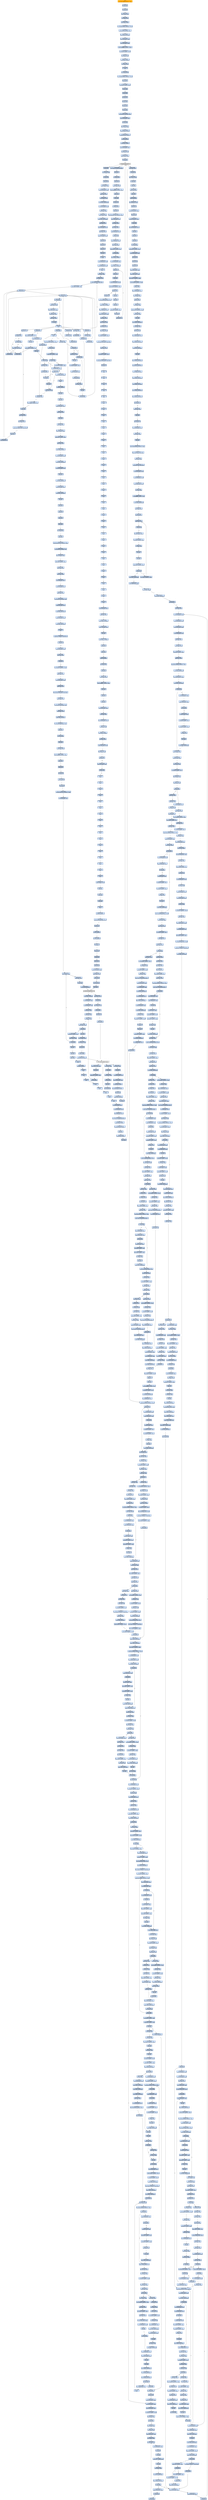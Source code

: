 digraph G {
node[shape=rectangle,style=filled,fillcolor=lightsteelblue,color=lightsteelblue]
bgcolor="transparent"
a0x004028e8movl_0x519860UINT32_eax[label="start\nmovl $0x519860<UINT32>, %eax",color="lightgrey",fillcolor="orange"];
a0x004028edpushl_eax[label="0x004028ed\npushl %eax"];
a0x004028eepushl_fs_0[label="0x004028ee\npushl %fs:0"];
a0x004028f5movl_esp_fs_0[label="0x004028f5\nmovl %esp, %fs:0"];
a0x004028fcxorl_eax_eax[label="0x004028fc\nxorl %eax, %eax"];
a0x004028femovl_ecx_eax_[label="0x004028fe\nmovl %ecx, (%eax)"];
a0x00519860movl_0xf0518667UINT32_eax[label="0x00519860\nmovl $0xf0518667<UINT32>, %eax"];
a0x00519865leal_0x1000121ceax__ecx[label="0x00519865\nleal 0x1000121c(%eax), %ecx"];
a0x0051986bmovl_eax_0x1ecx_[label="0x0051986b\nmovl %eax, 0x1(%ecx)"];
a0x0051986emovl_0x4esp__edx[label="0x0051986e\nmovl 0x4(%esp), %edx"];
a0x00519872movl_0xcedx__edx[label="0x00519872\nmovl 0xc(%edx), %edx"];
a0x00519875movb_0xffffffe9UINT8_edx_[label="0x00519875\nmovb $0xffffffe9<UINT8>, (%edx)"];
a0x00519878addl_0x5UINT8_edx[label="0x00519878\naddl $0x5<UINT8>, %edx"];
a0x0051987bsubl_edx_ecx[label="0x0051987b\nsubl %edx, %ecx"];
a0x0051987dmovl_ecx__4edx_[label="0x0051987d\nmovl %ecx, -4(%edx)"];
a0x00519880xorl_eax_eax[label="0x00519880\nxorl %eax, %eax"];
a0x00519882ret[label="0x00519882\nret"];
a0x004028fejmp_0x00519883[label="0x004028fe\njmp 0x00519883"];
a0x00519883movl_0xf0518667UINT32_eax[label="0x00519883\nmovl $0xf0518667<UINT32>, %eax"];
a0x00519888popl_fs_0[label="0x00519888\npopl %fs:0"];
a0x0051988faddl_0x4UINT8_esp[label="0x0051988f\naddl $0x4<UINT8>, %esp"];
a0x00519892pushl_ebp[label="0x00519892\npushl %ebp"];
a0x00519893pushl_ebx[label="0x00519893\npushl %ebx"];
a0x00519894pushl_ecx[label="0x00519894\npushl %ecx"];
a0x00519895pushl_edi[label="0x00519895\npushl %edi"];
a0x00519896pushl_esi[label="0x00519896\npushl %esi"];
a0x00519897pushl_edx[label="0x00519897\npushl %edx"];
a0x00519898leal_0x100011d5eax__ebx[label="0x00519898\nleal 0x100011d5(%eax), %ebx"];
a0x0051989emovl_0x18ebx__edx[label="0x0051989e\nmovl 0x18(%ebx), %edx"];
a0x005198a1pushl_edx[label="0x005198a1\npushl %edx"];
a0x005198a2movl_eax_ebp[label="0x005198a2\nmovl %eax, %ebp"];
a0x005198a4pushl_0x40UINT8[label="0x005198a4\npushl $0x40<UINT8>"];
a0x005198a6pushl_0x1000UINT32[label="0x005198a6\npushl $0x1000<UINT32>"];
a0x005198abpushl_0x4ebx_[label="0x005198ab\npushl 0x4(%ebx)"];
a0x005198aepushl_0x0UINT8[label="0x005198ae\npushl $0x0<UINT8>"];
a0x005198b0movl_0x10ebx__ecx[label="0x005198b0\nmovl 0x10(%ebx), %ecx"];
a0x005198b3addl_edx_ecx[label="0x005198b3\naddl %edx, %ecx"];
a0x005198b5movl_ecx__eax[label="0x005198b5\nmovl (%ecx), %eax"];
a0x005198b7call_eax[label="0x005198b7\ncall %eax"];
VirtualAlloc_kernel32_dll[label="VirtualAlloc@kernel32.dll",color="lightgrey",fillcolor="lightgrey"];
a0x005198b9popl_edx[label="0x005198b9\npopl %edx"];
a0x005198bamovl_eax_edi[label="0x005198ba\nmovl %eax, %edi"];
a0x005198bcpushl_eax[label="0x005198bc\npushl %eax"];
a0x005198bdpushl_edx[label="0x005198bd\npushl %edx"];
a0x005198bemovl_ebx__esi[label="0x005198be\nmovl (%ebx), %esi"];
a0x005198c0movl_0x20ebx__eax[label="0x005198c0\nmovl 0x20(%ebx), %eax"];
a0x005198c3addl_edx_eax[label="0x005198c3\naddl %edx, %eax"];
a0x005198c5movl_eax__ecx[label="0x005198c5\nmovl (%eax), %ecx"];
a0x005198c7movl_ecx_0x20ebx_[label="0x005198c7\nmovl %ecx, 0x20(%ebx)"];
a0x005198camovl_0x1cebx__eax[label="0x005198ca\nmovl 0x1c(%ebx), %eax"];
a0x005198cdaddl_edx_eax[label="0x005198cd\naddl %edx, %eax"];
a0x005198cfmovl_eax__ecx[label="0x005198cf\nmovl (%eax), %ecx"];
a0x005198d1movl_ecx_0x1cebx_[label="0x005198d1\nmovl %ecx, 0x1c(%ebx)"];
a0x005198d4addl_edx_esi[label="0x005198d4\naddl %edx, %esi"];
a0x005198d6movl_0xcebx__ecx[label="0x005198d6\nmovl 0xc(%ebx), %ecx"];
a0x005198d9addl_edx_ecx[label="0x005198d9\naddl %edx, %ecx"];
a0x005198dbleal_0x1cebx__eax[label="0x005198db\nleal 0x1c(%ebx), %eax"];
a0x005198depushl_eax[label="0x005198de\npushl %eax"];
a0x005198dfpushl_edi[label="0x005198df\npushl %edi"];
a0x005198e0pushl_esi[label="0x005198e0\npushl %esi"];
a0x005198e1call_ecx[label="0x005198e1\ncall %ecx"];
a0x0051978fpusha_[label="0x0051978f\npusha "];
a0x00519790movl_0x24esp__esi[label="0x00519790\nmovl 0x24(%esp), %esi"];
a0x00519794movl_0x28esp__edi[label="0x00519794\nmovl 0x28(%esp), %edi"];
a0x00519798cld_[label="0x00519798\ncld "];
a0x00519799xorl_ebx_ebx[label="0x00519799\nxorl %ebx, %ebx"];
a0x0051979bxorl_edx_edx[label="0x0051979b\nxorl %edx, %edx"];
a0x0051979dmovsb_ds_esi__es_edi_[label="0x0051979d\nmovsb %ds:(%esi), %es:(%edi)"];
a0x0051979emovb_0x2UINT8_bl[label="0x0051979e\nmovb $0x2<UINT8>, %bl"];
a0x005197a0call_0x00519812[label="0x005197a0\ncall 0x00519812"];
a0x00519812addl_edx_edx[label="0x00519812\naddl %edx, %edx"];
a0x00519814jne_0x0051981c[label="0x00519814\njne 0x0051981c"];
a0x00519816xchgl_eax_edx[label="0x00519816\nxchgl %eax, %edx"];
a0x00519817lodsl_ds_esi__eax[label="0x00519817\nlodsl %ds:(%esi), %eax"];
a0x00519818xchgl_eax_edx[label="0x00519818\nxchgl %eax, %edx"];
a0x00519819addl_edx_edx[label="0x00519819\naddl %edx, %edx"];
a0x0051981bincl_edx[label="0x0051981b\nincl %edx"];
a0x0051981cret[label="0x0051981c\nret"];
a0x005197a5jae_0x0051979d[label="0x005197a5\njae 0x0051979d"];
a0x005197a7xorl_ecx_ecx[label="0x005197a7\nxorl %ecx, %ecx"];
a0x005197a9call_0x00519812[label="0x005197a9\ncall 0x00519812"];
a0x005197aejae_0x005197cc[label="0x005197ae\njae 0x005197cc"];
a0x005197b0xorl_eax_eax[label="0x005197b0\nxorl %eax, %eax"];
a0x005197b2call_0x00519812[label="0x005197b2\ncall 0x00519812"];
a0x005197b7jae_0x005197dc[label="0x005197b7\njae 0x005197dc"];
a0x005197b9movb_0x2UINT8_bl[label="0x005197b9\nmovb $0x2<UINT8>, %bl"];
a0x005197bbincl_ecx[label="0x005197bb\nincl %ecx"];
a0x005197bcmovb_0x10UINT8_al[label="0x005197bc\nmovb $0x10<UINT8>, %al"];
a0x005197becall_0x00519812[label="0x005197be\ncall 0x00519812"];
a0x005197c3adcb_al_al[label="0x005197c3\nadcb %al, %al"];
a0x005197c5jae_0x005197be[label="0x005197c5\njae 0x005197be"];
a0x005197c7jne_0x00519808[label="0x005197c7\njne 0x00519808"];
a0x005197c9stosb_al_es_edi_[label="0x005197c9\nstosb %al, %es:(%edi)"];
a0x005197cajmp_0x005197a0[label="0x005197ca\njmp 0x005197a0"];
a0x005197cccall_0x0051981f[label="0x005197cc\ncall 0x0051981f"];
a0x0051981fincl_ecx[label="0x0051981f\nincl %ecx"];
a0x00519820call_0x00519812[label="0x00519820\ncall 0x00519812"];
a0x00519825adcl_ecx_ecx[label="0x00519825\nadcl %ecx, %ecx"];
a0x00519827call_0x00519812[label="0x00519827\ncall 0x00519812"];
a0x0051982cjb_0x00519820[label="0x0051982c\njb 0x00519820"];
a0x0051982eret[label="0x0051982e\nret"];
a0x005197d1subl_ebx_ecx[label="0x005197d1\nsubl %ebx, %ecx"];
a0x005197d3jne_0x005197e5[label="0x005197d3\njne 0x005197e5"];
a0x005197e5xchgl_eax_ecx[label="0x005197e5\nxchgl %eax, %ecx"];
a0x005197e6decl_eax[label="0x005197e6\ndecl %eax"];
a0x005197e7shll_0x8UINT8_eax[label="0x005197e7\nshll $0x8<UINT8>, %eax"];
a0x005197ealodsb_ds_esi__al[label="0x005197ea\nlodsb %ds:(%esi), %al"];
a0x005197ebcall_0x0051981d[label="0x005197eb\ncall 0x0051981d"];
a0x0051981dxorl_ecx_ecx[label="0x0051981d\nxorl %ecx, %ecx"];
a0x005197f0cmpl_0x7d00UINT32_eax[label="0x005197f0\ncmpl $0x7d00<UINT32>, %eax"];
a0x005197f5jae_0x00519801[label="0x005197f5\njae 0x00519801"];
a0x005197f7cmpb_0x5UINT8_ah[label="0x005197f7\ncmpb $0x5<UINT8>, %ah"];
a0x005197fajae_0x00519802[label="0x005197fa\njae 0x00519802"];
a0x005197fccmpl_0x7fUINT8_eax[label="0x005197fc\ncmpl $0x7f<UINT8>, %eax"];
a0x005197ffja_0x00519803[label="0x005197ff\nja 0x00519803"];
a0x00519801incl_ecx[label="0x00519801\nincl %ecx"];
a0x00519802incl_ecx[label="0x00519802\nincl %ecx"];
a0x00519803xchgl_eax_ebp[label="0x00519803\nxchgl %eax, %ebp"];
a0x00519804movl_ebp_eax[label="0x00519804\nmovl %ebp, %eax"];
a0x00519806movb_0x1UINT8_bl[label="0x00519806\nmovb $0x1<UINT8>, %bl"];
a0x00519808pushl_esi[label="0x00519808\npushl %esi"];
a0x00519809movl_edi_esi[label="0x00519809\nmovl %edi, %esi"];
a0x0051980bsubl_eax_esi[label="0x0051980b\nsubl %eax, %esi"];
a0x0051980drepz_movsb_ds_esi__es_edi_[label="0x0051980d\nrepz movsb %ds:(%esi), %es:(%edi)"];
a0x0051980fpopl_esi[label="0x0051980f\npopl %esi"];
a0x00519810jmp_0x005197a0[label="0x00519810\njmp 0x005197a0"];
a0x005197dclodsb_ds_esi__al[label="0x005197dc\nlodsb %ds:(%esi), %al"];
a0x005197ddshrl_eax[label="0x005197dd\nshrl %eax"];
a0x005197dfje_0x0051982f[label="0x005197df\nje 0x0051982f"];
a0x005197e1adcl_ecx_ecx[label="0x005197e1\nadcl %ecx, %ecx"];
a0x005197e3jmp_0x00519801[label="0x005197e3\njmp 0x00519801"];
a0x005197d5call_0x0051981d[label="0x005197d5\ncall 0x0051981d"];
a0x005197dajmp_0x00519804[label="0x005197da\njmp 0x00519804"];
a0x0051982fsubl_0x28esp__edi[label="0x0051982f\nsubl 0x28(%esp), %edi"];
a0x00519833movl_edi_0x1cesp_[label="0x00519833\nmovl %edi, 0x1c(%esp)"];
a0x00519837popa_[label="0x00519837\npopa "];
a0x00519838ret_0xcUINT16[label="0x00519838\nret $0xc<UINT16>"];
a0x005198e3popl_edx[label="0x005198e3\npopl %edx"];
a0x005198e4popl_eax[label="0x005198e4\npopl %eax"];
a0x005198e5addl_0x8ebx__eax[label="0x005198e5\naddl 0x8(%ebx), %eax"];
a0x005198e8movl_eax_edi[label="0x005198e8\nmovl %eax, %edi"];
a0x005198eapushl_edx[label="0x005198ea\npushl %edx"];
a0x005198ebmovl_eax_esi[label="0x005198eb\nmovl %eax, %esi"];
a0x005198edmovl__4esi__eax[label="0x005198ed\nmovl -4(%esi), %eax"];
a0x005198f0addl_0x4UINT8_eax[label="0x005198f0\naddl $0x4<UINT8>, %eax"];
a0x005198f3subl_eax_esi[label="0x005198f3\nsubl %eax, %esi"];
a0x005198f5movl_edx_0x8esi_[label="0x005198f5\nmovl %edx, 0x8(%esi)"];
a0x005198f8movl_0x10ebx__ecx[label="0x005198f8\nmovl 0x10(%ebx), %ecx"];
a0x005198fbmovl_ecx_0x24esi_[label="0x005198fb\nmovl %ecx, 0x24(%esi)"];
a0x005198femovl_0x14ebx__ecx[label="0x005198fe\nmovl 0x14(%ebx), %ecx"];
a0x00519901pushl_ecx[label="0x00519901\npushl %ecx"];
a0x00519902movl_ecx_0x28esi_[label="0x00519902\nmovl %ecx, 0x28(%esi)"];
a0x00519905movl_0xcebx__ecx[label="0x00519905\nmovl 0xc(%ebx), %ecx"];
a0x00519908movl_ecx_0x14esi_[label="0x00519908\nmovl %ecx, 0x14(%esi)"];
a0x0051990bcall_edi[label="0x0051990b\ncall %edi"];
a0x035c0bbcpushl_ebx[label="0x035c0bbc\npushl %ebx"];
a0x035c0bbdpushl_edi[label="0x035c0bbd\npushl %edi"];
a0x035c0bbepushl_esi[label="0x035c0bbe\npushl %esi"];
a0x035c0bbfpushl_ebp[label="0x035c0bbf\npushl %ebp"];
a0x035c0bc0call_0x35c0bc5[label="0x035c0bc0\ncall 0x35c0bc5"];
a0x035c0bc5popl_ebp[label="0x035c0bc5\npopl %ebp"];
a0x035c0bc6subl_0x100012d5UINT32_ebp[label="0x035c0bc6\nsubl $0x100012d5<UINT32>, %ebp"];
a0x035c0bccleal_0x100012ccebp__esi[label="0x035c0bcc\nleal 0x100012cc(%ebp), %esi"];
a0x035c0bd2movl__4esi__eax[label="0x035c0bd2\nmovl -4(%esi), %eax"];
a0x035c0bd5addl_0x4UINT8_eax[label="0x035c0bd5\naddl $0x4<UINT8>, %eax"];
a0x035c0bd8subl_eax_esi[label="0x035c0bd8\nsubl %eax, %esi"];
a0x035c0bdamovl_esi_ebx[label="0x035c0bda\nmovl %esi, %ebx"];
a0x035c0bdcmovl_0x8esi__edx[label="0x035c0bdc\nmovl 0x8(%esi), %edx"];
a0x035c0bdfmovl_0x1cesi__esi[label="0x035c0bdf\nmovl 0x1c(%esi), %esi"];
a0x035c0be2addl_edx_esi[label="0x035c0be2\naddl %edx, %esi"];
a0x035c0be4leal_0x10001c9debp__edi[label="0x035c0be4\nleal 0x10001c9d(%ebp), %edi"];
a0x035c0bealodsl_ds_esi__eax[label="0x035c0bea\nlodsl %ds:(%esi), %eax"];
a0x035c0bebstosl_eax_es_edi_[label="0x035c0beb\nstosl %eax, %es:(%edi)"];
a0x035c0beclodsl_ds_esi__eax[label="0x035c0bec\nlodsl %ds:(%esi), %eax"];
a0x035c0bedstosl_eax_es_edi_[label="0x035c0bed\nstosl %eax, %es:(%edi)"];
a0x035c0beecld_[label="0x035c0bee\ncld "];
a0x035c0befcmpl_0x1UINT8_0x48ebx_[label="0x035c0bef\ncmpl $0x1<UINT8>, 0x48(%ebx)"];
a0x035c0bf3je_0x35c0c0a[label="0x035c0bf3\nje 0x35c0c0a"];
a0x035c0bf5movl_0x44ebx__esi[label="0x035c0bf5\nmovl 0x44(%ebx), %esi"];
a0x035c0bf8testl_esi_esi[label="0x035c0bf8\ntestl %esi, %esi"];
a0x035c0bfaje_0x35c0c0a[label="0x035c0bfa\nje 0x35c0c0a"];
a0x035c0bfcmovl_0x23UINT32_ecx[label="0x035c0bfc\nmovl $0x23<UINT32>, %ecx"];
a0x035c0c01addl_edx_esi[label="0x035c0c01\naddl %edx, %esi"];
a0x035c0c03movl_0x40ebx__edi[label="0x035c0c03\nmovl 0x40(%ebx), %edi"];
a0x035c0c06addl_edx_edi[label="0x035c0c06\naddl %edx, %edi"];
a0x035c0c08repz_movsb_ds_esi__es_edi_[label="0x035c0c08\nrepz movsb %ds:(%esi), %es:(%edi)"];
a0x035c0c0amovl_ebx_esi[label="0x035c0c0a\nmovl %ebx, %esi"];
a0x035c0c0cleal_0x10001c8debp__edi[label="0x035c0c0c\nleal 0x10001c8d(%ebp), %edi"];
a0x035c0c12addl_ebp_edi_[label="0x035c0c12\naddl %ebp, (%edi)"];
a0x035c0c14addl_ebp_0x4edi_[label="0x035c0c14\naddl %ebp, 0x4(%edi)"];
a0x035c0c17leal_0x10001bf8ebp__ecx[label="0x035c0c17\nleal 0x10001bf8(%ebp), %ecx"];
a0x035c0c1dpushl_ecx[label="0x035c0c1d\npushl %ecx"];
a0x035c0c1ecall_0x35c0d5d[label="0x035c0c1e\ncall 0x35c0d5d"];
a0x035c0d5dpushl_ebp[label="0x035c0d5d\npushl %ebp"];
a0x035c0d5emovl_esp_ebp[label="0x035c0d5e\nmovl %esp, %ebp"];
a0x035c0d60addl_0xfffffffcUINT8_esp[label="0x035c0d60\naddl $0xfffffffc<UINT8>, %esp"];
a0x035c0d63pushl_ebx[label="0x035c0d63\npushl %ebx"];
a0x035c0d64pushl_edi[label="0x035c0d64\npushl %edi"];
a0x035c0d65pushl_esi[label="0x035c0d65\npushl %esi"];
a0x035c0d66call_0x35c0d6b[label="0x035c0d66\ncall 0x35c0d6b"];
a0x035c0d6bpopl_ebx[label="0x035c0d6b\npopl %ebx"];
a0x035c0d6csubl_0x1000147bUINT32_ebx[label="0x035c0d6c\nsubl $0x1000147b<UINT32>, %ebx"];
a0x035c0d72movl_0x8ebp__esi[label="0x035c0d72\nmovl 0x8(%ebp), %esi"];
a0x035c0d75movl_esi__ecx[label="0x035c0d75\nmovl (%esi), %ecx"];
a0x035c0d77addl_ebx_ecx[label="0x035c0d77\naddl %ebx, %ecx"];
a0x035c0d79pushl_ecx[label="0x035c0d79\npushl %ecx"];
a0x035c0d7acall_0x10001c9debx_[label="0x035c0d7a\ncall 0x10001c9d(%ebx)"];
LoadLibraryA_kernel32_dll[label="LoadLibraryA@kernel32.dll",color="lightgrey",fillcolor="lightgrey"];
a0x035c0d80movl_eax__4ebp_[label="0x035c0d80\nmovl %eax, -4(%ebp)"];
a0x035c0d83movl_0x4esi__edx[label="0x035c0d83\nmovl 0x4(%esi), %edx"];
a0x035c0d86movl_0x8esi__edi[label="0x035c0d86\nmovl 0x8(%esi), %edi"];
a0x035c0d89addl_ebx_edx[label="0x035c0d89\naddl %ebx, %edx"];
a0x035c0d8baddl_ebx_edi[label="0x035c0d8b\naddl %ebx, %edi"];
a0x035c0d8dxorl_eax_eax[label="0x035c0d8d\nxorl %eax, %eax"];
a0x035c0d8faddl_edx__eax[label="0x035c0d8f\naddl (%edx), %eax"];
a0x035c0d91je_0x35c0da9[label="0x035c0d91\nje 0x35c0da9"];
a0x035c0d93pushl_edx[label="0x035c0d93\npushl %edx"];
a0x035c0d94movl_edx__eax[label="0x035c0d94\nmovl (%edx), %eax"];
a0x035c0d96addl_ebx_eax[label="0x035c0d96\naddl %ebx, %eax"];
a0x035c0d98pushl_eax[label="0x035c0d98\npushl %eax"];
a0x035c0d99pushl__4ebp_[label="0x035c0d99\npushl -4(%ebp)"];
a0x035c0d9ccall_0x10001ca1ebx_[label="0x035c0d9c\ncall 0x10001ca1(%ebx)"];
GetProcAddress_kernel32_dll[label="GetProcAddress@kernel32.dll",color="lightgrey",fillcolor="lightgrey"];
a0x035c0da2stosl_eax_es_edi_[label="0x035c0da2\nstosl %eax, %es:(%edi)"];
a0x035c0da3popl_edx[label="0x035c0da3\npopl %edx"];
a0x035c0da4addl_0x4UINT8_edx[label="0x035c0da4\naddl $0x4<UINT8>, %edx"];
a0x035c0da7jmp_0x35c0d8d[label="0x035c0da7\njmp 0x35c0d8d"];
a0x035c0da9addl_0xcUINT8_esi[label="0x035c0da9\naddl $0xc<UINT8>, %esi"];
a0x035c0dacaddl_esi__eax[label="0x035c0dac\naddl (%esi), %eax"];
a0x035c0daejne_0x35c0d75[label="0x035c0dae\njne 0x35c0d75"];
a0x035c0db0popl_esi[label="0x035c0db0\npopl %esi"];
a0x035c0db1popl_edi[label="0x035c0db1\npopl %edi"];
a0x035c0db2popl_ebx[label="0x035c0db2\npopl %ebx"];
a0x035c0db3leave_[label="0x035c0db3\nleave "];
a0x035c0db4ret_0x4UINT16[label="0x035c0db4\nret $0x4<UINT16>"];
a0x035c0c23nop_[label="0x035c0c23\nnop "];
a0x035c0c24nop_[label="0x035c0c24\nnop "];
a0x035c0c25nop_[label="0x035c0c25\nnop "];
a0x035c0c26nop_[label="0x035c0c26\nnop "];
a0x035c0c27nop_[label="0x035c0c27\nnop "];
a0x035c0c28nop_[label="0x035c0c28\nnop "];
a0x035c0c29nop_[label="0x035c0c29\nnop "];
a0x035c0c2anop_[label="0x035c0c2a\nnop "];
a0x035c0c2bmovl_0x2cesi__ecx[label="0x035c0c2b\nmovl 0x2c(%esi), %ecx"];
a0x035c0c2emovl_0x24esi__edx[label="0x035c0c2e\nmovl 0x24(%esi), %edx"];
a0x035c0c31addl_0x8esi__edx[label="0x035c0c31\naddl 0x8(%esi), %edx"];
a0x035c0c34movl_ecx_0x10001c99ebp_[label="0x035c0c34\nmovl %ecx, 0x10001c99(%ebp)"];
a0x035c0c3apushl_0x40UINT8[label="0x035c0c3a\npushl $0x40<UINT8>"];
a0x035c0c3cpushl_0x1000UINT32[label="0x035c0c3c\npushl $0x1000<UINT32>"];
a0x035c0c41pushl_ecx[label="0x035c0c41\npushl %ecx"];
a0x035c0c42pushl_0x0UINT8[label="0x035c0c42\npushl $0x0<UINT8>"];
a0x035c0c44call_edx_[label="0x035c0c44\ncall (%edx)"];
a0x035c0c46movl_eax_0x10001c95ebp_[label="0x035c0c46\nmovl %eax, 0x10001c95(%ebp)"];
a0x035c0c4cpushl_esi[label="0x035c0c4c\npushl %esi"];
a0x035c0c4dcall_0x35c1038[label="0x035c0c4d\ncall 0x35c1038"];
a0x035c1038pushl_ebp[label="0x035c1038\npushl %ebp"];
a0x035c1039movl_esp_ebp[label="0x035c1039\nmovl %esp, %ebp"];
a0x035c103baddl_0xffffffe8UINT8_esp[label="0x035c103b\naddl $0xffffffe8<UINT8>, %esp"];
a0x035c103epushl_ebx[label="0x035c103e\npushl %ebx"];
a0x035c103fpushl_edi[label="0x035c103f\npushl %edi"];
a0x035c1040pushl_esi[label="0x035c1040\npushl %esi"];
a0x035c1041call_0x35c1046[label="0x035c1041\ncall 0x35c1046"];
a0x035c1046popl_ebx[label="0x035c1046\npopl %ebx"];
a0x035c1047subl_0x10001756UINT32_ebx[label="0x035c1047\nsubl $0x10001756<UINT32>, %ebx"];
a0x035c104dmovl_0x8ebp__esi[label="0x035c104d\nmovl 0x8(%ebp), %esi"];
a0x035c1050xorl_eax_eax[label="0x035c1050\nxorl %eax, %eax"];
a0x035c1052xorl_ecx_ecx[label="0x035c1052\nxorl %ecx, %ecx"];
a0x035c1054addl_0x3cesi__ecx[label="0x035c1054\naddl 0x3c(%esi), %ecx"];
a0x035c1057je_0x35c1063[label="0x035c1057\nje 0x35c1063"];
a0x035c1059movl_0x8esi__edx[label="0x035c1059\nmovl 0x8(%esi), %edx"];
a0x035c105cmovl_esi_edi[label="0x035c105c\nmovl %esi, %edi"];
a0x035c105eaddl_0x50UINT8_esi[label="0x035c105e\naddl $0x50<UINT8>, %esi"];
a0x035c1061jmp_0x35c106a[label="0x035c1061\njmp 0x35c106a"];
a0x035c106amovl_eax__4ebp_[label="0x035c106a\nmovl %eax, -4(%ebp)"];
a0x035c106dmovzwl_0x2edi__eax[label="0x035c106d\nmovzwl 0x2(%edi), %eax"];
a0x035c1071movl_eax__16ebp_[label="0x035c1071\nmovl %eax, -16(%ebp)"];
a0x035c1074pushl_ecx[label="0x035c1074\npushl %ecx"];
a0x035c1075pushl_edx[label="0x035c1075\npushl %edx"];
a0x035c1076pushl_esi[label="0x035c1076\npushl %esi"];
a0x035c1077movzwl_0x10esi__eax[label="0x035c1077\nmovzwl 0x10(%esi), %eax"];
a0x035c107btestl_0x10UINT32_eax[label="0x035c107b\ntestl $0x10<UINT32>, %eax"];
a0x035c1080je_0x35c115c[label="0x035c1080\nje 0x35c115c"];
a0x035c115cpopl_esi[label="0x035c115c\npopl %esi"];
a0x035c115dpopl_edx[label="0x035c115d\npopl %edx"];
a0x035c115epopl_ecx[label="0x035c115e\npopl %ecx"];
a0x035c115faddl_0x1cUINT8_esi[label="0x035c115f\naddl $0x1c<UINT8>, %esi"];
a0x035c1162decl_ecx[label="0x035c1162\ndecl %ecx"];
a0x035c1163jne_0x35c1074[label="0x035c1163\njne 0x35c1074"];
a0x035c1086pushl_esi[label="0x035c1086\npushl %esi"];
a0x035c1087movl_0x10001c95ebx__edi[label="0x035c1087\nmovl 0x10001c95(%ebx), %edi"];
a0x035c108dmovl_edi__20ebp_[label="0x035c108d\nmovl %edi, -20(%ebp)"];
a0x035c1090movl_0x8esi__ecx[label="0x035c1090\nmovl 0x8(%esi), %ecx"];
a0x035c1093movl_0x14esi__eax[label="0x035c1093\nmovl 0x14(%esi), %eax"];
a0x035c1096subl_eax_ecx[label="0x035c1096\nsubl %eax, %ecx"];
a0x035c1098movl_esi__esi[label="0x035c1098\nmovl (%esi), %esi"];
a0x035c109aaddl_edx_esi[label="0x035c109a\naddl %edx, %esi"];
a0x035c109cmovl_ecx_eax[label="0x035c109c\nmovl %ecx, %eax"];
a0x035c109esarl_0x2UINT8_ecx[label="0x035c109e\nsarl $0x2<UINT8>, %ecx"];
a0x035c10a1repz_movsl_ds_esi__es_edi_[label="0x035c10a1\nrepz movsl %ds:(%esi), %es:(%edi)"];
a0x035c10a3addl_eax_ecx[label="0x035c10a3\naddl %eax, %ecx"];
a0x035c10a5andl_0x3UINT8_ecx[label="0x035c10a5\nandl $0x3<UINT8>, %ecx"];
a0x035c10a8repz_movsb_ds_esi__es_edi_[label="0x035c10a8\nrepz movsb %ds:(%esi), %es:(%edi)"];
a0x035c10aapopl_esi[label="0x035c10aa\npopl %esi"];
a0x035c10abnop_[label="0x035c10ab\nnop "];
a0x035c10acnop_[label="0x035c10ac\nnop "];
a0x035c10adnop_[label="0x035c10ad\nnop "];
a0x035c10aenop_[label="0x035c10ae\nnop "];
a0x035c10afnop_[label="0x035c10af\nnop "];
a0x035c10b0nop_[label="0x035c10b0\nnop "];
a0x035c10b1nop_[label="0x035c10b1\nnop "];
a0x035c10b2nop_[label="0x035c10b2\nnop "];
a0x035c10b3nop_[label="0x035c10b3\nnop "];
a0x035c10b4nop_[label="0x035c10b4\nnop "];
a0x035c10b5nop_[label="0x035c10b5\nnop "];
a0x035c10b6nop_[label="0x035c10b6\nnop "];
a0x035c10b7nop_[label="0x035c10b7\nnop "];
a0x035c10b8nop_[label="0x035c10b8\nnop "];
a0x035c10b9nop_[label="0x035c10b9\nnop "];
a0x035c10banop_[label="0x035c10ba\nnop "];
a0x035c10bbnop_[label="0x035c10bb\nnop "];
a0x035c10bcnop_[label="0x035c10bc\nnop "];
a0x035c10bdnop_[label="0x035c10bd\nnop "];
a0x035c10benop_[label="0x035c10be\nnop "];
a0x035c10bfnop_[label="0x035c10bf\nnop "];
a0x035c10c0nop_[label="0x035c10c0\nnop "];
a0x035c10c1nop_[label="0x035c10c1\nnop "];
a0x035c10c2nop_[label="0x035c10c2\nnop "];
a0x035c10c3nop_[label="0x035c10c3\nnop "];
a0x035c10c4nop_[label="0x035c10c4\nnop "];
a0x035c10c5nop_[label="0x035c10c5\nnop "];
a0x035c10c6nop_[label="0x035c10c6\nnop "];
a0x035c10c7nop_[label="0x035c10c7\nnop "];
a0x035c10c8nop_[label="0x035c10c8\nnop "];
a0x035c10c9nop_[label="0x035c10c9\nnop "];
a0x035c10canop_[label="0x035c10ca\nnop "];
a0x035c10cbnop_[label="0x035c10cb\nnop "];
a0x035c10ccnop_[label="0x035c10cc\nnop "];
a0x035c10cdnop_[label="0x035c10cd\nnop "];
a0x035c10cenop_[label="0x035c10ce\nnop "];
a0x035c10cfnop_[label="0x035c10cf\nnop "];
a0x035c10d0nop_[label="0x035c10d0\nnop "];
a0x035c10d1movl_0x4esi__eax[label="0x035c10d1\nmovl 0x4(%esi), %eax"];
a0x035c10d4addl_edx_eax[label="0x035c10d4\naddl %edx, %eax"];
a0x035c10d6movl_eax__24ebp_[label="0x035c10d6\nmovl %eax, -24(%ebp)"];
a0x035c10d9movl__16ebp__eax[label="0x035c10d9\nmovl -16(%ebp), %eax"];
a0x035c10dcdecl_eax[label="0x035c10dc\ndecl %eax"];
a0x035c10ddmovl_eax__12ebp_[label="0x035c10dd\nmovl %eax, -12(%ebp)"];
a0x035c10e0pushl_edx[label="0x035c10e0\npushl %edx"];
a0x035c10e1pushl_eax[label="0x035c10e1\npushl %eax"];
a0x035c10e2pushl_0x8ebp_[label="0x035c10e2\npushl 0x8(%ebp)"];
a0x035c10e5call_0x35c133e[label="0x035c10e5\ncall 0x35c133e"];
a0x035c133epushl_ebp[label="0x035c133e\npushl %ebp"];
a0x035c133fmovl_esp_ebp[label="0x035c133f\nmovl %esp, %ebp"];
a0x035c1341addl_0xfffffffcUINT8_esp[label="0x035c1341\naddl $0xfffffffc<UINT8>, %esp"];
a0x035c1344pushl_ebx[label="0x035c1344\npushl %ebx"];
a0x035c1345pushl_edi[label="0x035c1345\npushl %edi"];
a0x035c1346pushl_esi[label="0x035c1346\npushl %esi"];
a0x035c1347movl_0x8ebp__ebx[label="0x035c1347\nmovl 0x8(%ebp), %ebx"];
a0x035c134amovl_ebx_esi[label="0x035c134a\nmovl %ebx, %esi"];
a0x035c134cmovl_0x30ebx__ecx[label="0x035c134c\nmovl 0x30(%ebx), %ecx"];
a0x035c134fsubl_ecx_esi[label="0x035c134f\nsubl %ecx, %esi"];
a0x035c1351movl_esi__4ebp_[label="0x035c1351\nmovl %esi, -4(%ebp)"];
a0x035c1354xorl_ecx_ecx[label="0x035c1354\nxorl %ecx, %ecx"];
a0x035c1356lodsl_ds_esi__eax[label="0x035c1356\nlodsl %ds:(%esi), %eax"];
a0x035c1357testl_eax_eax[label="0x035c1357\ntestl %eax, %eax"];
a0x035c1359je_0x35c1377[label="0x035c1359\nje 0x35c1377"];
a0x035c135bcmpl_0xcebp__ecx[label="0x035c135b\ncmpl 0xc(%ebp), %ecx"];
a0x035c135eje_0x35c1363[label="0x035c135e\nje 0x35c1363"];
a0x035c1363nop_[label="0x035c1363\nnop "];
a0x035c1364nop_[label="0x035c1364\nnop "];
a0x035c1365nop_[label="0x035c1365\nnop "];
a0x035c1366nop_[label="0x035c1366\nnop "];
a0x035c1367nop_[label="0x035c1367\nnop "];
a0x035c1368nop_[label="0x035c1368\nnop "];
a0x035c1369nop_[label="0x035c1369\nnop "];
a0x035c136anop_[label="0x035c136a\nnop "];
a0x035c136bnop_[label="0x035c136b\nnop "];
a0x035c136cnop_[label="0x035c136c\nnop "];
a0x035c136dnop_[label="0x035c136d\nnop "];
a0x035c136enop_[label="0x035c136e\nnop "];
a0x035c136fnop_[label="0x035c136f\nnop "];
a0x035c1370nop_[label="0x035c1370\nnop "];
a0x035c1371nop_[label="0x035c1371\nnop "];
a0x035c1372nop_[label="0x035c1372\nnop "];
a0x035c1373nop_[label="0x035c1373\nnop "];
a0x035c1374addl__4ebp__eax[label="0x035c1374\naddl -4(%ebp), %eax"];
a0x035c1377popl_esi[label="0x035c1377\npopl %esi"];
a0x035c1378popl_edi[label="0x035c1378\npopl %edi"];
a0x035c1379popl_ebx[label="0x035c1379\npopl %ebx"];
a0x035c137aleave_[label="0x035c137a\nleave "];
a0x035c137bret_0x8UINT16[label="0x035c137b\nret $0x8<UINT16>"];
a0x035c10ealeal_0x10001c9debx__ecx[label="0x035c10ea\nleal 0x10001c9d(%ebx), %ecx"];
a0x035c10f0pushl_ecx[label="0x035c10f0\npushl %ecx"];
a0x035c10f1pushl__24ebp_[label="0x035c10f1\npushl -24(%ebp)"];
a0x035c10f4pushl__20ebp_[label="0x035c10f4\npushl -20(%ebp)"];
a0x035c10f7call_eax[label="0x035c10f7\ncall %eax"];
a0x035c0008pushl_esi[label="0x035c0008\npushl %esi"];
a0x035c0009pushl_edi[label="0x035c0009\npushl %edi"];
a0x035c000apushl_ebx[label="0x035c000a\npushl %ebx"];
a0x035c000bpushl_ebp[label="0x035c000b\npushl %ebp"];
a0x035c000cmovl_0x1cesp__ebx[label="0x035c000c\nmovl 0x1c(%esp), %ebx"];
a0x035c0010testl_ebx_ebx[label="0x035c0010\ntestl %ebx, %ebx"];
a0x035c0012je_0x35c00c3[label="0x035c0012\nje 0x35c00c3"];
a0x035c0018call_0x35c002a[label="0x035c0018\ncall 0x35c002a"];
a0x035c002acall_ebx_[label="0x035c002a\ncall (%ebx)"];
a0x035c002ctestl_eax_eax[label="0x035c002c\ntestl %eax, %eax"];
a0x035c002eje_0x35c00c3[label="0x035c002e\nje 0x35c00c3"];
a0x035c0034movl_eax_esi[label="0x035c0034\nmovl %eax, %esi"];
a0x035c0036call_0x35c0047[label="0x035c0036\ncall 0x35c0047"];
a0x035c0047pushl_esi[label="0x035c0047\npushl %esi"];
a0x035c0048call_0x4ebx_[label="0x035c0048\ncall 0x4(%ebx)"];
a0x035c004btestl_eax_eax[label="0x035c004b\ntestl %eax, %eax"];
a0x035c004dje_0x35c00c3[label="0x035c004d\nje 0x35c00c3"];
a0x035c004fmovl_eax_ebp[label="0x035c004f\nmovl %eax, %ebp"];
a0x035c0051call_0x35c0063[label="0x035c0051\ncall 0x35c0063"];
a0x035c0063pushl_esi[label="0x035c0063\npushl %esi"];
a0x035c0064call_0x4ebx_[label="0x035c0064\ncall 0x4(%ebx)"];
a0x035c0067testl_eax_eax[label="0x035c0067\ntestl %eax, %eax"];
a0x035c0069je_0x35c00c3[label="0x035c0069\nje 0x35c00c3"];
a0x035c006bmovl_0x14esp__esi[label="0x035c006b\nmovl 0x14(%esp), %esi"];
a0x035c006fmovl_0x18esp__edi[label="0x035c006f\nmovl 0x18(%esp), %edi"];
a0x035c0073pushl_0x4UINT8[label="0x035c0073\npushl $0x4<UINT8>"];
a0x035c0075pushl_0x1000UINT32[label="0x035c0075\npushl $0x1000<UINT32>"];
a0x035c007apushl_esi_[label="0x035c007a\npushl (%esi)"];
a0x035c007cpushl_0x0UINT8[label="0x035c007c\npushl $0x0<UINT8>"];
a0x035c007ecall_eax[label="0x035c007e\ncall %eax"];
a0x035c0080testl_eax_eax[label="0x035c0080\ntestl %eax, %eax"];
a0x035c0082je_0x35c00c3[label="0x035c0082\nje 0x35c00c3"];
a0x035c0084movl_eax_ebx[label="0x035c0084\nmovl %eax, %ebx"];
a0x035c0086pushl_eax[label="0x035c0086\npushl %eax"];
a0x035c0087pushl_esp[label="0x035c0087\npushl %esp"];
a0x035c0088pushl_0x4esi_[label="0x035c0088\npushl 0x4(%esi)"];
a0x035c008bpushl_edi[label="0x035c008b\npushl %edi"];
a0x035c008cpushl_0x8esi_[label="0x035c008c\npushl 0x8(%esi)"];
a0x035c008fleal_0xfesi__eax[label="0x035c008f\nleal 0xf(%esi), %eax"];
a0x035c0092pushl_eax[label="0x035c0092\npushl %eax"];
a0x035c0093movzbl_0xcesi__eax[label="0x035c0093\nmovzbl 0xc(%esi), %eax"];
a0x035c0097pushl_eax[label="0x035c0097\npushl %eax"];
a0x035c0098movzbl_0xdesi__eax[label="0x035c0098\nmovzbl 0xd(%esi), %eax"];
a0x035c009cpushl_eax[label="0x035c009c\npushl %eax"];
a0x035c009dmovzbl_0xeesi__eax[label="0x035c009d\nmovzbl 0xe(%esi), %eax"];
a0x035c00a1pushl_eax[label="0x035c00a1\npushl %eax"];
a0x035c00a2pushl_esi_[label="0x035c00a2\npushl (%esi)"];
a0x035c00a4pushl_ebx[label="0x035c00a4\npushl %ebx"];
a0x035c00a5call_0x35c00cd[label="0x035c00a5\ncall 0x35c00cd"];
a0x035c00cdsubl_0x30UINT8_esp[label="0x035c00cd\nsubl $0x30<UINT8>, %esp"];
a0x035c00d0movl_0x3cesp__eax[label="0x035c00d0\nmovl 0x3c(%esp), %eax"];
a0x035c00d4pushl_ebx[label="0x035c00d4\npushl %ebx"];
a0x035c00d5pushl_ebp[label="0x035c00d5\npushl %ebp"];
a0x035c00d6pushl_esi[label="0x035c00d6\npushl %esi"];
a0x035c00d7movl_0x4cesp__esi[label="0x035c00d7\nmovl 0x4c(%esp), %esi"];
a0x035c00dbleal_esieax__ecx[label="0x035c00db\nleal (%esi,%eax), %ecx"];
a0x035c00demovl_0x1UINT32_ebp[label="0x035c00de\nmovl $0x1<UINT32>, %ebp"];
a0x035c00e3movl_0x300UINT32_eax[label="0x035c00e3\nmovl $0x300<UINT32>, %eax"];
a0x035c00e8shll_cl_eax[label="0x035c00e8\nshll %cl, %eax"];
a0x035c00eamovl_0x50esp__ecx[label="0x035c00ea\nmovl 0x50(%esp), %ecx"];
a0x035c00eemovl_ebp_edx[label="0x035c00ee\nmovl %ebp, %edx"];
a0x035c00f0shll_cl_edx[label="0x035c00f0\nshll %cl, %edx"];
a0x035c00f2xorl_ebx_ebx[label="0x035c00f2\nxorl %ebx, %ebx"];
a0x035c00f4addl_0x736UINT32_eax[label="0x035c00f4\naddl $0x736<UINT32>, %eax"];
a0x035c00f9movl_esi_ecx[label="0x035c00f9\nmovl %esi, %ecx"];
a0x035c00fbdecl_edx[label="0x035c00fb\ndecl %edx"];
a0x035c00fcmovl_edx_0x30esp_[label="0x035c00fc\nmovl %edx, 0x30(%esp)"];
a0x035c0100movl_ebp_edx[label="0x035c0100\nmovl %ebp, %edx"];
a0x035c0102shll_cl_edx[label="0x035c0102\nshll %cl, %edx"];
a0x035c0104leal_eaxeax__ecx[label="0x035c0104\nleal (%eax,%eax), %ecx"];
a0x035c0107movl_ebx_0x14esp_[label="0x035c0107\nmovl %ebx, 0x14(%esp)"];
a0x035c010bmovb_bl_0x4cesp_[label="0x035c010b\nmovb %bl, 0x4c(%esp)"];
a0x035c010fdecl_edx[label="0x035c010f\ndecl %edx"];
a0x035c0110movl_edx_0x34esp_[label="0x035c0110\nmovl %edx, 0x34(%esp)"];
a0x035c0114cmpl_ecx_0x44esp_[label="0x035c0114\ncmpl %ecx, 0x44(%esp)"];
a0x035c0118movl_ebp_0xcesp_[label="0x035c0118\nmovl %ebp, 0xc(%esp)"];
a0x035c011cmovl_ebp_0x20esp_[label="0x035c011c\nmovl %ebp, 0x20(%esp)"];
a0x035c0120movl_ebp_0x1cesp_[label="0x035c0120\nmovl %ebp, 0x1c(%esp)"];
a0x035c0124movl_ebp_0x28esp_[label="0x035c0124\nmovl %ebp, 0x28(%esp)"];
a0x035c0128movl_ebx_0x10esp_[label="0x035c0128\nmovl %ebx, 0x10(%esp)"];
a0x035c012cjae_0x35c013a[label="0x035c012c\njae 0x35c013a"];
a0x035c013acmpl_ebx_eax[label="0x035c013a\ncmpl %ebx, %eax"];
a0x035c013cpushl_edi[label="0x035c013c\npushl %edi"];
a0x035c013djbe_0x35c0153[label="0x035c013d\njbe 0x35c0153"];
a0x035c013fmovl_0x44esp__edi[label="0x035c013f\nmovl 0x44(%esp), %edi"];
a0x035c0143movl_eax_ecx[label="0x035c0143\nmovl %eax, %ecx"];
a0x035c0145shrl_ecx[label="0x035c0145\nshrl %ecx"];
a0x035c0147movl_0x4000400UINT32_eax[label="0x035c0147\nmovl $0x4000400<UINT32>, %eax"];
a0x035c014crepz_stosl_eax_es_edi_[label="0x035c014c\nrepz stosl %eax, %es:(%edi)"];
a0x035c014eadcl_ecx_ecx[label="0x035c014e\nadcl %ecx, %ecx"];
a0x035c0150repz_stosw_ax_es_edi_[label="0x035c0150\nrepz stosw %ax, %es:(%edi)"];
a0x035c0153movl_0x5cesp__edx[label="0x035c0153\nmovl 0x5c(%esp), %edx"];
a0x035c0157movl_0x58esp__ecx[label="0x035c0157\nmovl 0x58(%esp), %ecx"];
a0x035c015bleal_edxecx__edi[label="0x035c015b\nleal (%edx,%ecx), %edi"];
a0x035c015exorl_esi_esi[label="0x035c015e\nxorl %esi, %esi"];
a0x035c0160orl_0xffffffffUINT8_eax[label="0x035c0160\norl $0xffffffff<UINT8>, %eax"];
a0x035c0163movl_edi_0x48esp_[label="0x035c0163\nmovl %edi, 0x48(%esp)"];
a0x035c0167xorl_edx_edx[label="0x035c0167\nxorl %edx, %edx"];
a0x035c0169jmp_0x35c0170[label="0x035c0169\njmp 0x35c0170"];
a0x035c0170cmpl_edi_ecx[label="0x035c0170\ncmpl %edi, %ecx"];
a0x035c0172je_0x35c026b[label="0x035c0172\nje 0x35c026b"];
a0x035c0178movzbl_ecx__ebp[label="0x035c0178\nmovzbl (%ecx), %ebp"];
a0x035c017bshll_0x8UINT8_esi[label="0x035c017b\nshll $0x8<UINT8>, %esi"];
a0x035c017eorl_ebp_esi[label="0x035c017e\norl %ebp, %esi"];
a0x035c0180incl_ecx[label="0x035c0180\nincl %ecx"];
a0x035c0181incl_edx[label="0x035c0181\nincl %edx"];
a0x035c0182cmpl_0x5UINT8_edx[label="0x035c0182\ncmpl $0x5<UINT8>, %edx"];
a0x035c0185jl_0x35c016b[label="0x035c0185\njl 0x35c016b"];
a0x035c016bmovl_0x1UINT32_ebp[label="0x035c016b\nmovl $0x1<UINT32>, %ebp"];
a0x035c0187movl_ecx_0x54esp_[label="0x035c0187\nmovl %ecx, 0x54(%esp)"];
a0x035c018bmovl_0x68esp__ecx[label="0x035c018b\nmovl 0x68(%esp), %ecx"];
a0x035c018fmovl_ebx_ecx_[label="0x035c018f\nmovl %ebx, (%ecx)"];
a0x035c0191cmpl_ebx_0x64esp_[label="0x035c0191\ncmpl %ebx, 0x64(%esp)"];
a0x035c0195jbe_0x35c0413[label="0x035c0195\njbe 0x35c0413"];
a0x035c019bmovl_edi_edi[label="0x035c019b\nmovl %edi, %edi"];
a0x035c019dmovl_0x14esp__ebx[label="0x035c019d\nmovl 0x14(%esp), %ebx"];
a0x035c01a1movl_0x34esp__ecx[label="0x035c01a1\nmovl 0x34(%esp), %ecx"];
a0x035c01a5movl_0x18esp__edx[label="0x035c01a5\nmovl 0x18(%esp), %edx"];
a0x035c01a9movl_0x44esp__edi[label="0x035c01a9\nmovl 0x44(%esp), %edi"];
a0x035c01adandl_ebx_ecx[label="0x035c01ad\nandl %ebx, %ecx"];
a0x035c01afmovl_edx_ebx[label="0x035c01af\nmovl %edx, %ebx"];
a0x035c01b1shll_0x4UINT8_ebx[label="0x035c01b1\nshll $0x4<UINT8>, %ebx"];
a0x035c01b4addl_ecx_ebx[label="0x035c01b4\naddl %ecx, %ebx"];
a0x035c01b6cmpl_0x1000000UINT32_eax[label="0x035c01b6\ncmpl $0x1000000<UINT32>, %eax"];
a0x035c01bbmovl_ecx_0x28esp_[label="0x035c01bb\nmovl %ecx, 0x28(%esp)"];
a0x035c01bfleal_ediebx2__ecx[label="0x035c01bf\nleal (%edi,%ebx,2), %ecx"];
a0x035c01c2movl_ecx_0x1cesp_[label="0x035c01c2\nmovl %ecx, 0x1c(%esp)"];
a0x035c01c6jae_0x35c01e6[label="0x035c01c6\njae 0x35c01e6"];
a0x035c01e6movw_ecx__bx[label="0x035c01e6\nmovw (%ecx), %bx"];
a0x035c01e9movzwl_bx_ebp[label="0x035c01e9\nmovzwl %bx, %ebp"];
a0x035c01ecmovl_eax_ecx[label="0x035c01ec\nmovl %eax, %ecx"];
a0x035c01eeshrl_0xbUINT8_ecx[label="0x035c01ee\nshrl $0xb<UINT8>, %ecx"];
a0x035c01f1imull_ebp_ecx[label="0x035c01f1\nimull %ebp, %ecx"];
a0x035c01f4cmpl_ecx_esi[label="0x035c01f4\ncmpl %ecx, %esi"];
a0x035c01f6jae_0x35c042c[label="0x035c01f6\njae 0x35c042c"];
a0x035c01fcmovl_0x1cesp__edi[label="0x035c01fc\nmovl 0x1c(%esp), %edi"];
a0x035c0200movl_ecx_eax[label="0x035c0200\nmovl %ecx, %eax"];
a0x035c0202movl_0x800UINT32_ecx[label="0x035c0202\nmovl $0x800<UINT32>, %ecx"];
a0x035c0207subl_ebp_ecx[label="0x035c0207\nsubl %ebp, %ecx"];
a0x035c0209sarl_0x5UINT8_ecx[label="0x035c0209\nsarl $0x5<UINT8>, %ecx"];
a0x035c020caddl_ebx_ecx[label="0x035c020c\naddl %ebx, %ecx"];
a0x035c020emovb_0x4cesp__bl[label="0x035c020e\nmovb 0x4c(%esp), %bl"];
a0x035c0212movw_cx_edi_[label="0x035c0212\nmovw %cx, (%edi)"];
a0x035c0215movzbl_0x50esp__edi[label="0x035c0215\nmovzbl 0x50(%esp), %edi"];
a0x035c021axorl_ecx_ecx[label="0x035c021a\nxorl %ecx, %ecx"];
a0x035c021cmovb_0x8UINT8_cl[label="0x035c021c\nmovb $0x8<UINT8>, %cl"];
a0x035c021esubb_bl_cl[label="0x035c021e\nsubb %bl, %cl"];
a0x035c0220movl_0x38esp__ebx[label="0x035c0220\nmovl 0x38(%esp), %ebx"];
a0x035c0224shrl_cl_edi[label="0x035c0224\nshrl %cl, %edi"];
a0x035c0226andl_0x14esp__ebx[label="0x035c0226\nandl 0x14(%esp), %ebx"];
a0x035c022amovl_0x4cesp__ecx[label="0x035c022a\nmovl 0x4c(%esp), %ecx"];
a0x035c022eshll_cl_ebx[label="0x035c022e\nshll %cl, %ebx"];
a0x035c0230movl_0x1UINT32_edx[label="0x035c0230\nmovl $0x1<UINT32>, %edx"];
a0x035c0235addl_ebx_edi[label="0x035c0235\naddl %ebx, %edi"];
a0x035c0237leal_ediedi2__ecx[label="0x035c0237\nleal (%edi,%edi,2), %ecx"];
a0x035c023amovl_0x44esp__edi[label="0x035c023a\nmovl 0x44(%esp), %edi"];
a0x035c023eshll_0x9UINT8_ecx[label="0x035c023e\nshll $0x9<UINT8>, %ecx"];
a0x035c0241leal_0xe6cediecx__ebp[label="0x035c0241\nleal 0xe6c(%edi,%ecx), %ebp"];
a0x035c0248cmpl_0x7UINT8_0x18esp_[label="0x035c0248\ncmpl $0x7<UINT8>, 0x18(%esp)"];
a0x035c024dmovl_ebp_0x1cesp_[label="0x035c024d\nmovl %ebp, 0x1c(%esp)"];
a0x035c0251jl_0x35c030d[label="0x035c0251\njl 0x35c030d"];
a0x035c030dcmpl_0x1000000UINT32_eax[label="0x035c030d\ncmpl $0x1000000<UINT32>, %eax"];
a0x035c0312leal_edxedx__ecx[label="0x035c0312\nleal (%edx,%edx), %ecx"];
a0x035c0315movl_ecx_0x50esp_[label="0x035c0315\nmovl %ecx, 0x50(%esp)"];
a0x035c0319jae_0x35c0339[label="0x035c0319\njae 0x35c0339"];
a0x035c0339movw_ebpecx__di[label="0x035c0339\nmovw (%ebp,%ecx), %di"];
a0x035c033emovzwl_di_ebx[label="0x035c033e\nmovzwl %di, %ebx"];
a0x035c0341movl_eax_ecx[label="0x035c0341\nmovl %eax, %ecx"];
a0x035c0343shrl_0xbUINT8_ecx[label="0x035c0343\nshrl $0xb<UINT8>, %ecx"];
a0x035c0346imull_ebx_ecx[label="0x035c0346\nimull %ebx, %ecx"];
a0x035c0349cmpl_ecx_esi[label="0x035c0349\ncmpl %ecx, %esi"];
a0x035c034bjae_0x35c0398[label="0x035c034b\njae 0x35c0398"];
a0x035c034dmovl_ecx_eax[label="0x035c034d\nmovl %ecx, %eax"];
a0x035c034fmovl_0x800UINT32_ecx[label="0x035c034f\nmovl $0x800<UINT32>, %ecx"];
a0x035c0354subl_ebx_ecx[label="0x035c0354\nsubl %ebx, %ecx"];
a0x035c0356sarl_0x5UINT8_ecx[label="0x035c0356\nsarl $0x5<UINT8>, %ecx"];
a0x035c0359addl_edi_ecx[label="0x035c0359\naddl %edi, %ecx"];
a0x035c035bmovl_0x50esp__edi[label="0x035c035b\nmovl 0x50(%esp), %edi"];
a0x035c035fmovw_cx_ebpedi_[label="0x035c035f\nmovw %cx, (%ebp,%edi)"];
a0x035c0364shll_edx[label="0x035c0364\nshll %edx"];
a0x035c0366jmp_0x35c03b1[label="0x035c0366\njmp 0x35c03b1"];
a0x035c03b1cmpl_0x100UINT32_edx[label="0x035c03b1\ncmpl $0x100<UINT32>, %edx"];
a0x035c03b7jl_0x35c030d[label="0x035c03b7\njl 0x35c030d"];
a0x035c0398xorl_edx_edx[label="0x035c0398\nxorl %edx, %edx"];
a0x035c039amovw_di_dx[label="0x035c039a\nmovw %di, %dx"];
a0x035c039dshrw_0x5UINT8_dx[label="0x035c039d\nshrw $0x5<UINT8>, %dx"];
a0x035c03a1subl_ecx_eax[label="0x035c03a1\nsubl %ecx, %eax"];
a0x035c03a3subl_ecx_esi[label="0x035c03a3\nsubl %ecx, %esi"];
a0x035c03a5subl_edx_edi[label="0x035c03a5\nsubl %edx, %edi"];
a0x035c03a7movl_0x50esp__edx[label="0x035c03a7\nmovl 0x50(%esp), %edx"];
a0x035c03abmovw_di_ebpedx_[label="0x035c03ab\nmovw %di, (%ebp,%edx)"];
a0x035c03b0incl_edx[label="0x035c03b0\nincl %edx"];
a0x035c03bdmovl_0x14esp__ecx[label="0x035c03bd\nmovl 0x14(%esp), %ecx"];
a0x035c03c1movl_0x60esp__edi[label="0x035c03c1\nmovl 0x60(%esp), %edi"];
a0x035c03c5movb_dl_ediecx_[label="0x035c03c5\nmovb %dl, (%edi,%ecx)"];
a0x035c03c8incl_ecx[label="0x035c03c8\nincl %ecx"];
a0x035c03c9movl_ecx_0x14esp_[label="0x035c03c9\nmovl %ecx, 0x14(%esp)"];
a0x035c03cdmovl_0x18esp__ecx[label="0x035c03cd\nmovl 0x18(%esp), %ecx"];
a0x035c03d1cmpl_0x4UINT8_ecx[label="0x035c03d1\ncmpl $0x4<UINT8>, %ecx"];
a0x035c03d4movb_dl_0x50esp_[label="0x035c03d4\nmovb %dl, 0x50(%esp)"];
a0x035c03d8jnl_0x35c03e4[label="0x035c03d8\njnl 0x35c03e4"];
a0x035c03damovl_0x0UINT32_0x18esp_[label="0x035c03da\nmovl $0x0<UINT32>, 0x18(%esp)"];
a0x035c03e2jmp_0x35c03f0[label="0x035c03e2\njmp 0x35c03f0"];
a0x035c03f0movl_0x14esp__ecx[label="0x035c03f0\nmovl 0x14(%esp), %ecx"];
a0x035c03f4cmpl_0x64esp__ecx[label="0x035c03f4\ncmpl 0x64(%esp), %ecx"];
a0x035c03f8jb_0x35c019d[label="0x035c03f8\njb 0x35c019d"];
a0x035c01c8movl_0x54esp__ebx[label="0x035c01c8\nmovl 0x54(%esp), %ebx"];
a0x035c01cccmpl_0x48esp__ebx[label="0x035c01cc\ncmpl 0x48(%esp), %ebx"];
a0x035c01d0je_0x35c0b19[label="0x035c01d0\nje 0x35c0b19"];
a0x035c01d6movzbl_ebx__ebp[label="0x035c01d6\nmovzbl (%ebx), %ebp"];
a0x035c01d9shll_0x8UINT8_esi[label="0x035c01d9\nshll $0x8<UINT8>, %esi"];
a0x035c01dcshll_0x8UINT8_eax[label="0x035c01dc\nshll $0x8<UINT8>, %eax"];
a0x035c01dforl_ebp_esi[label="0x035c01df\norl %ebp, %esi"];
a0x035c01e1incl_ebx[label="0x035c01e1\nincl %ebx"];
a0x035c01e2movl_ebx_0x54esp_[label="0x035c01e2\nmovl %ebx, 0x54(%esp)"];
a0x035c031bmovl_0x54esp__edi[label="0x035c031b\nmovl 0x54(%esp), %edi"];
a0x035c031fcmpl_0x48esp__edi[label="0x035c031f\ncmpl 0x48(%esp), %edi"];
a0x035c0323je_0x35c0b19[label="0x035c0323\nje 0x35c0b19"];
a0x035c0329movzbl_edi__ebx[label="0x035c0329\nmovzbl (%edi), %ebx"];
a0x035c032cshll_0x8UINT8_esi[label="0x035c032c\nshll $0x8<UINT8>, %esi"];
a0x035c032fshll_0x8UINT8_eax[label="0x035c032f\nshll $0x8<UINT8>, %eax"];
a0x035c0332orl_ebx_esi[label="0x035c0332\norl %ebx, %esi"];
a0x035c0334incl_edi[label="0x035c0334\nincl %edi"];
a0x035c0335movl_edi_0x54esp_[label="0x035c0335\nmovl %edi, 0x54(%esp)"];
a0x035c042csubl_ecx_eax[label="0x035c042c\nsubl %ecx, %eax"];
a0x035c042esubl_ecx_esi[label="0x035c042e\nsubl %ecx, %esi"];
a0x035c0430xorl_ecx_ecx[label="0x035c0430\nxorl %ecx, %ecx"];
a0x035c0432movw_bx_cx[label="0x035c0432\nmovw %bx, %cx"];
a0x035c0435shrw_0x5UINT8_cx[label="0x035c0435\nshrw $0x5<UINT8>, %cx"];
a0x035c0439subl_ecx_ebx[label="0x035c0439\nsubl %ecx, %ebx"];
a0x035c043bcmpl_0x1000000UINT32_eax[label="0x035c043b\ncmpl $0x1000000<UINT32>, %eax"];
a0x035c0440movl_0x1cesp__ecx[label="0x035c0440\nmovl 0x1c(%esp), %ecx"];
a0x035c0444movw_bx_ecx_[label="0x035c0444\nmovw %bx, (%ecx)"];
a0x035c0447jae_0x35c0467[label="0x035c0447\njae 0x35c0467"];
a0x035c0467movw_0x180ediedx2__bx[label="0x035c0467\nmovw 0x180(%edi,%edx,2), %bx"];
a0x035c046fmovzwl_bx_ebp[label="0x035c046f\nmovzwl %bx, %ebp"];
a0x035c0472movl_eax_ecx[label="0x035c0472\nmovl %eax, %ecx"];
a0x035c0474shrl_0xbUINT8_ecx[label="0x035c0474\nshrl $0xb<UINT8>, %ecx"];
a0x035c0477imull_ebp_ecx[label="0x035c0477\nimull %ebp, %ecx"];
a0x035c047acmpl_ecx_esi[label="0x035c047a\ncmpl %ecx, %esi"];
a0x035c047cjae_0x35c04cb[label="0x035c047c\njae 0x35c04cb"];
a0x035c04cbsubl_ecx_eax[label="0x035c04cb\nsubl %ecx, %eax"];
a0x035c04cdsubl_ecx_esi[label="0x035c04cd\nsubl %ecx, %esi"];
a0x035c04cfxorl_ecx_ecx[label="0x035c04cf\nxorl %ecx, %ecx"];
a0x035c04d1movw_bx_cx[label="0x035c04d1\nmovw %bx, %cx"];
a0x035c04d4shrw_0x5UINT8_cx[label="0x035c04d4\nshrw $0x5<UINT8>, %cx"];
a0x035c04d8subl_ecx_ebx[label="0x035c04d8\nsubl %ecx, %ebx"];
a0x035c04dacmpl_0x1000000UINT32_eax[label="0x035c04da\ncmpl $0x1000000<UINT32>, %eax"];
a0x035c04dfmovw_bx_0x180ediedx2_[label="0x035c04df\nmovw %bx, 0x180(%edi,%edx,2)"];
a0x035c04e7jae_0x35c0507[label="0x035c04e7\njae 0x35c0507"];
a0x035c0507xorl_ebx_ebx[label="0x035c0507\nxorl %ebx, %ebx"];
a0x035c0509movw_0x198ediedx2__bx[label="0x035c0509\nmovw 0x198(%edi,%edx,2), %bx"];
a0x035c0511movzwl_bx_ebp[label="0x035c0511\nmovzwl %bx, %ebp"];
a0x035c0514movl_eax_ecx[label="0x035c0514\nmovl %eax, %ecx"];
a0x035c0516shrl_0xbUINT8_ecx[label="0x035c0516\nshrl $0xb<UINT8>, %ecx"];
a0x035c0519imull_ebp_ecx[label="0x035c0519\nimull %ebp, %ecx"];
a0x035c051ccmpl_ecx_esi[label="0x035c051c\ncmpl %ecx, %esi"];
a0x035c051emovl_ebx_0x50esp_[label="0x035c051e\nmovl %ebx, 0x50(%esp)"];
a0x035c0522jae_0x35c060c[label="0x035c0522\njae 0x35c060c"];
a0x035c0528movl_0x800UINT32_ebx[label="0x035c0528\nmovl $0x800<UINT32>, %ebx"];
a0x035c052dsubl_ebp_ebx[label="0x035c052d\nsubl %ebp, %ebx"];
a0x035c052fmovl_0x50esp__ebp[label="0x035c052f\nmovl 0x50(%esp), %ebp"];
a0x035c0533sarl_0x5UINT8_ebx[label="0x035c0533\nsarl $0x5<UINT8>, %ebx"];
a0x035c0536addl_ebp_ebx[label="0x035c0536\naddl %ebp, %ebx"];
a0x035c0538movl_0x28esp__ebp[label="0x035c0538\nmovl 0x28(%esp), %ebp"];
a0x035c053cmovw_bx_0x198ediedx2_[label="0x035c053c\nmovw %bx, 0x198(%edi,%edx,2)"];
a0x035c0544leal_0xfedx__ebx[label="0x035c0544\nleal 0xf(%edx), %ebx"];
a0x035c0547shll_0x4UINT8_ebx[label="0x035c0547\nshll $0x4<UINT8>, %ebx"];
a0x035c054aaddl_ebp_ebx[label="0x035c054a\naddl %ebp, %ebx"];
a0x035c054ccmpl_0x1000000UINT32_ecx[label="0x035c054c\ncmpl $0x1000000<UINT32>, %ecx"];
a0x035c0552leal_ediebx2__ebx[label="0x035c0552\nleal (%edi,%ebx,2), %ebx"];
a0x035c0555movl_ecx_eax[label="0x035c0555\nmovl %ecx, %eax"];
a0x035c0557movl_ebx_0x1cesp_[label="0x035c0557\nmovl %ebx, 0x1c(%esp)"];
a0x035c055bjae_0x35c057d[label="0x035c055b\njae 0x35c057d"];
a0x035c055dmovl_0x54esp__ebx[label="0x035c055d\nmovl 0x54(%esp), %ebx"];
a0x035c0561cmpl_0x48esp__ebx[label="0x035c0561\ncmpl 0x48(%esp), %ebx"];
a0x035c0565je_0x35c0b19[label="0x035c0565\nje 0x35c0b19"];
a0x035c056bshll_0x8UINT8_ecx[label="0x035c056b\nshll $0x8<UINT8>, %ecx"];
a0x035c056emovl_ecx_eax[label="0x035c056e\nmovl %ecx, %eax"];
a0x035c0570movzbl_ebx__ecx[label="0x035c0570\nmovzbl (%ebx), %ecx"];
a0x035c0573shll_0x8UINT8_esi[label="0x035c0573\nshll $0x8<UINT8>, %esi"];
a0x035c0576orl_ecx_esi[label="0x035c0576\norl %ecx, %esi"];
a0x035c0578incl_ebx[label="0x035c0578\nincl %ebx"];
a0x035c0579movl_ebx_0x54esp_[label="0x035c0579\nmovl %ebx, 0x54(%esp)"];
a0x035c057dmovl_0x1cesp__ecx[label="0x035c057d\nmovl 0x1c(%esp), %ecx"];
a0x035c0581movzwl_ecx__ecx[label="0x035c0581\nmovzwl (%ecx), %ecx"];
a0x035c0584movl_ecx_0x50esp_[label="0x035c0584\nmovl %ecx, 0x50(%esp)"];
a0x035c0588movzwl_cx_ebx[label="0x035c0588\nmovzwl %cx, %ebx"];
a0x035c058bmovl_eax_ecx[label="0x035c058b\nmovl %eax, %ecx"];
a0x035c058dshrl_0xbUINT8_ecx[label="0x035c058d\nshrl $0xb<UINT8>, %ecx"];
a0x035c0590imull_ebx_ecx[label="0x035c0590\nimull %ebx, %ecx"];
a0x035c0593cmpl_ecx_esi[label="0x035c0593\ncmpl %ecx, %esi"];
a0x035c0595jae_0x35c05ed[label="0x035c0595\njae 0x35c05ed"];
a0x035c0597movl_0x50esp__edi[label="0x035c0597\nmovl 0x50(%esp), %edi"];
a0x035c059bmovl_ecx_eax[label="0x035c059b\nmovl %ecx, %eax"];
a0x035c059dmovl_0x800UINT32_ecx[label="0x035c059d\nmovl $0x800<UINT32>, %ecx"];
a0x035c05a2subl_ebx_ecx[label="0x035c05a2\nsubl %ebx, %ecx"];
a0x035c05a4sarl_0x5UINT8_ecx[label="0x035c05a4\nsarl $0x5<UINT8>, %ecx"];
a0x035c05a7addl_edi_ecx[label="0x035c05a7\naddl %edi, %ecx"];
a0x035c05a9movl_0x1cesp__edi[label="0x035c05a9\nmovl 0x1c(%esp), %edi"];
a0x035c05admovw_cx_edi_[label="0x035c05ad\nmovw %cx, (%edi)"];
a0x035c05b0movl_0x14esp__edi[label="0x035c05b0\nmovl 0x14(%esp), %edi"];
a0x035c05b4testl_edi_edi[label="0x035c05b4\ntestl %edi, %edi"];
a0x035c05b6je_0x35c0b19[label="0x035c05b6\nje 0x35c0b19"];
a0x035c05bcmovl_0x10esp__ebx[label="0x035c05bc\nmovl 0x10(%esp), %ebx"];
a0x035c05c0xorl_ecx_ecx[label="0x035c05c0\nxorl %ecx, %ecx"];
a0x035c05c2cmpl_0x7UINT8_edx[label="0x035c05c2\ncmpl $0x7<UINT8>, %edx"];
a0x035c05c5setge_cl[label="0x035c05c5\nsetge %cl"];
a0x035c05c8movl_edi_edx[label="0x035c05c8\nmovl %edi, %edx"];
a0x035c05casubl_ebx_edx[label="0x035c05ca\nsubl %ebx, %edx"];
a0x035c05ccincl_edi[label="0x035c05cc\nincl %edi"];
a0x035c05cdmovl_edi_0x14esp_[label="0x035c05cd\nmovl %edi, 0x14(%esp)"];
a0x035c05d1leal_0x9ecxecx__ecx[label="0x035c05d1\nleal 0x9(%ecx,%ecx), %ecx"];
a0x035c05d5movl_ecx_0x18esp_[label="0x035c05d5\nmovl %ecx, 0x18(%esp)"];
a0x035c05d9movl_0x60esp__ecx[label="0x035c05d9\nmovl 0x60(%esp), %ecx"];
a0x035c05ddmovb_ecxedx__dl[label="0x035c05dd\nmovb (%ecx,%edx), %dl"];
a0x035c05e0movb_dl__1ecxedi_[label="0x035c05e0\nmovb %dl, -1(%ecx,%edi)"];
a0x035c05e4movb_dl_0x50esp_[label="0x035c05e4\nmovb %dl, 0x50(%esp)"];
a0x035c05e8jmp_0x35c03f0[label="0x035c05e8\njmp 0x35c03f0"];
a0x035c0257movl_0x10esp__edi[label="0x035c0257\nmovl 0x10(%esp), %edi"];
a0x035c025bmovl_0x14esp__ecx[label="0x035c025b\nmovl 0x14(%esp), %ecx"];
a0x035c025fsubl_edi_ecx[label="0x035c025f\nsubl %edi, %ecx"];
a0x035c0261movl_0x60esp__edi[label="0x035c0261\nmovl 0x60(%esp), %edi"];
a0x035c0265movzbl_ediecx__ebx[label="0x035c0265\nmovzbl (%edi,%ecx), %ebx"];
a0x035c0269jmp_0x35c0281[label="0x035c0269\njmp 0x35c0281"];
a0x035c0281movl_0x54esp__ecx[label="0x035c0281\nmovl 0x54(%esp), %ecx"];
a0x035c0285shll_ebx[label="0x035c0285\nshll %ebx"];
a0x035c0287movl_ebx_0x30esp_[label="0x035c0287\nmovl %ebx, 0x30(%esp)"];
a0x035c028bandl_0x100UINT32_ebx[label="0x035c028b\nandl $0x100<UINT32>, %ebx"];
a0x035c0291cmpl_0x1000000UINT32_eax[label="0x035c0291\ncmpl $0x1000000<UINT32>, %eax"];
a0x035c0296leal_edxebx__edi[label="0x035c0296\nleal (%edx,%ebx), %edi"];
a0x035c0299leal_0x200ebpedi2__ebp[label="0x035c0299\nleal 0x200(%ebp,%edi,2), %ebp"];
a0x035c02a0movl_ebp_0x50esp_[label="0x035c02a0\nmovl %ebp, 0x50(%esp)"];
a0x035c02a4jae_0x35c02c0[label="0x035c02a4\njae 0x35c02c0"];
a0x035c02c0movw_ebp__di[label="0x035c02c0\nmovw (%ebp), %di"];
a0x035c02c4movzwl_di_ebp[label="0x035c02c4\nmovzwl %di, %ebp"];
a0x035c02c7movl_eax_ecx[label="0x035c02c7\nmovl %eax, %ecx"];
a0x035c02c9shrl_0xbUINT8_ecx[label="0x035c02c9\nshrl $0xb<UINT8>, %ecx"];
a0x035c02ccimull_ebp_ecx[label="0x035c02cc\nimull %ebp, %ecx"];
a0x035c02cfcmpl_ecx_esi[label="0x035c02cf\ncmpl %ecx, %esi"];
a0x035c02d1jae_0x35c0368[label="0x035c02d1\njae 0x35c0368"];
a0x035c02d7movl_ecx_eax[label="0x035c02d7\nmovl %ecx, %eax"];
a0x035c02d9movl_0x800UINT32_ecx[label="0x035c02d9\nmovl $0x800<UINT32>, %ecx"];
a0x035c02desubl_ebp_ecx[label="0x035c02de\nsubl %ebp, %ecx"];
a0x035c02e0sarl_0x5UINT8_ecx[label="0x035c02e0\nsarl $0x5<UINT8>, %ecx"];
a0x035c02e3addl_edi_ecx[label="0x035c02e3\naddl %edi, %ecx"];
a0x035c02e5movl_0x50esp__edi[label="0x035c02e5\nmovl 0x50(%esp), %edi"];
a0x035c02e9shll_edx[label="0x035c02e9\nshll %edx"];
a0x035c02ebtestl_ebx_ebx[label="0x035c02eb\ntestl %ebx, %ebx"];
a0x035c02edmovw_cx_edi_[label="0x035c02ed\nmovw %cx, (%edi)"];
a0x035c02f0je_0x35c038a[label="0x035c02f0\nje 0x35c038a"];
a0x035c038acmpl_0x100UINT32_edx[label="0x035c038a\ncmpl $0x100<UINT32>, %edx"];
a0x035c0390jl_0x35c0279[label="0x035c0390\njl 0x35c0279"];
a0x035c0279movl_0x1cesp__ebp[label="0x035c0279\nmovl 0x1c(%esp), %ebp"];
a0x035c027dmovl_0x30esp__ebx[label="0x035c027d\nmovl 0x30(%esp), %ebx"];
a0x035c0368subl_ecx_eax[label="0x035c0368\nsubl %ecx, %eax"];
a0x035c036asubl_ecx_esi[label="0x035c036a\nsubl %ecx, %esi"];
a0x035c036cxorl_ecx_ecx[label="0x035c036c\nxorl %ecx, %ecx"];
a0x035c036emovw_di_cx[label="0x035c036e\nmovw %di, %cx"];
a0x035c0371shrw_0x5UINT8_cx[label="0x035c0371\nshrw $0x5<UINT8>, %cx"];
a0x035c0375leal_0x1edxedx__edx[label="0x035c0375\nleal 0x1(%edx,%edx), %edx"];
a0x035c0379subl_ecx_edi[label="0x035c0379\nsubl %ecx, %edi"];
a0x035c037btestl_ebx_ebx[label="0x035c037b\ntestl %ebx, %ebx"];
a0x035c037dmovl_0x50esp__ecx[label="0x035c037d\nmovl 0x50(%esp), %ecx"];
a0x035c0381movw_di_ecx_[label="0x035c0381\nmovw %di, (%ecx)"];
a0x035c0384je_0x35c02f6[label="0x035c0384\nje 0x35c02f6"];
a0x035c02f6cmpl_0x100UINT32_edx[label="0x035c02f6\ncmpl $0x100<UINT32>, %edx"];
a0x035c02fcjge_0x35c03bd[label="0x035c02fc\njge 0x35c03bd"];
a0x035c0302movl_0x1cesp__ebp[label="0x035c0302\nmovl 0x1c(%esp), %ebp"];
a0x035c0306leal_esp__esp[label="0x035c0306\nleal (%esp), %esp"];
a0x035c03e4cmpl_0xaUINT8_ecx[label="0x035c03e4\ncmpl $0xa<UINT8>, %ecx"];
a0x035c03e7jnl_0x35c0427[label="0x035c03e7\njnl 0x35c0427"];
a0x035c03e9subl_0x3UINT8_ecx[label="0x035c03e9\nsubl $0x3<UINT8>, %ecx"];
a0x035c03ecmovl_ecx_0x18esp_[label="0x035c03ec\nmovl %ecx, 0x18(%esp)"];
a0x035c0449movl_0x54esp__ecx[label="0x035c0449\nmovl 0x54(%esp), %ecx"];
a0x035c044dcmpl_0x48esp__ecx[label="0x035c044d\ncmpl 0x48(%esp), %ecx"];
a0x035c0451je_0x35c0b19[label="0x035c0451\nje 0x35c0b19"];
a0x035c0457movzbl_ecx__ebx[label="0x035c0457\nmovzbl (%ecx), %ebx"];
a0x035c045ashll_0x8UINT8_esi[label="0x035c045a\nshll $0x8<UINT8>, %esi"];
a0x035c045dshll_0x8UINT8_eax[label="0x035c045d\nshll $0x8<UINT8>, %eax"];
a0x035c0460orl_ebx_esi[label="0x035c0460\norl %ebx, %esi"];
a0x035c0462incl_ecx[label="0x035c0462\nincl %ecx"];
a0x035c0463movl_ecx_0x54esp_[label="0x035c0463\nmovl %ecx, 0x54(%esp)"];
a0x035c047emovl_ecx_eax[label="0x035c047e\nmovl %ecx, %eax"];
a0x035c0480movl_0x800UINT32_ecx[label="0x035c0480\nmovl $0x800<UINT32>, %ecx"];
a0x035c0485subl_ebp_ecx[label="0x035c0485\nsubl %ebp, %ecx"];
a0x035c0487sarl_0x5UINT8_ecx[label="0x035c0487\nsarl $0x5<UINT8>, %ecx"];
a0x035c048aaddl_ebx_ecx[label="0x035c048a\naddl %ebx, %ecx"];
a0x035c048cmovw_cx_0x180ediedx2_[label="0x035c048c\nmovw %cx, 0x180(%edi,%edx,2)"];
a0x035c0494movl_0x20esp__ecx[label="0x035c0494\nmovl 0x20(%esp), %ecx"];
a0x035c0498movl_0x28esp__ebp[label="0x035c0498\nmovl 0x28(%esp), %ebp"];
a0x035c049cmovl_ecx_0x2cesp_[label="0x035c049c\nmovl %ecx, 0x2c(%esp)"];
a0x035c04a0movl_0x24esp__ecx[label="0x035c04a0\nmovl 0x24(%esp), %ecx"];
a0x035c04a4movl_ecx_0x20esp_[label="0x035c04a4\nmovl %ecx, 0x20(%esp)"];
a0x035c04a8movl_0x10esp__ecx[label="0x035c04a8\nmovl 0x10(%esp), %ecx"];
a0x035c04acmovl_ecx_0x24esp_[label="0x035c04ac\nmovl %ecx, 0x24(%esp)"];
a0x035c04b0xorl_ecx_ecx[label="0x035c04b0\nxorl %ecx, %ecx"];
a0x035c04b2cmpl_0x7UINT8_edx[label="0x035c04b2\ncmpl $0x7<UINT8>, %edx"];
a0x035c04b5setl_cl[label="0x035c04b5\nsetl %cl"];
a0x035c04b8decl_ecx[label="0x035c04b8\ndecl %ecx"];
a0x035c04b9andl_0x3UINT8_ecx[label="0x035c04b9\nandl $0x3<UINT8>, %ecx"];
a0x035c04bcmovl_ecx_0x18esp_[label="0x035c04bc\nmovl %ecx, 0x18(%esp)"];
a0x035c04c0leal_0x664edi__ecx[label="0x035c04c0\nleal 0x664(%edi), %ecx"];
a0x035c04c6jmp_0x35c0741[label="0x035c04c6\njmp 0x35c0741"];
a0x035c0741cmpl_0x1000000UINT32_eax[label="0x035c0741\ncmpl $0x1000000<UINT32>, %eax"];
a0x035c0746jae_0x35c0766[label="0x035c0746\njae 0x35c0766"];
a0x035c0766movw_ecx__di[label="0x035c0766\nmovw (%ecx), %di"];
a0x035c0769movzwl_di_ebx[label="0x035c0769\nmovzwl %di, %ebx"];
a0x035c076cmovl_eax_edx[label="0x035c076c\nmovl %eax, %edx"];
a0x035c076eshrl_0xbUINT8_edx[label="0x035c076e\nshrl $0xb<UINT8>, %edx"];
a0x035c0771imull_ebx_edx[label="0x035c0771\nimull %ebx, %edx"];
a0x035c0774cmpl_edx_esi[label="0x035c0774\ncmpl %edx, %esi"];
a0x035c0776jae_0x35c07a2[label="0x035c0776\njae 0x35c07a2"];
a0x035c0778movl_edx_eax[label="0x035c0778\nmovl %edx, %eax"];
a0x035c077amovl_0x800UINT32_edx[label="0x035c077a\nmovl $0x800<UINT32>, %edx"];
a0x035c077fsubl_ebx_edx[label="0x035c077f\nsubl %ebx, %edx"];
a0x035c0781sarl_0x5UINT8_edx[label="0x035c0781\nsarl $0x5<UINT8>, %edx"];
a0x035c0784addl_edi_edx[label="0x035c0784\naddl %edi, %edx"];
a0x035c0786movw_dx_ecx_[label="0x035c0786\nmovw %dx, (%ecx)"];
a0x035c0789shll_0x4UINT8_ebp[label="0x035c0789\nshll $0x4<UINT8>, %ebp"];
a0x035c078cleal_0x4ebpecx__ecx[label="0x035c078c\nleal 0x4(%ebp,%ecx), %ecx"];
a0x035c0790movl_0x0UINT32_0x28esp_[label="0x035c0790\nmovl $0x0<UINT32>, 0x28(%esp)"];
a0x035c0798movl_0x3UINT32_edx[label="0x035c0798\nmovl $0x3<UINT32>, %edx"];
a0x035c079djmp_0x35c083d[label="0x035c079d\njmp 0x35c083d"];
a0x035c083dmovl_edx_0x50esp_[label="0x035c083d\nmovl %edx, 0x50(%esp)"];
a0x035c0841movl_edx_0x30esp_[label="0x035c0841\nmovl %edx, 0x30(%esp)"];
a0x035c0845movl_0x1UINT32_ebx[label="0x035c0845\nmovl $0x1<UINT32>, %ebx"];
a0x035c084acmpl_0x1000000UINT32_eax[label="0x035c084a\ncmpl $0x1000000<UINT32>, %eax"];
a0x035c084fmovl_0x54esp__edi[label="0x035c084f\nmovl 0x54(%esp), %edi"];
a0x035c0853leal_ebxebx__edx[label="0x035c0853\nleal (%ebx,%ebx), %edx"];
a0x035c0856movl_edx_0x1cesp_[label="0x035c0856\nmovl %edx, 0x1c(%esp)"];
a0x035c085ajae_0x35c0876[label="0x035c085a\njae 0x35c0876"];
a0x035c0876movw_ecxedx__di[label="0x035c0876\nmovw (%ecx,%edx), %di"];
a0x035c087amovzwl_di_ebp[label="0x035c087a\nmovzwl %di, %ebp"];
a0x035c087dmovl_eax_edx[label="0x035c087d\nmovl %eax, %edx"];
a0x035c087fshrl_0xbUINT8_edx[label="0x035c087f\nshrl $0xb<UINT8>, %edx"];
a0x035c0882imull_ebp_edx[label="0x035c0882\nimull %ebp, %edx"];
a0x035c0885cmpl_edx_esi[label="0x035c0885\ncmpl %edx, %esi"];
a0x035c0887jae_0x35c08a3[label="0x035c0887\njae 0x35c08a3"];
a0x035c0889movl_edx_eax[label="0x035c0889\nmovl %edx, %eax"];
a0x035c088bmovl_0x800UINT32_edx[label="0x035c088b\nmovl $0x800<UINT32>, %edx"];
a0x035c0890subl_ebp_edx[label="0x035c0890\nsubl %ebp, %edx"];
a0x035c0892sarl_0x5UINT8_edx[label="0x035c0892\nsarl $0x5<UINT8>, %edx"];
a0x035c0895addl_edi_edx[label="0x035c0895\naddl %edi, %edx"];
a0x035c0897movl_0x1cesp__edi[label="0x035c0897\nmovl 0x1c(%esp), %edi"];
a0x035c089bmovw_dx_ecxedi_[label="0x035c089b\nmovw %dx, (%ecx,%edi)"];
a0x035c089fshll_ebx[label="0x035c089f\nshll %ebx"];
a0x035c08a1jmp_0x35c08bb[label="0x035c08a1\njmp 0x35c08bb"];
a0x035c08bbdecl_0x30esp_[label="0x035c08bb\ndecl 0x30(%esp)"];
a0x035c08bfjne_0x35c084a[label="0x035c08bf\njne 0x35c084a"];
a0x035c08c1movl_0x50esp__ecx[label="0x035c08c1\nmovl 0x50(%esp), %ecx"];
a0x035c08c5movl_0x1UINT32_edx[label="0x035c08c5\nmovl $0x1<UINT32>, %edx"];
a0x035c08cashll_cl_edx[label="0x035c08ca\nshll %cl, %edx"];
a0x035c08ccmovl_0x28esp__ecx[label="0x035c08cc\nmovl 0x28(%esp), %ecx"];
a0x035c08d0subl_edx_ecx[label="0x035c08d0\nsubl %edx, %ecx"];
a0x035c08d2addl_ecx_ebx[label="0x035c08d2\naddl %ecx, %ebx"];
a0x035c08d4movl_0x18esp__ecx[label="0x035c08d4\nmovl 0x18(%esp), %ecx"];
a0x035c08d8cmpl_0x4UINT8_ecx[label="0x035c08d8\ncmpl $0x4<UINT8>, %ecx"];
a0x035c08dbmovl_ebx_0x3cesp_[label="0x035c08db\nmovl %ebx, 0x3c(%esp)"];
a0x035c08dfjge_0x35c0ad3[label="0x035c08df\njge 0x35c0ad3"];
a0x035c08e5movl_ecx_edx[label="0x035c08e5\nmovl %ecx, %edx"];
a0x035c08e7addl_0x7UINT8_edx[label="0x035c08e7\naddl $0x7<UINT8>, %edx"];
a0x035c08eacmpl_0x4UINT8_ebx[label="0x035c08ea\ncmpl $0x4<UINT8>, %ebx"];
a0x035c08edmovl_edx_0x18esp_[label="0x035c08ed\nmovl %edx, 0x18(%esp)"];
a0x035c08f1jl_0x35c08f8[label="0x035c08f1\njl 0x35c08f8"];
a0x035c08f8movl_0x44esp__ecx[label="0x035c08f8\nmovl 0x44(%esp), %ecx"];
a0x035c08fcshll_0x7UINT8_ebx[label="0x035c08fc\nshll $0x7<UINT8>, %ebx"];
a0x035c08ffleal_0x360ecxebx__ecx[label="0x035c08ff\nleal 0x360(%ecx,%ebx), %ecx"];
a0x035c0906movl_ecx_0x1cesp_[label="0x035c0906\nmovl %ecx, 0x1c(%esp)"];
a0x035c090amovl_0x6UINT32_0x50esp_[label="0x035c090a\nmovl $0x6<UINT32>, 0x50(%esp)"];
a0x035c0912movl_0x1UINT32_edi[label="0x035c0912\nmovl $0x1<UINT32>, %edi"];
a0x035c0917cmpl_0x1000000UINT32_eax[label="0x035c0917\ncmpl $0x1000000<UINT32>, %eax"];
a0x035c091cmovl_0x54esp__edx[label="0x035c091c\nmovl 0x54(%esp), %edx"];
a0x035c0920leal_ediedi__ebx[label="0x035c0920\nleal (%edi,%edi), %ebx"];
a0x035c0923jae_0x35c093f[label="0x035c0923\njae 0x35c093f"];
a0x035c093fmovw_ecxebx__dx[label="0x035c093f\nmovw (%ecx,%ebx), %dx"];
a0x035c0943movzwl_dx_ebp[label="0x035c0943\nmovzwl %dx, %ebp"];
a0x035c0946movl_eax_ecx[label="0x035c0946\nmovl %eax, %ecx"];
a0x035c0948shrl_0xbUINT8_ecx[label="0x035c0948\nshrl $0xb<UINT8>, %ecx"];
a0x035c094bimull_ebp_ecx[label="0x035c094b\nimull %ebp, %ecx"];
a0x035c094ecmpl_ecx_esi[label="0x035c094e\ncmpl %ecx, %esi"];
a0x035c0950jae_0x35c096a[label="0x035c0950\njae 0x35c096a"];
a0x035c0952movl_ecx_eax[label="0x035c0952\nmovl %ecx, %eax"];
a0x035c0954movl_0x800UINT32_ecx[label="0x035c0954\nmovl $0x800<UINT32>, %ecx"];
a0x035c0959subl_ebp_ecx[label="0x035c0959\nsubl %ebp, %ecx"];
a0x035c095bsarl_0x5UINT8_ecx[label="0x035c095b\nsarl $0x5<UINT8>, %ecx"];
a0x035c095eaddl_edx_ecx[label="0x035c095e\naddl %edx, %ecx"];
a0x035c0960movl_ecx_0x30esp_[label="0x035c0960\nmovl %ecx, 0x30(%esp)"];
a0x035c0964movl_ecx_edx[label="0x035c0964\nmovl %ecx, %edx"];
a0x035c0966shll_edi[label="0x035c0966\nshll %edi"];
a0x035c0968jmp_0x35c097c[label="0x035c0968\njmp 0x35c097c"];
a0x035c097cmovl_0x1cesp__ecx[label="0x035c097c\nmovl 0x1c(%esp), %ecx"];
a0x035c0980movw_dx_ecxebx_[label="0x035c0980\nmovw %dx, (%ecx,%ebx)"];
a0x035c0984decl_0x50esp_[label="0x035c0984\ndecl 0x50(%esp)"];
a0x035c0988jne_0x35c0917[label="0x035c0988\njne 0x35c0917"];
a0x035c0925cmpl_0x48esp__edx[label="0x035c0925\ncmpl 0x48(%esp), %edx"];
a0x035c0929je_0x35c0b19[label="0x035c0929\nje 0x35c0b19"];
a0x035c092fmovzbl_edx__ebp[label="0x035c092f\nmovzbl (%edx), %ebp"];
a0x035c0932shll_0x8UINT8_esi[label="0x035c0932\nshll $0x8<UINT8>, %esi"];
a0x035c0935shll_0x8UINT8_eax[label="0x035c0935\nshll $0x8<UINT8>, %eax"];
a0x035c0938orl_ebp_esi[label="0x035c0938\norl %ebp, %esi"];
a0x035c093aincl_edx[label="0x035c093a\nincl %edx"];
a0x035c093bmovl_edx_0x54esp_[label="0x035c093b\nmovl %edx, 0x54(%esp)"];
a0x035c096asubl_ecx_eax[label="0x035c096a\nsubl %ecx, %eax"];
a0x035c096csubl_ecx_esi[label="0x035c096c\nsubl %ecx, %esi"];
a0x035c096exorl_ecx_ecx[label="0x035c096e\nxorl %ecx, %ecx"];
a0x035c0970movw_dx_cx[label="0x035c0970\nmovw %dx, %cx"];
a0x035c0973shrw_0x5UINT8_cx[label="0x035c0973\nshrw $0x5<UINT8>, %cx"];
a0x035c0977leal_0x1ebx__edi[label="0x035c0977\nleal 0x1(%ebx), %edi"];
a0x035c097asubl_ecx_edx[label="0x035c097a\nsubl %ecx, %edx"];
a0x035c098asubl_0x40UINT8_edi[label="0x035c098a\nsubl $0x40<UINT8>, %edi"];
a0x035c098dcmpl_0x4UINT8_edi[label="0x035c098d\ncmpl $0x4<UINT8>, %edi"];
a0x035c0990jl_0x35c0ac1[label="0x035c0990\njl 0x35c0ac1"];
a0x035c0ac1movl_edi_0x10esp_[label="0x035c0ac1\nmovl %edi, 0x10(%esp)"];
a0x035c0ac5incl_0x10esp_[label="0x035c0ac5\nincl 0x10(%esp)"];
a0x035c0ac9je_0x35c03fe[label="0x035c0ac9\nje 0x35c03fe"];
a0x035c0acfmovl_0x3cesp__ebx[label="0x035c0acf\nmovl 0x3c(%esp), %ebx"];
a0x035c0ad3movl_0x14esp__ebp[label="0x035c0ad3\nmovl 0x14(%esp), %ebp"];
a0x035c0ad7movl_0x10esp__ecx[label="0x035c0ad7\nmovl 0x10(%esp), %ecx"];
a0x035c0adbaddl_0x2UINT8_ebx[label="0x035c0adb\naddl $0x2<UINT8>, %ebx"];
a0x035c0adecmpl_ebp_ecx[label="0x035c0ade\ncmpl %ebp, %ecx"];
a0x035c0ae0ja_0x35c0b19[label="0x035c0ae0\nja 0x35c0b19"];
a0x035c0ae2movl_ebp_edi[label="0x035c0ae2\nmovl %ebp, %edi"];
a0x035c0ae4subl_ecx_edi[label="0x035c0ae4\nsubl %ecx, %edi"];
a0x035c0ae6addl_0x60esp__edi[label="0x035c0ae6\naddl 0x60(%esp), %edi"];
a0x035c0aealeal_ebx__ebx[label="0x035c0aea\nleal (%ebx), %ebx"];
a0x035c0af0movb_edi__cl[label="0x035c0af0\nmovb (%edi), %cl"];
a0x035c0af2movl_0x60esp__edx[label="0x035c0af2\nmovl 0x60(%esp), %edx"];
a0x035c0af6decl_ebx[label="0x035c0af6\ndecl %ebx"];
a0x035c0af7incl_ebp[label="0x035c0af7\nincl %ebp"];
a0x035c0af8movb_cl__1ebpedx_[label="0x035c0af8\nmovb %cl, -1(%ebp,%edx)"];
a0x035c0afcincl_edi[label="0x035c0afc\nincl %edi"];
a0x035c0afdtestl_ebx_ebx[label="0x035c0afd\ntestl %ebx, %ebx"];
a0x035c0affmovb_cl_0x50esp_[label="0x035c0aff\nmovb %cl, 0x50(%esp)"];
a0x035c0b03movl_ebp_0x14esp_[label="0x035c0b03\nmovl %ebp, 0x14(%esp)"];
a0x035c0b07je_0x35c03f0[label="0x035c0b07\nje 0x35c03f0"];
a0x035c0b0dcmpl_0x64esp__ebp[label="0x035c0b0d\ncmpl 0x64(%esp), %ebp"];
a0x035c0b11jae_0x35c03fe[label="0x035c0b11\njae 0x35c03fe"];
a0x035c0b17jmp_0x35c0af0[label="0x035c0b17\njmp 0x35c0af0"];
a0x035c085ccmpl_0x48esp__edi[label="0x035c085c\ncmpl 0x48(%esp), %edi"];
a0x035c0860je_0x35c0b19[label="0x035c0860\nje 0x35c0b19"];
a0x035c0866movzbl_edi__ebp[label="0x035c0866\nmovzbl (%edi), %ebp"];
a0x035c0869shll_0x8UINT8_esi[label="0x035c0869\nshll $0x8<UINT8>, %esi"];
a0x035c086cshll_0x8UINT8_eax[label="0x035c086c\nshll $0x8<UINT8>, %eax"];
a0x035c086forl_ebp_esi[label="0x035c086f\norl %ebp, %esi"];
a0x035c0871incl_edi[label="0x035c0871\nincl %edi"];
a0x035c0872movl_edi_0x54esp_[label="0x035c0872\nmovl %edi, 0x54(%esp)"];
a0x035c08a3movl_0x1cesp__ebx[label="0x035c08a3\nmovl 0x1c(%esp), %ebx"];
a0x035c08a7subl_edx_eax[label="0x035c08a7\nsubl %edx, %eax"];
a0x035c08a9subl_edx_esi[label="0x035c08a9\nsubl %edx, %esi"];
a0x035c08abxorl_edx_edx[label="0x035c08ab\nxorl %edx, %edx"];
a0x035c08admovw_di_dx[label="0x035c08ad\nmovw %di, %dx"];
a0x035c08b0shrw_0x5UINT8_dx[label="0x035c08b0\nshrw $0x5<UINT8>, %dx"];
a0x035c08b4subl_edx_edi[label="0x035c08b4\nsubl %edx, %edi"];
a0x035c08b6movw_di_ecxebx_[label="0x035c08b6\nmovw %di, (%ecx,%ebx)"];
a0x035c08baincl_ebx[label="0x035c08ba\nincl %ebx"];
a0x035c0996movl_edi_ecx[label="0x035c0996\nmovl %edi, %ecx"];
a0x035c0998movl_edi_edx[label="0x035c0998\nmovl %edi, %edx"];
a0x035c099amovl_0x1UINT32_ebx[label="0x035c099a\nmovl $0x1<UINT32>, %ebx"];
a0x035c099fsarl_ecx[label="0x035c099f\nsarl %ecx"];
a0x035c09a1andl_ebx_edx[label="0x035c09a1\nandl %ebx, %edx"];
a0x035c09a3decl_ecx[label="0x035c09a3\ndecl %ecx"];
a0x035c09a4orl_0x2UINT8_edx[label="0x035c09a4\norl $0x2<UINT8>, %edx"];
a0x035c09a7cmpl_0xeUINT8_edi[label="0x035c09a7\ncmpl $0xe<UINT8>, %edi"];
a0x035c09aamovl_ecx_0x1cesp_[label="0x035c09aa\nmovl %ecx, 0x1c(%esp)"];
a0x035c09aejnl_0x35c09d1[label="0x035c09ae\njnl 0x35c09d1"];
a0x035c09b0shll_cl_edx[label="0x035c09b0\nshll %cl, %edx"];
a0x035c09b2movl_0x44esp__ecx[label="0x035c09b2\nmovl 0x44(%esp), %ecx"];
a0x035c09b6movl_ebx_0x28esp_[label="0x035c09b6\nmovl %ebx, 0x28(%esp)"];
a0x035c09bamovl_ebx_0x50esp_[label="0x035c09ba\nmovl %ebx, 0x50(%esp)"];
a0x035c09bemovl_edx_0x10esp_[label="0x035c09be\nmovl %edx, 0x10(%esp)"];
a0x035c09c2subl_edi_edx[label="0x035c09c2\nsubl %edi, %edx"];
a0x035c09c4movl_0x54esp__edi[label="0x035c09c4\nmovl 0x54(%esp), %edi"];
a0x035c09c8leal_0x55eecxedx2__ecx[label="0x035c09c8\nleal 0x55e(%ecx,%edx,2), %ecx"];
a0x035c09cfjmp_0x35c0a30[label="0x035c09cf\njmp 0x35c0a30"];
a0x035c0a30addl_ebx_ebx[label="0x035c0a30\naddl %ebx, %ebx"];
a0x035c0a32cmpl_0x1000000UINT32_eax[label="0x035c0a32\ncmpl $0x1000000<UINT32>, %eax"];
a0x035c0a37jae_0x35c0a53[label="0x035c0a37\njae 0x35c0a53"];
a0x035c0a53movw_ecxebx__di[label="0x035c0a53\nmovw (%ecx,%ebx), %di"];
a0x035c0a57movzwl_di_ebp[label="0x035c0a57\nmovzwl %di, %ebp"];
a0x035c0a5amovl_eax_edx[label="0x035c0a5a\nmovl %eax, %edx"];
a0x035c0a5cshrl_0xbUINT8_edx[label="0x035c0a5c\nshrl $0xb<UINT8>, %edx"];
a0x035c0a5fimull_ebp_edx[label="0x035c0a5f\nimull %ebp, %edx"];
a0x035c0a62cmpl_edx_esi[label="0x035c0a62\ncmpl %edx, %esi"];
a0x035c0a64jae_0x35c0a80[label="0x035c0a64\njae 0x35c0a80"];
a0x035c0a80subl_edx_eax[label="0x035c0a80\nsubl %edx, %eax"];
a0x035c0a82subl_edx_esi[label="0x035c0a82\nsubl %edx, %esi"];
a0x035c0a84xorl_edx_edx[label="0x035c0a84\nxorl %edx, %edx"];
a0x035c0a86movw_di_dx[label="0x035c0a86\nmovw %di, %dx"];
a0x035c0a89shrw_0x5UINT8_dx[label="0x035c0a89\nshrw $0x5<UINT8>, %dx"];
a0x035c0a8dsubl_edx_edi[label="0x035c0a8d\nsubl %edx, %edi"];
a0x035c0a8fmovl_0x28esp__edx[label="0x035c0a8f\nmovl 0x28(%esp), %edx"];
a0x035c0a93movw_di_ecxebx_[label="0x035c0a93\nmovw %di, (%ecx,%ebx)"];
a0x035c0a97movl_0x10esp__edi[label="0x035c0a97\nmovl 0x10(%esp), %edi"];
a0x035c0a9bincl_ebx[label="0x035c0a9b\nincl %ebx"];
a0x035c0a9corl_edx_edi[label="0x035c0a9c\norl %edx, %edi"];
a0x035c0a9emovl_edi_0x10esp_[label="0x035c0a9e\nmovl %edi, 0x10(%esp)"];
a0x035c0aa2movl_0x28esp__edi[label="0x035c0aa2\nmovl 0x28(%esp), %edi"];
a0x035c0aa6movl_0x1cesp__edx[label="0x035c0aa6\nmovl 0x1c(%esp), %edx"];
a0x035c0aaashll_edi[label="0x035c0aaa\nshll %edi"];
a0x035c0aacdecl_edx[label="0x035c0aac\ndecl %edx"];
a0x035c0aadmovl_ebx_0x50esp_[label="0x035c0aad\nmovl %ebx, 0x50(%esp)"];
a0x035c0ab1movl_edi_0x28esp_[label="0x035c0ab1\nmovl %edi, 0x28(%esp)"];
a0x035c0ab5movl_edx_0x1cesp_[label="0x035c0ab5\nmovl %edx, 0x1c(%esp)"];
a0x035c0ab9jne_0x35c0a2b[label="0x035c0ab9\njne 0x35c0a2b"];
a0x035c0a2bmovl_0x54esp__edi[label="0x035c0a2b\nmovl 0x54(%esp), %edi"];
a0x035c0a2fnop_[label="0x035c0a2f\nnop "];
a0x035c0abfjmp_0x35c0ac5[label="0x035c0abf\njmp 0x35c0ac5"];
a0x035c04e9movl_0x54esp__ecx[label="0x035c04e9\nmovl 0x54(%esp), %ecx"];
a0x035c04edcmpl_0x48esp__ecx[label="0x035c04ed\ncmpl 0x48(%esp), %ecx"];
a0x035c04f1je_0x35c0b19[label="0x035c04f1\nje 0x35c0b19"];
a0x035c04f7movzbl_ecx__ebx[label="0x035c04f7\nmovzbl (%ecx), %ebx"];
a0x035c04fashll_0x8UINT8_esi[label="0x035c04fa\nshll $0x8<UINT8>, %esi"];
a0x035c04fdshll_0x8UINT8_eax[label="0x035c04fd\nshll $0x8<UINT8>, %eax"];
a0x035c0500orl_ebx_esi[label="0x035c0500\norl %ebx, %esi"];
a0x035c0502incl_ecx[label="0x035c0502\nincl %ecx"];
a0x035c0503movl_ecx_0x54esp_[label="0x035c0503\nmovl %ecx, 0x54(%esp)"];
a0x035c060csubl_ecx_eax[label="0x035c060c\nsubl %ecx, %eax"];
a0x035c060esubl_ecx_esi[label="0x035c060e\nsubl %ecx, %esi"];
a0x035c0610xorl_ecx_ecx[label="0x035c0610\nxorl %ecx, %ecx"];
a0x035c0612movw_bx_cx[label="0x035c0612\nmovw %bx, %cx"];
a0x035c0615shrw_0x5UINT8_cx[label="0x035c0615\nshrw $0x5<UINT8>, %cx"];
a0x035c0619subl_ecx_ebx[label="0x035c0619\nsubl %ecx, %ebx"];
a0x035c061bcmpl_0x1000000UINT32_eax[label="0x035c061b\ncmpl $0x1000000<UINT32>, %eax"];
a0x035c0620movw_bx_0x198ediedx2_[label="0x035c0620\nmovw %bx, 0x198(%edi,%edx,2)"];
a0x035c0628jae_0x35c0648[label="0x035c0628\njae 0x35c0648"];
a0x035c0648movw_0x1b0ediedx2__bx[label="0x035c0648\nmovw 0x1b0(%edi,%edx,2), %bx"];
a0x035c0650movzwl_bx_ebp[label="0x035c0650\nmovzwl %bx, %ebp"];
a0x035c0653movl_eax_ecx[label="0x035c0653\nmovl %eax, %ecx"];
a0x035c0655shrl_0xbUINT8_ecx[label="0x035c0655\nshrl $0xb<UINT8>, %ecx"];
a0x035c0658imull_ebp_ecx[label="0x035c0658\nimull %ebp, %ecx"];
a0x035c065bcmpl_ecx_esi[label="0x035c065b\ncmpl %ecx, %esi"];
a0x035c065djae_0x35c067e[label="0x035c065d\njae 0x35c067e"];
a0x035c065fmovl_ecx_eax[label="0x035c065f\nmovl %ecx, %eax"];
a0x035c0661movl_0x800UINT32_ecx[label="0x035c0661\nmovl $0x800<UINT32>, %ecx"];
a0x035c0666subl_ebp_ecx[label="0x035c0666\nsubl %ebp, %ecx"];
a0x035c0668sarl_0x5UINT8_ecx[label="0x035c0668\nsarl $0x5<UINT8>, %ecx"];
a0x035c066baddl_ebx_ecx[label="0x035c066b\naddl %ebx, %ecx"];
a0x035c066dmovw_cx_0x1b0ediedx2_[label="0x035c066d\nmovw %cx, 0x1b0(%edi,%edx,2)"];
a0x035c0675movl_0x24esp__ecx[label="0x035c0675\nmovl 0x24(%esp), %ecx"];
a0x035c0679jmp_0x35c0718[label="0x035c0679\njmp 0x35c0718"];
a0x035c0718movl_0x10esp__ebx[label="0x035c0718\nmovl 0x10(%esp), %ebx"];
a0x035c071cmovl_0x28esp__ebp[label="0x035c071c\nmovl 0x28(%esp), %ebp"];
a0x035c0720movl_ebx_0x24esp_[label="0x035c0720\nmovl %ebx, 0x24(%esp)"];
a0x035c0724movl_ecx_0x10esp_[label="0x035c0724\nmovl %ecx, 0x10(%esp)"];
a0x035c0728xorl_ecx_ecx[label="0x035c0728\nxorl %ecx, %ecx"];
a0x035c072acmpl_0x7UINT8_edx[label="0x035c072a\ncmpl $0x7<UINT8>, %edx"];
a0x035c072dsetge_cl[label="0x035c072d\nsetge %cl"];
a0x035c0730decl_ecx[label="0x035c0730\ndecl %ecx"];
a0x035c0731andl_0xfffffffdUINT8_ecx[label="0x035c0731\nandl $0xfffffffd<UINT8>, %ecx"];
a0x035c0734addl_0xbUINT8_ecx[label="0x035c0734\naddl $0xb<UINT8>, %ecx"];
a0x035c0737movl_ecx_0x18esp_[label="0x035c0737\nmovl %ecx, 0x18(%esp)"];
a0x035c073bleal_0xa68edi__ecx[label="0x035c073b\nleal 0xa68(%edi), %ecx"];
a0x035c0748movl_0x54esp__edx[label="0x035c0748\nmovl 0x54(%esp), %edx"];
a0x035c074ccmpl_0x48esp__edx[label="0x035c074c\ncmpl 0x48(%esp), %edx"];
a0x035c0750je_0x35c0b19[label="0x035c0750\nje 0x35c0b19"];
a0x035c0756movzbl_edx__edi[label="0x035c0756\nmovzbl (%edx), %edi"];
a0x035c0759shll_0x8UINT8_esi[label="0x035c0759\nshll $0x8<UINT8>, %esi"];
a0x035c075cshll_0x8UINT8_eax[label="0x035c075c\nshll $0x8<UINT8>, %eax"];
a0x035c075forl_edi_esi[label="0x035c075f\norl %edi, %esi"];
a0x035c0761incl_edx[label="0x035c0761\nincl %edx"];
a0x035c0762movl_edx_0x54esp_[label="0x035c0762\nmovl %edx, 0x54(%esp)"];
a0x035c0a39cmpl_0x48esp__edi[label="0x035c0a39\ncmpl 0x48(%esp), %edi"];
a0x035c0a3dje_0x35c0b19[label="0x035c0a3d\nje 0x35c0b19"];
a0x035c0a43movzbl_edi__edx[label="0x035c0a43\nmovzbl (%edi), %edx"];
a0x035c0a46shll_0x8UINT8_esi[label="0x035c0a46\nshll $0x8<UINT8>, %esi"];
a0x035c0a49shll_0x8UINT8_eax[label="0x035c0a49\nshll $0x8<UINT8>, %eax"];
a0x035c0a4corl_edx_esi[label="0x035c0a4c\norl %edx, %esi"];
a0x035c0a4eincl_edi[label="0x035c0a4e\nincl %edi"];
a0x035c0a4fmovl_edi_0x54esp_[label="0x035c0a4f\nmovl %edi, 0x54(%esp)"];
a0x035c05edsubl_ecx_eax[label="0x035c05ed\nsubl %ecx, %eax"];
a0x035c05efsubl_ecx_esi[label="0x035c05ef\nsubl %ecx, %esi"];
a0x035c05f1movl_0x50esp__ecx[label="0x035c05f1\nmovl 0x50(%esp), %ecx"];
a0x035c05f5xorl_ebx_ebx[label="0x035c05f5\nxorl %ebx, %ebx"];
a0x035c05f7movw_cx_bx[label="0x035c05f7\nmovw %cx, %bx"];
a0x035c05fashrw_0x5UINT8_bx[label="0x035c05fa\nshrw $0x5<UINT8>, %bx"];
a0x035c05fesubl_ebx_ecx[label="0x035c05fe\nsubl %ebx, %ecx"];
a0x035c0600movl_0x1cesp__ebx[label="0x035c0600\nmovl 0x1c(%esp), %ebx"];
a0x035c0604movw_cx_ebx_[label="0x035c0604\nmovw %cx, (%ebx)"];
a0x035c0607jmp_0x35c0728[label="0x035c0607\njmp 0x35c0728"];
a0x035c067esubl_ecx_eax[label="0x035c067e\nsubl %ecx, %eax"];
a0x035c0680subl_ecx_esi[label="0x035c0680\nsubl %ecx, %esi"];
a0x035c0682xorl_ecx_ecx[label="0x035c0682\nxorl %ecx, %ecx"];
a0x035c0684movw_bx_cx[label="0x035c0684\nmovw %bx, %cx"];
a0x035c0687shrw_0x5UINT8_cx[label="0x035c0687\nshrw $0x5<UINT8>, %cx"];
a0x035c068bsubl_ecx_ebx[label="0x035c068b\nsubl %ecx, %ebx"];
a0x035c068dcmpl_0x1000000UINT32_eax[label="0x035c068d\ncmpl $0x1000000<UINT32>, %eax"];
a0x035c0692movw_bx_0x1b0ediedx2_[label="0x035c0692\nmovw %bx, 0x1b0(%edi,%edx,2)"];
a0x035c069ajae_0x35c06ba[label="0x035c069a\njae 0x35c06ba"];
a0x035c06bamovw_0x1c8ediedx2__bx[label="0x035c06ba\nmovw 0x1c8(%edi,%edx,2), %bx"];
a0x035c06c2movzwl_bx_ebp[label="0x035c06c2\nmovzwl %bx, %ebp"];
a0x035c06c5movl_eax_ecx[label="0x035c06c5\nmovl %eax, %ecx"];
a0x035c06c7shrl_0xbUINT8_ecx[label="0x035c06c7\nshrl $0xb<UINT8>, %ecx"];
a0x035c06caimull_ebp_ecx[label="0x035c06ca\nimull %ebp, %ecx"];
a0x035c06cdcmpl_ecx_esi[label="0x035c06cd\ncmpl %ecx, %esi"];
a0x035c06cfjae_0x35c06ed[label="0x035c06cf\njae 0x35c06ed"];
a0x035c06d1movl_ecx_eax[label="0x035c06d1\nmovl %ecx, %eax"];
a0x035c06d3movl_0x800UINT32_ecx[label="0x035c06d3\nmovl $0x800<UINT32>, %ecx"];
a0x035c06d8subl_ebp_ecx[label="0x035c06d8\nsubl %ebp, %ecx"];
a0x035c06dasarl_0x5UINT8_ecx[label="0x035c06da\nsarl $0x5<UINT8>, %ecx"];
a0x035c06ddaddl_ebx_ecx[label="0x035c06dd\naddl %ebx, %ecx"];
a0x035c06dfmovw_cx_0x1c8ediedx2_[label="0x035c06df\nmovw %cx, 0x1c8(%edi,%edx,2)"];
a0x035c06e7movl_0x20esp__ecx[label="0x035c06e7\nmovl 0x20(%esp), %ecx"];
a0x035c06ebjmp_0x35c0710[label="0x035c06eb\njmp 0x35c0710"];
a0x035c0710movl_0x24esp__ebx[label="0x035c0710\nmovl 0x24(%esp), %ebx"];
a0x035c0714movl_ebx_0x20esp_[label="0x035c0714\nmovl %ebx, 0x20(%esp)"];
a0x035c02a6cmpl_0x48esp__ecx[label="0x035c02a6\ncmpl 0x48(%esp), %ecx"];
a0x035c02aaje_0x35c0b19[label="0x035c02aa\nje 0x35c0b19"];
a0x035c02b0movzbl_ecx__edi[label="0x035c02b0\nmovzbl (%ecx), %edi"];
a0x035c02b3shll_0x8UINT8_esi[label="0x035c02b3\nshll $0x8<UINT8>, %esi"];
a0x035c02b6shll_0x8UINT8_eax[label="0x035c02b6\nshll $0x8<UINT8>, %eax"];
a0x035c02b9orl_edi_esi[label="0x035c02b9\norl %edi, %esi"];
a0x035c02bbincl_ecx[label="0x035c02bb\nincl %ecx"];
a0x035c02bcmovl_ecx_0x54esp_[label="0x035c02bc\nmovl %ecx, 0x54(%esp)"];
a0x035c06edsubl_ecx_eax[label="0x035c06ed\nsubl %ecx, %eax"];
a0x035c06efsubl_ecx_esi[label="0x035c06ef\nsubl %ecx, %esi"];
a0x035c06f1xorl_ecx_ecx[label="0x035c06f1\nxorl %ecx, %ecx"];
a0x035c06f3movw_bx_cx[label="0x035c06f3\nmovw %bx, %cx"];
a0x035c06f6shrw_0x5UINT8_cx[label="0x035c06f6\nshrw $0x5<UINT8>, %cx"];
a0x035c06fasubl_ecx_ebx[label="0x035c06fa\nsubl %ecx, %ebx"];
a0x035c06fcmovl_0x2cesp__ecx[label="0x035c06fc\nmovl 0x2c(%esp), %ecx"];
a0x035c0700movw_bx_0x1c8ediedx2_[label="0x035c0700\nmovw %bx, 0x1c8(%edi,%edx,2)"];
a0x035c0708movl_0x20esp__ebx[label="0x035c0708\nmovl 0x20(%esp), %ebx"];
a0x035c070cmovl_ebx_0x2cesp_[label="0x035c070c\nmovl %ebx, 0x2c(%esp)"];
a0x035c069cmovl_0x54esp__ecx[label="0x035c069c\nmovl 0x54(%esp), %ecx"];
a0x035c06a0cmpl_0x48esp__ecx[label="0x035c06a0\ncmpl 0x48(%esp), %ecx"];
a0x035c06a4je_0x35c0b19[label="0x035c06a4\nje 0x35c0b19"];
a0x035c06aamovzbl_ecx__ebx[label="0x035c06aa\nmovzbl (%ecx), %ebx"];
a0x035c06adshll_0x8UINT8_esi[label="0x035c06ad\nshll $0x8<UINT8>, %esi"];
a0x035c06b0shll_0x8UINT8_eax[label="0x035c06b0\nshll $0x8<UINT8>, %eax"];
a0x035c06b3orl_ebx_esi[label="0x035c06b3\norl %ebx, %esi"];
a0x035c06b5incl_ecx[label="0x035c06b5\nincl %ecx"];
a0x035c06b6movl_ecx_0x54esp_[label="0x035c06b6\nmovl %ecx, 0x54(%esp)"];
a0x035c0a66movl_edx_eax[label="0x035c0a66\nmovl %edx, %eax"];
a0x035c0a68movl_0x800UINT32_edx[label="0x035c0a68\nmovl $0x800<UINT32>, %edx"];
a0x035c0a6dsubl_ebp_edx[label="0x035c0a6d\nsubl %ebp, %edx"];
a0x035c0a6fsarl_0x5UINT8_edx[label="0x035c0a6f\nsarl $0x5<UINT8>, %edx"];
a0x035c0a72addl_edi_edx[label="0x035c0a72\naddl %edi, %edx"];
a0x035c0a74movw_dx_ecxebx_[label="0x035c0a74\nmovw %dx, (%ecx,%ebx)"];
a0x035c0a78movl_0x50esp__ebx[label="0x035c0a78\nmovl 0x50(%esp), %ebx"];
a0x035c0a7cshll_ebx[label="0x035c0a7c\nshll %ebx"];
a0x035c0a7ejmp_0x35c0aa2[label="0x035c0a7e\njmp 0x35c0aa2"];
a0x035c062amovl_0x54esp__ecx[label="0x035c062a\nmovl 0x54(%esp), %ecx"];
a0x035c062ecmpl_0x48esp__ecx[label="0x035c062e\ncmpl 0x48(%esp), %ecx"];
a0x035c0632je_0x35c0b19[label="0x035c0632\nje 0x35c0b19"];
a0x035c0638movzbl_ecx__ebx[label="0x035c0638\nmovzbl (%ecx), %ebx"];
a0x035c063bshll_0x8UINT8_esi[label="0x035c063b\nshll $0x8<UINT8>, %esi"];
a0x035c063eshll_0x8UINT8_eax[label="0x035c063e\nshll $0x8<UINT8>, %eax"];
a0x035c0641orl_ebx_esi[label="0x035c0641\norl %ebx, %esi"];
a0x035c0643incl_ecx[label="0x035c0643\nincl %ecx"];
a0x035c0644movl_ecx_0x54esp_[label="0x035c0644\nmovl %ecx, 0x54(%esp)"];
a0x035c09d1movl_0x54esp__edi[label="0x035c09d1\nmovl 0x54(%esp), %edi"];
a0x035c09d5subl_0x4UINT8_ecx[label="0x035c09d5\nsubl $0x4<UINT8>, %ecx"];
a0x035c09d8cmpl_0x1000000UINT32_eax[label="0x035c09d8\ncmpl $0x1000000<UINT32>, %eax"];
a0x035c09ddjae_0x35c09f9[label="0x035c09dd\njae 0x35c09f9"];
a0x035c09f9shrl_eax[label="0x035c09f9\nshrl %eax"];
a0x035c09fbshll_edx[label="0x035c09fb\nshll %edx"];
a0x035c09fdcmpl_eax_esi[label="0x035c09fd\ncmpl %eax, %esi"];
a0x035c09ffjb_0x35c0a05[label="0x035c09ff\njb 0x35c0a05"];
a0x035c0a01subl_eax_esi[label="0x035c0a01\nsubl %eax, %esi"];
a0x035c0a03orl_ebx_edx[label="0x035c0a03\norl %ebx, %edx"];
a0x035c0a05decl_ecx[label="0x035c0a05\ndecl %ecx"];
a0x035c0a06jne_0x35c09d8[label="0x035c0a06\njne 0x35c09d8"];
a0x035c0a08movl_0x44esp__ecx[label="0x035c0a08\nmovl 0x44(%esp), %ecx"];
a0x035c0a0caddl_0x644UINT32_ecx[label="0x035c0a0c\naddl $0x644<UINT32>, %ecx"];
a0x035c0a12shll_0x4UINT8_edx[label="0x035c0a12\nshll $0x4<UINT8>, %edx"];
a0x035c0a15movl_edx_0x10esp_[label="0x035c0a15\nmovl %edx, 0x10(%esp)"];
a0x035c0a19movl_0x4UINT32_0x1cesp_[label="0x035c0a19\nmovl $0x4<UINT32>, 0x1c(%esp)"];
a0x035c0a21movl_ebx_0x28esp_[label="0x035c0a21\nmovl %ebx, 0x28(%esp)"];
a0x035c0a25movl_ebx_0x50esp_[label="0x035c0a25\nmovl %ebx, 0x50(%esp)"];
a0x035c0a29jmp_0x35c0a30[label="0x035c0a29\njmp 0x35c0a30"];
a0x035c08f3movl_0x3UINT32_ebx[label="0x035c08f3\nmovl $0x3<UINT32>, %ebx"];
a0x035c0427subl_0x6UINT8_ecx[label="0x035c0427\nsubl $0x6<UINT8>, %ecx"];
a0x035c042ajmp_0x35c03ec[label="0x035c042a\njmp 0x35c03ec"];
a0x035c07a2subl_edx_eax[label="0x035c07a2\nsubl %edx, %eax"];
a0x035c07a4subl_edx_esi[label="0x035c07a4\nsubl %edx, %esi"];
a0x035c07a6xorl_edx_edx[label="0x035c07a6\nxorl %edx, %edx"];
a0x035c07a8movw_di_dx[label="0x035c07a8\nmovw %di, %dx"];
a0x035c07abshrw_0x5UINT8_dx[label="0x035c07ab\nshrw $0x5<UINT8>, %dx"];
a0x035c07afsubl_edx_edi[label="0x035c07af\nsubl %edx, %edi"];
a0x035c07b1cmpl_0x1000000UINT32_eax[label="0x035c07b1\ncmpl $0x1000000<UINT32>, %eax"];
a0x035c07b6movw_di_ecx_[label="0x035c07b6\nmovw %di, (%ecx)"];
a0x035c07b9jae_0x35c07d9[label="0x035c07b9\njae 0x35c07d9"];
a0x035c07bbmovl_0x54esp__edx[label="0x035c07bb\nmovl 0x54(%esp), %edx"];
a0x035c07bfcmpl_0x48esp__edx[label="0x035c07bf\ncmpl 0x48(%esp), %edx"];
a0x035c07c3je_0x35c0b19[label="0x035c07c3\nje 0x35c0b19"];
a0x035c07c9movzbl_edx__edi[label="0x035c07c9\nmovzbl (%edx), %edi"];
a0x035c07ccshll_0x8UINT8_esi[label="0x035c07cc\nshll $0x8<UINT8>, %esi"];
a0x035c07cfshll_0x8UINT8_eax[label="0x035c07cf\nshll $0x8<UINT8>, %eax"];
a0x035c07d2orl_edi_esi[label="0x035c07d2\norl %edi, %esi"];
a0x035c07d4incl_edx[label="0x035c07d4\nincl %edx"];
a0x035c07d5movl_edx_0x54esp_[label="0x035c07d5\nmovl %edx, 0x54(%esp)"];
a0x035c07d9movw_0x2ecx__dx[label="0x035c07d9\nmovw 0x2(%ecx), %dx"];
a0x035c07ddmovzwl_dx_ebx[label="0x035c07dd\nmovzwl %dx, %ebx"];
a0x035c07e0movl_eax_edi[label="0x035c07e0\nmovl %eax, %edi"];
a0x035c07e2shrl_0xbUINT8_edi[label="0x035c07e2\nshrl $0xb<UINT8>, %edi"];
a0x035c07e5imull_ebx_edi[label="0x035c07e5\nimull %ebx, %edi"];
a0x035c07e8cmpl_edi_esi[label="0x035c07e8\ncmpl %edi, %esi"];
a0x035c07eajae_0x35c0817[label="0x035c07ea\njae 0x35c0817"];
a0x035c07ecmovl_edi_eax[label="0x035c07ec\nmovl %edi, %eax"];
a0x035c07eemovl_0x800UINT32_edi[label="0x035c07ee\nmovl $0x800<UINT32>, %edi"];
a0x035c07f3subl_ebx_edi[label="0x035c07f3\nsubl %ebx, %edi"];
a0x035c07f5sarl_0x5UINT8_edi[label="0x035c07f5\nsarl $0x5<UINT8>, %edi"];
a0x035c07f8addl_edx_edi[label="0x035c07f8\naddl %edx, %edi"];
a0x035c07fashll_0x4UINT8_ebp[label="0x035c07fa\nshll $0x4<UINT8>, %ebp"];
a0x035c07fdmovw_di_0x2ecx_[label="0x035c07fd\nmovw %di, 0x2(%ecx)"];
a0x035c0801leal_0x104ebpecx__ecx[label="0x035c0801\nleal 0x104(%ebp,%ecx), %ecx"];
a0x035c0808movl_0x8UINT32_0x28esp_[label="0x035c0808\nmovl $0x8<UINT32>, 0x28(%esp)"];
a0x035c0810movl_0x3UINT32_edx[label="0x035c0810\nmovl $0x3<UINT32>, %edx"];
a0x035c0815jmp_0x35c083d[label="0x035c0815\njmp 0x35c083d"];
a0x035c09dfcmpl_0x48esp__edi[label="0x035c09df\ncmpl 0x48(%esp), %edi"];
a0x035c09e3je_0x35c0b26[label="0x035c09e3\nje 0x35c0b26"];
a0x035c09e9movzbl_edi__ebp[label="0x035c09e9\nmovzbl (%edi), %ebp"];
a0x035c09ecshll_0x8UINT8_esi[label="0x035c09ec\nshll $0x8<UINT8>, %esi"];
a0x035c09efshll_0x8UINT8_eax[label="0x035c09ef\nshll $0x8<UINT8>, %eax"];
a0x035c09f2orl_ebp_esi[label="0x035c09f2\norl %ebp, %esi"];
a0x035c09f4incl_edi[label="0x035c09f4\nincl %edi"];
a0x035c09f5movl_edi_0x54esp_[label="0x035c09f5\nmovl %edi, 0x54(%esp)"];
a0x035c0817subl_edi_eax[label="0x035c0817\nsubl %edi, %eax"];
a0x035c0819subl_edi_esi[label="0x035c0819\nsubl %edi, %esi"];
a0x035c081bxorl_edi_edi[label="0x035c081b\nxorl %edi, %edi"];
a0x035c081dmovw_dx_di[label="0x035c081d\nmovw %dx, %di"];
a0x035c0820shrw_0x5UINT8_di[label="0x035c0820\nshrw $0x5<UINT8>, %di"];
a0x035c0824movl_0x10UINT32_0x28esp_[label="0x035c0824\nmovl $0x10<UINT32>, 0x28(%esp)"];
a0x035c082csubl_edi_edx[label="0x035c082c\nsubl %edi, %edx"];
a0x035c082emovw_dx_0x2ecx_[label="0x035c082e\nmovw %dx, 0x2(%ecx)"];
a0x035c0832addl_0x204UINT32_ecx[label="0x035c0832\naddl $0x204<UINT32>, %ecx"];
a0x035c0838movl_0x8UINT32_edx[label="0x035c0838\nmovl $0x8<UINT32>, %edx"];
a0x035c0396jmp_0x35c03bd[label="0x035c0396\njmp 0x35c03bd"];
a0x004028e8movl_0x519860UINT32_eax -> a0x004028edpushl_eax [color="#000000"];
a0x004028edpushl_eax -> a0x004028eepushl_fs_0 [color="#000000"];
a0x004028eepushl_fs_0 -> a0x004028f5movl_esp_fs_0 [color="#000000"];
a0x004028f5movl_esp_fs_0 -> a0x004028fcxorl_eax_eax [color="#000000"];
a0x004028fcxorl_eax_eax -> a0x004028femovl_ecx_eax_ [color="#000000"];
a0x004028femovl_ecx_eax_ -> a0x00519860movl_0xf0518667UINT32_eax [color="#000000"];
a0x00519860movl_0xf0518667UINT32_eax -> a0x00519865leal_0x1000121ceax__ecx [color="#000000"];
a0x00519865leal_0x1000121ceax__ecx -> a0x0051986bmovl_eax_0x1ecx_ [color="#000000"];
a0x0051986bmovl_eax_0x1ecx_ -> a0x0051986emovl_0x4esp__edx [color="#000000"];
a0x0051986emovl_0x4esp__edx -> a0x00519872movl_0xcedx__edx [color="#000000"];
a0x00519872movl_0xcedx__edx -> a0x00519875movb_0xffffffe9UINT8_edx_ [color="#000000"];
a0x00519875movb_0xffffffe9UINT8_edx_ -> a0x00519878addl_0x5UINT8_edx [color="#000000"];
a0x00519878addl_0x5UINT8_edx -> a0x0051987bsubl_edx_ecx [color="#000000"];
a0x0051987bsubl_edx_ecx -> a0x0051987dmovl_ecx__4edx_ [color="#000000"];
a0x0051987dmovl_ecx__4edx_ -> a0x00519880xorl_eax_eax [color="#000000"];
a0x00519880xorl_eax_eax -> a0x00519882ret [color="#000000"];
a0x00519882ret -> a0x004028fejmp_0x00519883 [color="#000000"];
a0x004028fejmp_0x00519883 -> a0x00519883movl_0xf0518667UINT32_eax [color="#000000"];
a0x00519883movl_0xf0518667UINT32_eax -> a0x00519888popl_fs_0 [color="#000000"];
a0x00519888popl_fs_0 -> a0x0051988faddl_0x4UINT8_esp [color="#000000"];
a0x0051988faddl_0x4UINT8_esp -> a0x00519892pushl_ebp [color="#000000"];
a0x00519892pushl_ebp -> a0x00519893pushl_ebx [color="#000000"];
a0x00519893pushl_ebx -> a0x00519894pushl_ecx [color="#000000"];
a0x00519894pushl_ecx -> a0x00519895pushl_edi [color="#000000"];
a0x00519895pushl_edi -> a0x00519896pushl_esi [color="#000000"];
a0x00519896pushl_esi -> a0x00519897pushl_edx [color="#000000"];
a0x00519897pushl_edx -> a0x00519898leal_0x100011d5eax__ebx [color="#000000"];
a0x00519898leal_0x100011d5eax__ebx -> a0x0051989emovl_0x18ebx__edx [color="#000000"];
a0x0051989emovl_0x18ebx__edx -> a0x005198a1pushl_edx [color="#000000"];
a0x005198a1pushl_edx -> a0x005198a2movl_eax_ebp [color="#000000"];
a0x005198a2movl_eax_ebp -> a0x005198a4pushl_0x40UINT8 [color="#000000"];
a0x005198a4pushl_0x40UINT8 -> a0x005198a6pushl_0x1000UINT32 [color="#000000"];
a0x005198a6pushl_0x1000UINT32 -> a0x005198abpushl_0x4ebx_ [color="#000000"];
a0x005198abpushl_0x4ebx_ -> a0x005198aepushl_0x0UINT8 [color="#000000"];
a0x005198aepushl_0x0UINT8 -> a0x005198b0movl_0x10ebx__ecx [color="#000000"];
a0x005198b0movl_0x10ebx__ecx -> a0x005198b3addl_edx_ecx [color="#000000"];
a0x005198b3addl_edx_ecx -> a0x005198b5movl_ecx__eax [color="#000000"];
a0x005198b5movl_ecx__eax -> a0x005198b7call_eax [color="#000000"];
a0x005198b7call_eax -> VirtualAlloc_kernel32_dll [color="#000000"];
VirtualAlloc_kernel32_dll -> a0x005198b9popl_edx [color="#000000"];
a0x005198b9popl_edx -> a0x005198bamovl_eax_edi [color="#000000"];
a0x005198bamovl_eax_edi -> a0x005198bcpushl_eax [color="#000000"];
a0x005198bcpushl_eax -> a0x005198bdpushl_edx [color="#000000"];
a0x005198bdpushl_edx -> a0x005198bemovl_ebx__esi [color="#000000"];
a0x005198bemovl_ebx__esi -> a0x005198c0movl_0x20ebx__eax [color="#000000"];
a0x005198c0movl_0x20ebx__eax -> a0x005198c3addl_edx_eax [color="#000000"];
a0x005198c3addl_edx_eax -> a0x005198c5movl_eax__ecx [color="#000000"];
a0x005198c5movl_eax__ecx -> a0x005198c7movl_ecx_0x20ebx_ [color="#000000"];
a0x005198c7movl_ecx_0x20ebx_ -> a0x005198camovl_0x1cebx__eax [color="#000000"];
a0x005198camovl_0x1cebx__eax -> a0x005198cdaddl_edx_eax [color="#000000"];
a0x005198cdaddl_edx_eax -> a0x005198cfmovl_eax__ecx [color="#000000"];
a0x005198cfmovl_eax__ecx -> a0x005198d1movl_ecx_0x1cebx_ [color="#000000"];
a0x005198d1movl_ecx_0x1cebx_ -> a0x005198d4addl_edx_esi [color="#000000"];
a0x005198d4addl_edx_esi -> a0x005198d6movl_0xcebx__ecx [color="#000000"];
a0x005198d6movl_0xcebx__ecx -> a0x005198d9addl_edx_ecx [color="#000000"];
a0x005198d9addl_edx_ecx -> a0x005198dbleal_0x1cebx__eax [color="#000000"];
a0x005198dbleal_0x1cebx__eax -> a0x005198depushl_eax [color="#000000"];
a0x005198depushl_eax -> a0x005198dfpushl_edi [color="#000000"];
a0x005198dfpushl_edi -> a0x005198e0pushl_esi [color="#000000"];
a0x005198e0pushl_esi -> a0x005198e1call_ecx [color="#000000"];
a0x005198e1call_ecx -> a0x0051978fpusha_ [color="#000000"];
a0x0051978fpusha_ -> a0x00519790movl_0x24esp__esi [color="#000000"];
a0x00519790movl_0x24esp__esi -> a0x00519794movl_0x28esp__edi [color="#000000"];
a0x00519794movl_0x28esp__edi -> a0x00519798cld_ [color="#000000"];
a0x00519798cld_ -> a0x00519799xorl_ebx_ebx [color="#000000"];
a0x00519799xorl_ebx_ebx -> a0x0051979bxorl_edx_edx [color="#000000"];
a0x0051979bxorl_edx_edx -> a0x0051979dmovsb_ds_esi__es_edi_ [color="#000000"];
a0x0051979dmovsb_ds_esi__es_edi_ -> a0x0051979emovb_0x2UINT8_bl [color="#000000"];
a0x0051979emovb_0x2UINT8_bl -> a0x005197a0call_0x00519812 [color="#000000"];
a0x005197a0call_0x00519812 -> a0x00519812addl_edx_edx [color="#000000"];
a0x00519812addl_edx_edx -> a0x00519814jne_0x0051981c [color="#000000"];
a0x00519814jne_0x0051981c -> a0x00519816xchgl_eax_edx [color="#000000",label="F"];
a0x00519816xchgl_eax_edx -> a0x00519817lodsl_ds_esi__eax [color="#000000"];
a0x00519817lodsl_ds_esi__eax -> a0x00519818xchgl_eax_edx [color="#000000"];
a0x00519818xchgl_eax_edx -> a0x00519819addl_edx_edx [color="#000000"];
a0x00519819addl_edx_edx -> a0x0051981bincl_edx [color="#000000"];
a0x0051981bincl_edx -> a0x0051981cret [color="#000000"];
a0x0051981cret -> a0x005197a5jae_0x0051979d [color="#000000"];
a0x005197a5jae_0x0051979d -> a0x005197a7xorl_ecx_ecx [color="#000000",label="F"];
a0x005197a7xorl_ecx_ecx -> a0x005197a9call_0x00519812 [color="#000000"];
a0x005197a9call_0x00519812 -> a0x00519812addl_edx_edx [color="#000000"];
a0x00519814jne_0x0051981c -> a0x0051981cret [color="#000000",label="T"];
a0x0051981cret -> a0x005197aejae_0x005197cc [color="#000000"];
a0x005197aejae_0x005197cc -> a0x005197b0xorl_eax_eax [color="#000000",label="F"];
a0x005197b0xorl_eax_eax -> a0x005197b2call_0x00519812 [color="#000000"];
a0x005197b2call_0x00519812 -> a0x00519812addl_edx_edx [color="#000000"];
a0x0051981cret -> a0x005197b7jae_0x005197dc [color="#000000"];
a0x005197b7jae_0x005197dc -> a0x005197b9movb_0x2UINT8_bl [color="#000000",label="F"];
a0x005197b9movb_0x2UINT8_bl -> a0x005197bbincl_ecx [color="#000000"];
a0x005197bbincl_ecx -> a0x005197bcmovb_0x10UINT8_al [color="#000000"];
a0x005197bcmovb_0x10UINT8_al -> a0x005197becall_0x00519812 [color="#000000"];
a0x005197becall_0x00519812 -> a0x00519812addl_edx_edx [color="#000000"];
a0x0051981cret -> a0x005197c3adcb_al_al [color="#000000"];
a0x005197c3adcb_al_al -> a0x005197c5jae_0x005197be [color="#000000"];
a0x005197c5jae_0x005197be -> a0x005197becall_0x00519812 [color="#000000",label="T"];
a0x005197c5jae_0x005197be -> a0x005197c7jne_0x00519808 [color="#000000",label="F"];
a0x005197c7jne_0x00519808 -> a0x005197c9stosb_al_es_edi_ [color="#000000",label="F"];
a0x005197c9stosb_al_es_edi_ -> a0x005197cajmp_0x005197a0 [color="#000000"];
a0x005197cajmp_0x005197a0 -> a0x005197a0call_0x00519812 [color="#000000"];
a0x005197aejae_0x005197cc -> a0x005197cccall_0x0051981f [color="#000000",label="T"];
a0x005197cccall_0x0051981f -> a0x0051981fincl_ecx [color="#000000"];
a0x0051981fincl_ecx -> a0x00519820call_0x00519812 [color="#000000"];
a0x00519820call_0x00519812 -> a0x00519812addl_edx_edx [color="#000000"];
a0x0051981cret -> a0x00519825adcl_ecx_ecx [color="#000000"];
a0x00519825adcl_ecx_ecx -> a0x00519827call_0x00519812 [color="#000000"];
a0x00519827call_0x00519812 -> a0x00519812addl_edx_edx [color="#000000"];
a0x0051981cret -> a0x0051982cjb_0x00519820 [color="#000000"];
a0x0051982cjb_0x00519820 -> a0x0051982eret [color="#000000",label="F"];
a0x0051982eret -> a0x005197d1subl_ebx_ecx [color="#000000"];
a0x005197d1subl_ebx_ecx -> a0x005197d3jne_0x005197e5 [color="#000000"];
a0x005197d3jne_0x005197e5 -> a0x005197e5xchgl_eax_ecx [color="#000000",label="T"];
a0x005197e5xchgl_eax_ecx -> a0x005197e6decl_eax [color="#000000"];
a0x005197e6decl_eax -> a0x005197e7shll_0x8UINT8_eax [color="#000000"];
a0x005197e7shll_0x8UINT8_eax -> a0x005197ealodsb_ds_esi__al [color="#000000"];
a0x005197ealodsb_ds_esi__al -> a0x005197ebcall_0x0051981d [color="#000000"];
a0x005197ebcall_0x0051981d -> a0x0051981dxorl_ecx_ecx [color="#000000"];
a0x0051981dxorl_ecx_ecx -> a0x0051981fincl_ecx [color="#000000"];
a0x0051982cjb_0x00519820 -> a0x00519820call_0x00519812 [color="#000000",label="T"];
a0x0051982eret -> a0x005197f0cmpl_0x7d00UINT32_eax [color="#000000"];
a0x005197f0cmpl_0x7d00UINT32_eax -> a0x005197f5jae_0x00519801 [color="#000000"];
a0x005197f5jae_0x00519801 -> a0x005197f7cmpb_0x5UINT8_ah [color="#000000",label="F"];
a0x005197f7cmpb_0x5UINT8_ah -> a0x005197fajae_0x00519802 [color="#000000"];
a0x005197fajae_0x00519802 -> a0x005197fccmpl_0x7fUINT8_eax [color="#000000",label="F"];
a0x005197fccmpl_0x7fUINT8_eax -> a0x005197ffja_0x00519803 [color="#000000"];
a0x005197ffja_0x00519803 -> a0x00519801incl_ecx [color="#000000",label="F"];
a0x00519801incl_ecx -> a0x00519802incl_ecx [color="#000000"];
a0x00519802incl_ecx -> a0x00519803xchgl_eax_ebp [color="#000000"];
a0x00519803xchgl_eax_ebp -> a0x00519804movl_ebp_eax [color="#000000"];
a0x00519804movl_ebp_eax -> a0x00519806movb_0x1UINT8_bl [color="#000000"];
a0x00519806movb_0x1UINT8_bl -> a0x00519808pushl_esi [color="#000000"];
a0x00519808pushl_esi -> a0x00519809movl_edi_esi [color="#000000"];
a0x00519809movl_edi_esi -> a0x0051980bsubl_eax_esi [color="#000000"];
a0x0051980bsubl_eax_esi -> a0x0051980drepz_movsb_ds_esi__es_edi_ [color="#000000"];
a0x0051980drepz_movsb_ds_esi__es_edi_ -> a0x0051980fpopl_esi [color="#000000"];
a0x0051980fpopl_esi -> a0x00519810jmp_0x005197a0 [color="#000000"];
a0x00519810jmp_0x005197a0 -> a0x005197a0call_0x00519812 [color="#000000"];
a0x005197a5jae_0x0051979d -> a0x0051979dmovsb_ds_esi__es_edi_ [color="#000000",label="T"];
a0x005197b7jae_0x005197dc -> a0x005197dclodsb_ds_esi__al [color="#000000",label="T"];
a0x005197dclodsb_ds_esi__al -> a0x005197ddshrl_eax [color="#000000"];
a0x005197ddshrl_eax -> a0x005197dfje_0x0051982f [color="#000000"];
a0x005197dfje_0x0051982f -> a0x005197e1adcl_ecx_ecx [color="#000000",label="F"];
a0x005197e1adcl_ecx_ecx -> a0x005197e3jmp_0x00519801 [color="#000000"];
a0x005197e3jmp_0x00519801 -> a0x00519801incl_ecx [color="#000000"];
a0x005197c7jne_0x00519808 -> a0x00519808pushl_esi [color="#000000",label="T"];
a0x005197d3jne_0x005197e5 -> a0x005197d5call_0x0051981d [color="#000000",label="F"];
a0x005197d5call_0x0051981d -> a0x0051981dxorl_ecx_ecx [color="#000000"];
a0x0051982eret -> a0x005197dajmp_0x00519804 [color="#000000"];
a0x005197dajmp_0x00519804 -> a0x00519804movl_ebp_eax [color="#000000"];
a0x005197ffja_0x00519803 -> a0x00519803xchgl_eax_ebp [color="#000000",label="T"];
a0x005197fajae_0x00519802 -> a0x00519802incl_ecx [color="#000000",label="T"];
a0x005197dfje_0x0051982f -> a0x0051982fsubl_0x28esp__edi [color="#000000",label="T"];
a0x0051982fsubl_0x28esp__edi -> a0x00519833movl_edi_0x1cesp_ [color="#000000"];
a0x00519833movl_edi_0x1cesp_ -> a0x00519837popa_ [color="#000000"];
a0x00519837popa_ -> a0x00519838ret_0xcUINT16 [color="#000000"];
a0x00519838ret_0xcUINT16 -> a0x005198e3popl_edx [color="#000000"];
a0x005198e3popl_edx -> a0x005198e4popl_eax [color="#000000"];
a0x005198e4popl_eax -> a0x005198e5addl_0x8ebx__eax [color="#000000"];
a0x005198e5addl_0x8ebx__eax -> a0x005198e8movl_eax_edi [color="#000000"];
a0x005198e8movl_eax_edi -> a0x005198eapushl_edx [color="#000000"];
a0x005198eapushl_edx -> a0x005198ebmovl_eax_esi [color="#000000"];
a0x005198ebmovl_eax_esi -> a0x005198edmovl__4esi__eax [color="#000000"];
a0x005198edmovl__4esi__eax -> a0x005198f0addl_0x4UINT8_eax [color="#000000"];
a0x005198f0addl_0x4UINT8_eax -> a0x005198f3subl_eax_esi [color="#000000"];
a0x005198f3subl_eax_esi -> a0x005198f5movl_edx_0x8esi_ [color="#000000"];
a0x005198f5movl_edx_0x8esi_ -> a0x005198f8movl_0x10ebx__ecx [color="#000000"];
a0x005198f8movl_0x10ebx__ecx -> a0x005198fbmovl_ecx_0x24esi_ [color="#000000"];
a0x005198fbmovl_ecx_0x24esi_ -> a0x005198femovl_0x14ebx__ecx [color="#000000"];
a0x005198femovl_0x14ebx__ecx -> a0x00519901pushl_ecx [color="#000000"];
a0x00519901pushl_ecx -> a0x00519902movl_ecx_0x28esi_ [color="#000000"];
a0x00519902movl_ecx_0x28esi_ -> a0x00519905movl_0xcebx__ecx [color="#000000"];
a0x00519905movl_0xcebx__ecx -> a0x00519908movl_ecx_0x14esi_ [color="#000000"];
a0x00519908movl_ecx_0x14esi_ -> a0x0051990bcall_edi [color="#000000"];
a0x0051990bcall_edi -> a0x035c0bbcpushl_ebx [color="#000000"];
a0x035c0bbcpushl_ebx -> a0x035c0bbdpushl_edi [color="#000000"];
a0x035c0bbdpushl_edi -> a0x035c0bbepushl_esi [color="#000000"];
a0x035c0bbepushl_esi -> a0x035c0bbfpushl_ebp [color="#000000"];
a0x035c0bbfpushl_ebp -> a0x035c0bc0call_0x35c0bc5 [color="#000000"];
a0x035c0bc0call_0x35c0bc5 -> a0x035c0bc5popl_ebp [color="#000000"];
a0x035c0bc5popl_ebp -> a0x035c0bc6subl_0x100012d5UINT32_ebp [color="#000000"];
a0x035c0bc6subl_0x100012d5UINT32_ebp -> a0x035c0bccleal_0x100012ccebp__esi [color="#000000"];
a0x035c0bccleal_0x100012ccebp__esi -> a0x035c0bd2movl__4esi__eax [color="#000000"];
a0x035c0bd2movl__4esi__eax -> a0x035c0bd5addl_0x4UINT8_eax [color="#000000"];
a0x035c0bd5addl_0x4UINT8_eax -> a0x035c0bd8subl_eax_esi [color="#000000"];
a0x035c0bd8subl_eax_esi -> a0x035c0bdamovl_esi_ebx [color="#000000"];
a0x035c0bdamovl_esi_ebx -> a0x035c0bdcmovl_0x8esi__edx [color="#000000"];
a0x035c0bdcmovl_0x8esi__edx -> a0x035c0bdfmovl_0x1cesi__esi [color="#000000"];
a0x035c0bdfmovl_0x1cesi__esi -> a0x035c0be2addl_edx_esi [color="#000000"];
a0x035c0be2addl_edx_esi -> a0x035c0be4leal_0x10001c9debp__edi [color="#000000"];
a0x035c0be4leal_0x10001c9debp__edi -> a0x035c0bealodsl_ds_esi__eax [color="#000000"];
a0x035c0bealodsl_ds_esi__eax -> a0x035c0bebstosl_eax_es_edi_ [color="#000000"];
a0x035c0bebstosl_eax_es_edi_ -> a0x035c0beclodsl_ds_esi__eax [color="#000000"];
a0x035c0beclodsl_ds_esi__eax -> a0x035c0bedstosl_eax_es_edi_ [color="#000000"];
a0x035c0bedstosl_eax_es_edi_ -> a0x035c0beecld_ [color="#000000"];
a0x035c0beecld_ -> a0x035c0befcmpl_0x1UINT8_0x48ebx_ [color="#000000"];
a0x035c0befcmpl_0x1UINT8_0x48ebx_ -> a0x035c0bf3je_0x35c0c0a [color="#000000"];
a0x035c0bf3je_0x35c0c0a -> a0x035c0bf5movl_0x44ebx__esi [color="#000000",label="F"];
a0x035c0bf5movl_0x44ebx__esi -> a0x035c0bf8testl_esi_esi [color="#000000"];
a0x035c0bf8testl_esi_esi -> a0x035c0bfaje_0x35c0c0a [color="#000000"];
a0x035c0bfaje_0x35c0c0a -> a0x035c0bfcmovl_0x23UINT32_ecx [color="#000000",label="F"];
a0x035c0bfcmovl_0x23UINT32_ecx -> a0x035c0c01addl_edx_esi [color="#000000"];
a0x035c0c01addl_edx_esi -> a0x035c0c03movl_0x40ebx__edi [color="#000000"];
a0x035c0c03movl_0x40ebx__edi -> a0x035c0c06addl_edx_edi [color="#000000"];
a0x035c0c06addl_edx_edi -> a0x035c0c08repz_movsb_ds_esi__es_edi_ [color="#000000"];
a0x035c0c08repz_movsb_ds_esi__es_edi_ -> a0x035c0c0amovl_ebx_esi [color="#000000"];
a0x035c0c0amovl_ebx_esi -> a0x035c0c0cleal_0x10001c8debp__edi [color="#000000"];
a0x035c0c0cleal_0x10001c8debp__edi -> a0x035c0c12addl_ebp_edi_ [color="#000000"];
a0x035c0c12addl_ebp_edi_ -> a0x035c0c14addl_ebp_0x4edi_ [color="#000000"];
a0x035c0c14addl_ebp_0x4edi_ -> a0x035c0c17leal_0x10001bf8ebp__ecx [color="#000000"];
a0x035c0c17leal_0x10001bf8ebp__ecx -> a0x035c0c1dpushl_ecx [color="#000000"];
a0x035c0c1dpushl_ecx -> a0x035c0c1ecall_0x35c0d5d [color="#000000"];
a0x035c0c1ecall_0x35c0d5d -> a0x035c0d5dpushl_ebp [color="#000000"];
a0x035c0d5dpushl_ebp -> a0x035c0d5emovl_esp_ebp [color="#000000"];
a0x035c0d5emovl_esp_ebp -> a0x035c0d60addl_0xfffffffcUINT8_esp [color="#000000"];
a0x035c0d60addl_0xfffffffcUINT8_esp -> a0x035c0d63pushl_ebx [color="#000000"];
a0x035c0d63pushl_ebx -> a0x035c0d64pushl_edi [color="#000000"];
a0x035c0d64pushl_edi -> a0x035c0d65pushl_esi [color="#000000"];
a0x035c0d65pushl_esi -> a0x035c0d66call_0x35c0d6b [color="#000000"];
a0x035c0d66call_0x35c0d6b -> a0x035c0d6bpopl_ebx [color="#000000"];
a0x035c0d6bpopl_ebx -> a0x035c0d6csubl_0x1000147bUINT32_ebx [color="#000000"];
a0x035c0d6csubl_0x1000147bUINT32_ebx -> a0x035c0d72movl_0x8ebp__esi [color="#000000"];
a0x035c0d72movl_0x8ebp__esi -> a0x035c0d75movl_esi__ecx [color="#000000"];
a0x035c0d75movl_esi__ecx -> a0x035c0d77addl_ebx_ecx [color="#000000"];
a0x035c0d77addl_ebx_ecx -> a0x035c0d79pushl_ecx [color="#000000"];
a0x035c0d79pushl_ecx -> a0x035c0d7acall_0x10001c9debx_ [color="#000000"];
a0x035c0d7acall_0x10001c9debx_ -> LoadLibraryA_kernel32_dll [color="#000000"];
LoadLibraryA_kernel32_dll -> a0x035c0d80movl_eax__4ebp_ [color="#000000"];
a0x035c0d80movl_eax__4ebp_ -> a0x035c0d83movl_0x4esi__edx [color="#000000"];
a0x035c0d83movl_0x4esi__edx -> a0x035c0d86movl_0x8esi__edi [color="#000000"];
a0x035c0d86movl_0x8esi__edi -> a0x035c0d89addl_ebx_edx [color="#000000"];
a0x035c0d89addl_ebx_edx -> a0x035c0d8baddl_ebx_edi [color="#000000"];
a0x035c0d8baddl_ebx_edi -> a0x035c0d8dxorl_eax_eax [color="#000000"];
a0x035c0d8dxorl_eax_eax -> a0x035c0d8faddl_edx__eax [color="#000000"];
a0x035c0d8faddl_edx__eax -> a0x035c0d91je_0x35c0da9 [color="#000000"];
a0x035c0d91je_0x35c0da9 -> a0x035c0d93pushl_edx [color="#000000",label="F"];
a0x035c0d93pushl_edx -> a0x035c0d94movl_edx__eax [color="#000000"];
a0x035c0d94movl_edx__eax -> a0x035c0d96addl_ebx_eax [color="#000000"];
a0x035c0d96addl_ebx_eax -> a0x035c0d98pushl_eax [color="#000000"];
a0x035c0d98pushl_eax -> a0x035c0d99pushl__4ebp_ [color="#000000"];
a0x035c0d99pushl__4ebp_ -> a0x035c0d9ccall_0x10001ca1ebx_ [color="#000000"];
a0x035c0d9ccall_0x10001ca1ebx_ -> GetProcAddress_kernel32_dll [color="#000000"];
GetProcAddress_kernel32_dll -> a0x035c0da2stosl_eax_es_edi_ [color="#000000"];
a0x035c0da2stosl_eax_es_edi_ -> a0x035c0da3popl_edx [color="#000000"];
a0x035c0da3popl_edx -> a0x035c0da4addl_0x4UINT8_edx [color="#000000"];
a0x035c0da4addl_0x4UINT8_edx -> a0x035c0da7jmp_0x35c0d8d [color="#000000"];
a0x035c0da7jmp_0x35c0d8d -> a0x035c0d8dxorl_eax_eax [color="#000000"];
a0x035c0d91je_0x35c0da9 -> a0x035c0da9addl_0xcUINT8_esi [color="#000000",label="T"];
a0x035c0da9addl_0xcUINT8_esi -> a0x035c0dacaddl_esi__eax [color="#000000"];
a0x035c0dacaddl_esi__eax -> a0x035c0daejne_0x35c0d75 [color="#000000"];
a0x035c0daejne_0x35c0d75 -> a0x035c0d75movl_esi__ecx [color="#000000",label="T"];
a0x035c0daejne_0x35c0d75 -> a0x035c0db0popl_esi [color="#000000",label="F"];
a0x035c0db0popl_esi -> a0x035c0db1popl_edi [color="#000000"];
a0x035c0db1popl_edi -> a0x035c0db2popl_ebx [color="#000000"];
a0x035c0db2popl_ebx -> a0x035c0db3leave_ [color="#000000"];
a0x035c0db3leave_ -> a0x035c0db4ret_0x4UINT16 [color="#000000"];
a0x035c0db4ret_0x4UINT16 -> a0x035c0c23nop_ [color="#000000"];
a0x035c0c23nop_ -> a0x035c0c24nop_ [color="#000000"];
a0x035c0c24nop_ -> a0x035c0c25nop_ [color="#000000"];
a0x035c0c25nop_ -> a0x035c0c26nop_ [color="#000000"];
a0x035c0c26nop_ -> a0x035c0c27nop_ [color="#000000"];
a0x035c0c27nop_ -> a0x035c0c28nop_ [color="#000000"];
a0x035c0c28nop_ -> a0x035c0c29nop_ [color="#000000"];
a0x035c0c29nop_ -> a0x035c0c2anop_ [color="#000000"];
a0x035c0c2anop_ -> a0x035c0c2bmovl_0x2cesi__ecx [color="#000000"];
a0x035c0c2bmovl_0x2cesi__ecx -> a0x035c0c2emovl_0x24esi__edx [color="#000000"];
a0x035c0c2emovl_0x24esi__edx -> a0x035c0c31addl_0x8esi__edx [color="#000000"];
a0x035c0c31addl_0x8esi__edx -> a0x035c0c34movl_ecx_0x10001c99ebp_ [color="#000000"];
a0x035c0c34movl_ecx_0x10001c99ebp_ -> a0x035c0c3apushl_0x40UINT8 [color="#000000"];
a0x035c0c3apushl_0x40UINT8 -> a0x035c0c3cpushl_0x1000UINT32 [color="#000000"];
a0x035c0c3cpushl_0x1000UINT32 -> a0x035c0c41pushl_ecx [color="#000000"];
a0x035c0c41pushl_ecx -> a0x035c0c42pushl_0x0UINT8 [color="#000000"];
a0x035c0c42pushl_0x0UINT8 -> a0x035c0c44call_edx_ [color="#000000"];
a0x035c0c44call_edx_ -> VirtualAlloc_kernel32_dll [color="#000000"];
VirtualAlloc_kernel32_dll -> a0x035c0c46movl_eax_0x10001c95ebp_ [color="#000000"];
a0x035c0c46movl_eax_0x10001c95ebp_ -> a0x035c0c4cpushl_esi [color="#000000"];
a0x035c0c4cpushl_esi -> a0x035c0c4dcall_0x35c1038 [color="#000000"];
a0x035c0c4dcall_0x35c1038 -> a0x035c1038pushl_ebp [color="#000000"];
a0x035c1038pushl_ebp -> a0x035c1039movl_esp_ebp [color="#000000"];
a0x035c1039movl_esp_ebp -> a0x035c103baddl_0xffffffe8UINT8_esp [color="#000000"];
a0x035c103baddl_0xffffffe8UINT8_esp -> a0x035c103epushl_ebx [color="#000000"];
a0x035c103epushl_ebx -> a0x035c103fpushl_edi [color="#000000"];
a0x035c103fpushl_edi -> a0x035c1040pushl_esi [color="#000000"];
a0x035c1040pushl_esi -> a0x035c1041call_0x35c1046 [color="#000000"];
a0x035c1041call_0x35c1046 -> a0x035c1046popl_ebx [color="#000000"];
a0x035c1046popl_ebx -> a0x035c1047subl_0x10001756UINT32_ebx [color="#000000"];
a0x035c1047subl_0x10001756UINT32_ebx -> a0x035c104dmovl_0x8ebp__esi [color="#000000"];
a0x035c104dmovl_0x8ebp__esi -> a0x035c1050xorl_eax_eax [color="#000000"];
a0x035c1050xorl_eax_eax -> a0x035c1052xorl_ecx_ecx [color="#000000"];
a0x035c1052xorl_ecx_ecx -> a0x035c1054addl_0x3cesi__ecx [color="#000000"];
a0x035c1054addl_0x3cesi__ecx -> a0x035c1057je_0x35c1063 [color="#000000"];
a0x035c1057je_0x35c1063 -> a0x035c1059movl_0x8esi__edx [color="#000000",label="F"];
a0x035c1059movl_0x8esi__edx -> a0x035c105cmovl_esi_edi [color="#000000"];
a0x035c105cmovl_esi_edi -> a0x035c105eaddl_0x50UINT8_esi [color="#000000"];
a0x035c105eaddl_0x50UINT8_esi -> a0x035c1061jmp_0x35c106a [color="#000000"];
a0x035c1061jmp_0x35c106a -> a0x035c106amovl_eax__4ebp_ [color="#000000"];
a0x035c106amovl_eax__4ebp_ -> a0x035c106dmovzwl_0x2edi__eax [color="#000000"];
a0x035c106dmovzwl_0x2edi__eax -> a0x035c1071movl_eax__16ebp_ [color="#000000"];
a0x035c1071movl_eax__16ebp_ -> a0x035c1074pushl_ecx [color="#000000"];
a0x035c1074pushl_ecx -> a0x035c1075pushl_edx [color="#000000"];
a0x035c1075pushl_edx -> a0x035c1076pushl_esi [color="#000000"];
a0x035c1076pushl_esi -> a0x035c1077movzwl_0x10esi__eax [color="#000000"];
a0x035c1077movzwl_0x10esi__eax -> a0x035c107btestl_0x10UINT32_eax [color="#000000"];
a0x035c107btestl_0x10UINT32_eax -> a0x035c1080je_0x35c115c [color="#000000"];
a0x035c1080je_0x35c115c -> a0x035c115cpopl_esi [color="#000000",label="T"];
a0x035c115cpopl_esi -> a0x035c115dpopl_edx [color="#000000"];
a0x035c115dpopl_edx -> a0x035c115epopl_ecx [color="#000000"];
a0x035c115epopl_ecx -> a0x035c115faddl_0x1cUINT8_esi [color="#000000"];
a0x035c115faddl_0x1cUINT8_esi -> a0x035c1162decl_ecx [color="#000000"];
a0x035c1162decl_ecx -> a0x035c1163jne_0x35c1074 [color="#000000"];
a0x035c1163jne_0x35c1074 -> a0x035c1074pushl_ecx [color="#000000",label="T"];
a0x035c1080je_0x35c115c -> a0x035c1086pushl_esi [color="#000000",label="F"];
a0x035c1086pushl_esi -> a0x035c1087movl_0x10001c95ebx__edi [color="#000000"];
a0x035c1087movl_0x10001c95ebx__edi -> a0x035c108dmovl_edi__20ebp_ [color="#000000"];
a0x035c108dmovl_edi__20ebp_ -> a0x035c1090movl_0x8esi__ecx [color="#000000"];
a0x035c1090movl_0x8esi__ecx -> a0x035c1093movl_0x14esi__eax [color="#000000"];
a0x035c1093movl_0x14esi__eax -> a0x035c1096subl_eax_ecx [color="#000000"];
a0x035c1096subl_eax_ecx -> a0x035c1098movl_esi__esi [color="#000000"];
a0x035c1098movl_esi__esi -> a0x035c109aaddl_edx_esi [color="#000000"];
a0x035c109aaddl_edx_esi -> a0x035c109cmovl_ecx_eax [color="#000000"];
a0x035c109cmovl_ecx_eax -> a0x035c109esarl_0x2UINT8_ecx [color="#000000"];
a0x035c109esarl_0x2UINT8_ecx -> a0x035c10a1repz_movsl_ds_esi__es_edi_ [color="#000000"];
a0x035c10a1repz_movsl_ds_esi__es_edi_ -> a0x035c10a3addl_eax_ecx [color="#000000"];
a0x035c10a3addl_eax_ecx -> a0x035c10a5andl_0x3UINT8_ecx [color="#000000"];
a0x035c10a5andl_0x3UINT8_ecx -> a0x035c10a8repz_movsb_ds_esi__es_edi_ [color="#000000"];
a0x035c10a8repz_movsb_ds_esi__es_edi_ -> a0x035c10aapopl_esi [color="#000000"];
a0x035c10aapopl_esi -> a0x035c10abnop_ [color="#000000"];
a0x035c10abnop_ -> a0x035c10acnop_ [color="#000000"];
a0x035c10acnop_ -> a0x035c10adnop_ [color="#000000"];
a0x035c10adnop_ -> a0x035c10aenop_ [color="#000000"];
a0x035c10aenop_ -> a0x035c10afnop_ [color="#000000"];
a0x035c10afnop_ -> a0x035c10b0nop_ [color="#000000"];
a0x035c10b0nop_ -> a0x035c10b1nop_ [color="#000000"];
a0x035c10b1nop_ -> a0x035c10b2nop_ [color="#000000"];
a0x035c10b2nop_ -> a0x035c10b3nop_ [color="#000000"];
a0x035c10b3nop_ -> a0x035c10b4nop_ [color="#000000"];
a0x035c10b4nop_ -> a0x035c10b5nop_ [color="#000000"];
a0x035c10b5nop_ -> a0x035c10b6nop_ [color="#000000"];
a0x035c10b6nop_ -> a0x035c10b7nop_ [color="#000000"];
a0x035c10b7nop_ -> a0x035c10b8nop_ [color="#000000"];
a0x035c10b8nop_ -> a0x035c10b9nop_ [color="#000000"];
a0x035c10b9nop_ -> a0x035c10banop_ [color="#000000"];
a0x035c10banop_ -> a0x035c10bbnop_ [color="#000000"];
a0x035c10bbnop_ -> a0x035c10bcnop_ [color="#000000"];
a0x035c10bcnop_ -> a0x035c10bdnop_ [color="#000000"];
a0x035c10bdnop_ -> a0x035c10benop_ [color="#000000"];
a0x035c10benop_ -> a0x035c10bfnop_ [color="#000000"];
a0x035c10bfnop_ -> a0x035c10c0nop_ [color="#000000"];
a0x035c10c0nop_ -> a0x035c10c1nop_ [color="#000000"];
a0x035c10c1nop_ -> a0x035c10c2nop_ [color="#000000"];
a0x035c10c2nop_ -> a0x035c10c3nop_ [color="#000000"];
a0x035c10c3nop_ -> a0x035c10c4nop_ [color="#000000"];
a0x035c10c4nop_ -> a0x035c10c5nop_ [color="#000000"];
a0x035c10c5nop_ -> a0x035c10c6nop_ [color="#000000"];
a0x035c10c6nop_ -> a0x035c10c7nop_ [color="#000000"];
a0x035c10c7nop_ -> a0x035c10c8nop_ [color="#000000"];
a0x035c10c8nop_ -> a0x035c10c9nop_ [color="#000000"];
a0x035c10c9nop_ -> a0x035c10canop_ [color="#000000"];
a0x035c10canop_ -> a0x035c10cbnop_ [color="#000000"];
a0x035c10cbnop_ -> a0x035c10ccnop_ [color="#000000"];
a0x035c10ccnop_ -> a0x035c10cdnop_ [color="#000000"];
a0x035c10cdnop_ -> a0x035c10cenop_ [color="#000000"];
a0x035c10cenop_ -> a0x035c10cfnop_ [color="#000000"];
a0x035c10cfnop_ -> a0x035c10d0nop_ [color="#000000"];
a0x035c10d0nop_ -> a0x035c10d1movl_0x4esi__eax [color="#000000"];
a0x035c10d1movl_0x4esi__eax -> a0x035c10d4addl_edx_eax [color="#000000"];
a0x035c10d4addl_edx_eax -> a0x035c10d6movl_eax__24ebp_ [color="#000000"];
a0x035c10d6movl_eax__24ebp_ -> a0x035c10d9movl__16ebp__eax [color="#000000"];
a0x035c10d9movl__16ebp__eax -> a0x035c10dcdecl_eax [color="#000000"];
a0x035c10dcdecl_eax -> a0x035c10ddmovl_eax__12ebp_ [color="#000000"];
a0x035c10ddmovl_eax__12ebp_ -> a0x035c10e0pushl_edx [color="#000000"];
a0x035c10e0pushl_edx -> a0x035c10e1pushl_eax [color="#000000"];
a0x035c10e1pushl_eax -> a0x035c10e2pushl_0x8ebp_ [color="#000000"];
a0x035c10e2pushl_0x8ebp_ -> a0x035c10e5call_0x35c133e [color="#000000"];
a0x035c10e5call_0x35c133e -> a0x035c133epushl_ebp [color="#000000"];
a0x035c133epushl_ebp -> a0x035c133fmovl_esp_ebp [color="#000000"];
a0x035c133fmovl_esp_ebp -> a0x035c1341addl_0xfffffffcUINT8_esp [color="#000000"];
a0x035c1341addl_0xfffffffcUINT8_esp -> a0x035c1344pushl_ebx [color="#000000"];
a0x035c1344pushl_ebx -> a0x035c1345pushl_edi [color="#000000"];
a0x035c1345pushl_edi -> a0x035c1346pushl_esi [color="#000000"];
a0x035c1346pushl_esi -> a0x035c1347movl_0x8ebp__ebx [color="#000000"];
a0x035c1347movl_0x8ebp__ebx -> a0x035c134amovl_ebx_esi [color="#000000"];
a0x035c134amovl_ebx_esi -> a0x035c134cmovl_0x30ebx__ecx [color="#000000"];
a0x035c134cmovl_0x30ebx__ecx -> a0x035c134fsubl_ecx_esi [color="#000000"];
a0x035c134fsubl_ecx_esi -> a0x035c1351movl_esi__4ebp_ [color="#000000"];
a0x035c1351movl_esi__4ebp_ -> a0x035c1354xorl_ecx_ecx [color="#000000"];
a0x035c1354xorl_ecx_ecx -> a0x035c1356lodsl_ds_esi__eax [color="#000000"];
a0x035c1356lodsl_ds_esi__eax -> a0x035c1357testl_eax_eax [color="#000000"];
a0x035c1357testl_eax_eax -> a0x035c1359je_0x35c1377 [color="#000000"];
a0x035c1359je_0x35c1377 -> a0x035c135bcmpl_0xcebp__ecx [color="#000000",label="F"];
a0x035c135bcmpl_0xcebp__ecx -> a0x035c135eje_0x35c1363 [color="#000000"];
a0x035c135eje_0x35c1363 -> a0x035c1363nop_ [color="#000000",label="T"];
a0x035c1363nop_ -> a0x035c1364nop_ [color="#000000"];
a0x035c1364nop_ -> a0x035c1365nop_ [color="#000000"];
a0x035c1365nop_ -> a0x035c1366nop_ [color="#000000"];
a0x035c1366nop_ -> a0x035c1367nop_ [color="#000000"];
a0x035c1367nop_ -> a0x035c1368nop_ [color="#000000"];
a0x035c1368nop_ -> a0x035c1369nop_ [color="#000000"];
a0x035c1369nop_ -> a0x035c136anop_ [color="#000000"];
a0x035c136anop_ -> a0x035c136bnop_ [color="#000000"];
a0x035c136bnop_ -> a0x035c136cnop_ [color="#000000"];
a0x035c136cnop_ -> a0x035c136dnop_ [color="#000000"];
a0x035c136dnop_ -> a0x035c136enop_ [color="#000000"];
a0x035c136enop_ -> a0x035c136fnop_ [color="#000000"];
a0x035c136fnop_ -> a0x035c1370nop_ [color="#000000"];
a0x035c1370nop_ -> a0x035c1371nop_ [color="#000000"];
a0x035c1371nop_ -> a0x035c1372nop_ [color="#000000"];
a0x035c1372nop_ -> a0x035c1373nop_ [color="#000000"];
a0x035c1373nop_ -> a0x035c1374addl__4ebp__eax [color="#000000"];
a0x035c1374addl__4ebp__eax -> a0x035c1377popl_esi [color="#000000"];
a0x035c1377popl_esi -> a0x035c1378popl_edi [color="#000000"];
a0x035c1378popl_edi -> a0x035c1379popl_ebx [color="#000000"];
a0x035c1379popl_ebx -> a0x035c137aleave_ [color="#000000"];
a0x035c137aleave_ -> a0x035c137bret_0x8UINT16 [color="#000000"];
a0x035c137bret_0x8UINT16 -> a0x035c10ealeal_0x10001c9debx__ecx [color="#000000"];
a0x035c10ealeal_0x10001c9debx__ecx -> a0x035c10f0pushl_ecx [color="#000000"];
a0x035c10f0pushl_ecx -> a0x035c10f1pushl__24ebp_ [color="#000000"];
a0x035c10f1pushl__24ebp_ -> a0x035c10f4pushl__20ebp_ [color="#000000"];
a0x035c10f4pushl__20ebp_ -> a0x035c10f7call_eax [color="#000000"];
a0x035c10f7call_eax -> a0x035c0008pushl_esi [color="#000000"];
a0x035c0008pushl_esi -> a0x035c0009pushl_edi [color="#000000"];
a0x035c0009pushl_edi -> a0x035c000apushl_ebx [color="#000000"];
a0x035c000apushl_ebx -> a0x035c000bpushl_ebp [color="#000000"];
a0x035c000bpushl_ebp -> a0x035c000cmovl_0x1cesp__ebx [color="#000000"];
a0x035c000cmovl_0x1cesp__ebx -> a0x035c0010testl_ebx_ebx [color="#000000"];
a0x035c0010testl_ebx_ebx -> a0x035c0012je_0x35c00c3 [color="#000000"];
a0x035c0012je_0x35c00c3 -> a0x035c0018call_0x35c002a [color="#000000",label="F"];
a0x035c0018call_0x35c002a -> a0x035c002acall_ebx_ [color="#000000"];
a0x035c002acall_ebx_ -> LoadLibraryA_kernel32_dll [color="#000000"];
LoadLibraryA_kernel32_dll -> a0x035c002ctestl_eax_eax [color="#000000"];
a0x035c002ctestl_eax_eax -> a0x035c002eje_0x35c00c3 [color="#000000"];
a0x035c002eje_0x35c00c3 -> a0x035c0034movl_eax_esi [color="#000000",label="F"];
a0x035c0034movl_eax_esi -> a0x035c0036call_0x35c0047 [color="#000000"];
a0x035c0036call_0x35c0047 -> a0x035c0047pushl_esi [color="#000000"];
a0x035c0047pushl_esi -> a0x035c0048call_0x4ebx_ [color="#000000"];
a0x035c0048call_0x4ebx_ -> GetProcAddress_kernel32_dll [color="#000000"];
GetProcAddress_kernel32_dll -> a0x035c004btestl_eax_eax [color="#000000"];
a0x035c004btestl_eax_eax -> a0x035c004dje_0x35c00c3 [color="#000000"];
a0x035c004dje_0x35c00c3 -> a0x035c004fmovl_eax_ebp [color="#000000",label="F"];
a0x035c004fmovl_eax_ebp -> a0x035c0051call_0x35c0063 [color="#000000"];
a0x035c0051call_0x35c0063 -> a0x035c0063pushl_esi [color="#000000"];
a0x035c0063pushl_esi -> a0x035c0064call_0x4ebx_ [color="#000000"];
a0x035c0064call_0x4ebx_ -> GetProcAddress_kernel32_dll [color="#000000"];
GetProcAddress_kernel32_dll -> a0x035c0067testl_eax_eax [color="#000000"];
a0x035c0067testl_eax_eax -> a0x035c0069je_0x35c00c3 [color="#000000"];
a0x035c0069je_0x35c00c3 -> a0x035c006bmovl_0x14esp__esi [color="#000000",label="F"];
a0x035c006bmovl_0x14esp__esi -> a0x035c006fmovl_0x18esp__edi [color="#000000"];
a0x035c006fmovl_0x18esp__edi -> a0x035c0073pushl_0x4UINT8 [color="#000000"];
a0x035c0073pushl_0x4UINT8 -> a0x035c0075pushl_0x1000UINT32 [color="#000000"];
a0x035c0075pushl_0x1000UINT32 -> a0x035c007apushl_esi_ [color="#000000"];
a0x035c007apushl_esi_ -> a0x035c007cpushl_0x0UINT8 [color="#000000"];
a0x035c007cpushl_0x0UINT8 -> a0x035c007ecall_eax [color="#000000"];
a0x035c007ecall_eax -> VirtualAlloc_kernel32_dll [color="#000000"];
VirtualAlloc_kernel32_dll -> a0x035c0080testl_eax_eax [color="#000000"];
a0x035c0080testl_eax_eax -> a0x035c0082je_0x35c00c3 [color="#000000"];
a0x035c0082je_0x35c00c3 -> a0x035c0084movl_eax_ebx [color="#000000",label="F"];
a0x035c0084movl_eax_ebx -> a0x035c0086pushl_eax [color="#000000"];
a0x035c0086pushl_eax -> a0x035c0087pushl_esp [color="#000000"];
a0x035c0087pushl_esp -> a0x035c0088pushl_0x4esi_ [color="#000000"];
a0x035c0088pushl_0x4esi_ -> a0x035c008bpushl_edi [color="#000000"];
a0x035c008bpushl_edi -> a0x035c008cpushl_0x8esi_ [color="#000000"];
a0x035c008cpushl_0x8esi_ -> a0x035c008fleal_0xfesi__eax [color="#000000"];
a0x035c008fleal_0xfesi__eax -> a0x035c0092pushl_eax [color="#000000"];
a0x035c0092pushl_eax -> a0x035c0093movzbl_0xcesi__eax [color="#000000"];
a0x035c0093movzbl_0xcesi__eax -> a0x035c0097pushl_eax [color="#000000"];
a0x035c0097pushl_eax -> a0x035c0098movzbl_0xdesi__eax [color="#000000"];
a0x035c0098movzbl_0xdesi__eax -> a0x035c009cpushl_eax [color="#000000"];
a0x035c009cpushl_eax -> a0x035c009dmovzbl_0xeesi__eax [color="#000000"];
a0x035c009dmovzbl_0xeesi__eax -> a0x035c00a1pushl_eax [color="#000000"];
a0x035c00a1pushl_eax -> a0x035c00a2pushl_esi_ [color="#000000"];
a0x035c00a2pushl_esi_ -> a0x035c00a4pushl_ebx [color="#000000"];
a0x035c00a4pushl_ebx -> a0x035c00a5call_0x35c00cd [color="#000000"];
a0x035c00a5call_0x35c00cd -> a0x035c00cdsubl_0x30UINT8_esp [color="#000000"];
a0x035c00cdsubl_0x30UINT8_esp -> a0x035c00d0movl_0x3cesp__eax [color="#000000"];
a0x035c00d0movl_0x3cesp__eax -> a0x035c00d4pushl_ebx [color="#000000"];
a0x035c00d4pushl_ebx -> a0x035c00d5pushl_ebp [color="#000000"];
a0x035c00d5pushl_ebp -> a0x035c00d6pushl_esi [color="#000000"];
a0x035c00d6pushl_esi -> a0x035c00d7movl_0x4cesp__esi [color="#000000"];
a0x035c00d7movl_0x4cesp__esi -> a0x035c00dbleal_esieax__ecx [color="#000000"];
a0x035c00dbleal_esieax__ecx -> a0x035c00demovl_0x1UINT32_ebp [color="#000000"];
a0x035c00demovl_0x1UINT32_ebp -> a0x035c00e3movl_0x300UINT32_eax [color="#000000"];
a0x035c00e3movl_0x300UINT32_eax -> a0x035c00e8shll_cl_eax [color="#000000"];
a0x035c00e8shll_cl_eax -> a0x035c00eamovl_0x50esp__ecx [color="#000000"];
a0x035c00eamovl_0x50esp__ecx -> a0x035c00eemovl_ebp_edx [color="#000000"];
a0x035c00eemovl_ebp_edx -> a0x035c00f0shll_cl_edx [color="#000000"];
a0x035c00f0shll_cl_edx -> a0x035c00f2xorl_ebx_ebx [color="#000000"];
a0x035c00f2xorl_ebx_ebx -> a0x035c00f4addl_0x736UINT32_eax [color="#000000"];
a0x035c00f4addl_0x736UINT32_eax -> a0x035c00f9movl_esi_ecx [color="#000000"];
a0x035c00f9movl_esi_ecx -> a0x035c00fbdecl_edx [color="#000000"];
a0x035c00fbdecl_edx -> a0x035c00fcmovl_edx_0x30esp_ [color="#000000"];
a0x035c00fcmovl_edx_0x30esp_ -> a0x035c0100movl_ebp_edx [color="#000000"];
a0x035c0100movl_ebp_edx -> a0x035c0102shll_cl_edx [color="#000000"];
a0x035c0102shll_cl_edx -> a0x035c0104leal_eaxeax__ecx [color="#000000"];
a0x035c0104leal_eaxeax__ecx -> a0x035c0107movl_ebx_0x14esp_ [color="#000000"];
a0x035c0107movl_ebx_0x14esp_ -> a0x035c010bmovb_bl_0x4cesp_ [color="#000000"];
a0x035c010bmovb_bl_0x4cesp_ -> a0x035c010fdecl_edx [color="#000000"];
a0x035c010fdecl_edx -> a0x035c0110movl_edx_0x34esp_ [color="#000000"];
a0x035c0110movl_edx_0x34esp_ -> a0x035c0114cmpl_ecx_0x44esp_ [color="#000000"];
a0x035c0114cmpl_ecx_0x44esp_ -> a0x035c0118movl_ebp_0xcesp_ [color="#000000"];
a0x035c0118movl_ebp_0xcesp_ -> a0x035c011cmovl_ebp_0x20esp_ [color="#000000"];
a0x035c011cmovl_ebp_0x20esp_ -> a0x035c0120movl_ebp_0x1cesp_ [color="#000000"];
a0x035c0120movl_ebp_0x1cesp_ -> a0x035c0124movl_ebp_0x28esp_ [color="#000000"];
a0x035c0124movl_ebp_0x28esp_ -> a0x035c0128movl_ebx_0x10esp_ [color="#000000"];
a0x035c0128movl_ebx_0x10esp_ -> a0x035c012cjae_0x35c013a [color="#000000"];
a0x035c012cjae_0x35c013a -> a0x035c013acmpl_ebx_eax [color="#000000",label="T"];
a0x035c013acmpl_ebx_eax -> a0x035c013cpushl_edi [color="#000000"];
a0x035c013cpushl_edi -> a0x035c013djbe_0x35c0153 [color="#000000"];
a0x035c013djbe_0x35c0153 -> a0x035c013fmovl_0x44esp__edi [color="#000000",label="F"];
a0x035c013fmovl_0x44esp__edi -> a0x035c0143movl_eax_ecx [color="#000000"];
a0x035c0143movl_eax_ecx -> a0x035c0145shrl_ecx [color="#000000"];
a0x035c0145shrl_ecx -> a0x035c0147movl_0x4000400UINT32_eax [color="#000000"];
a0x035c0147movl_0x4000400UINT32_eax -> a0x035c014crepz_stosl_eax_es_edi_ [color="#000000"];
a0x035c014crepz_stosl_eax_es_edi_ -> a0x035c014eadcl_ecx_ecx [color="#000000"];
a0x035c014eadcl_ecx_ecx -> a0x035c0150repz_stosw_ax_es_edi_ [color="#000000"];
a0x035c0150repz_stosw_ax_es_edi_ -> a0x035c0153movl_0x5cesp__edx [color="#000000"];
a0x035c0153movl_0x5cesp__edx -> a0x035c0157movl_0x58esp__ecx [color="#000000"];
a0x035c0157movl_0x58esp__ecx -> a0x035c015bleal_edxecx__edi [color="#000000"];
a0x035c015bleal_edxecx__edi -> a0x035c015exorl_esi_esi [color="#000000"];
a0x035c015exorl_esi_esi -> a0x035c0160orl_0xffffffffUINT8_eax [color="#000000"];
a0x035c0160orl_0xffffffffUINT8_eax -> a0x035c0163movl_edi_0x48esp_ [color="#000000"];
a0x035c0163movl_edi_0x48esp_ -> a0x035c0167xorl_edx_edx [color="#000000"];
a0x035c0167xorl_edx_edx -> a0x035c0169jmp_0x35c0170 [color="#000000"];
a0x035c0169jmp_0x35c0170 -> a0x035c0170cmpl_edi_ecx [color="#000000"];
a0x035c0170cmpl_edi_ecx -> a0x035c0172je_0x35c026b [color="#000000"];
a0x035c0172je_0x35c026b -> a0x035c0178movzbl_ecx__ebp [color="#000000",label="F"];
a0x035c0178movzbl_ecx__ebp -> a0x035c017bshll_0x8UINT8_esi [color="#000000"];
a0x035c017bshll_0x8UINT8_esi -> a0x035c017eorl_ebp_esi [color="#000000"];
a0x035c017eorl_ebp_esi -> a0x035c0180incl_ecx [color="#000000"];
a0x035c0180incl_ecx -> a0x035c0181incl_edx [color="#000000"];
a0x035c0181incl_edx -> a0x035c0182cmpl_0x5UINT8_edx [color="#000000"];
a0x035c0182cmpl_0x5UINT8_edx -> a0x035c0185jl_0x35c016b [color="#000000"];
a0x035c0185jl_0x35c016b -> a0x035c016bmovl_0x1UINT32_ebp [color="#000000",label="T"];
a0x035c016bmovl_0x1UINT32_ebp -> a0x035c0170cmpl_edi_ecx [color="#000000"];
a0x035c0185jl_0x35c016b -> a0x035c0187movl_ecx_0x54esp_ [color="#000000",label="F"];
a0x035c0187movl_ecx_0x54esp_ -> a0x035c018bmovl_0x68esp__ecx [color="#000000"];
a0x035c018bmovl_0x68esp__ecx -> a0x035c018fmovl_ebx_ecx_ [color="#000000"];
a0x035c018fmovl_ebx_ecx_ -> a0x035c0191cmpl_ebx_0x64esp_ [color="#000000"];
a0x035c0191cmpl_ebx_0x64esp_ -> a0x035c0195jbe_0x35c0413 [color="#000000"];
a0x035c0195jbe_0x35c0413 -> a0x035c019bmovl_edi_edi [color="#000000",label="F"];
a0x035c019bmovl_edi_edi -> a0x035c019dmovl_0x14esp__ebx [color="#000000"];
a0x035c019dmovl_0x14esp__ebx -> a0x035c01a1movl_0x34esp__ecx [color="#000000"];
a0x035c01a1movl_0x34esp__ecx -> a0x035c01a5movl_0x18esp__edx [color="#000000"];
a0x035c01a5movl_0x18esp__edx -> a0x035c01a9movl_0x44esp__edi [color="#000000"];
a0x035c01a9movl_0x44esp__edi -> a0x035c01adandl_ebx_ecx [color="#000000"];
a0x035c01adandl_ebx_ecx -> a0x035c01afmovl_edx_ebx [color="#000000"];
a0x035c01afmovl_edx_ebx -> a0x035c01b1shll_0x4UINT8_ebx [color="#000000"];
a0x035c01b1shll_0x4UINT8_ebx -> a0x035c01b4addl_ecx_ebx [color="#000000"];
a0x035c01b4addl_ecx_ebx -> a0x035c01b6cmpl_0x1000000UINT32_eax [color="#000000"];
a0x035c01b6cmpl_0x1000000UINT32_eax -> a0x035c01bbmovl_ecx_0x28esp_ [color="#000000"];
a0x035c01bbmovl_ecx_0x28esp_ -> a0x035c01bfleal_ediebx2__ecx [color="#000000"];
a0x035c01bfleal_ediebx2__ecx -> a0x035c01c2movl_ecx_0x1cesp_ [color="#000000"];
a0x035c01c2movl_ecx_0x1cesp_ -> a0x035c01c6jae_0x35c01e6 [color="#000000"];
a0x035c01c6jae_0x35c01e6 -> a0x035c01e6movw_ecx__bx [color="#000000",label="T"];
a0x035c01e6movw_ecx__bx -> a0x035c01e9movzwl_bx_ebp [color="#000000"];
a0x035c01e9movzwl_bx_ebp -> a0x035c01ecmovl_eax_ecx [color="#000000"];
a0x035c01ecmovl_eax_ecx -> a0x035c01eeshrl_0xbUINT8_ecx [color="#000000"];
a0x035c01eeshrl_0xbUINT8_ecx -> a0x035c01f1imull_ebp_ecx [color="#000000"];
a0x035c01f1imull_ebp_ecx -> a0x035c01f4cmpl_ecx_esi [color="#000000"];
a0x035c01f4cmpl_ecx_esi -> a0x035c01f6jae_0x35c042c [color="#000000"];
a0x035c01f6jae_0x35c042c -> a0x035c01fcmovl_0x1cesp__edi [color="#000000",label="F"];
a0x035c01fcmovl_0x1cesp__edi -> a0x035c0200movl_ecx_eax [color="#000000"];
a0x035c0200movl_ecx_eax -> a0x035c0202movl_0x800UINT32_ecx [color="#000000"];
a0x035c0202movl_0x800UINT32_ecx -> a0x035c0207subl_ebp_ecx [color="#000000"];
a0x035c0207subl_ebp_ecx -> a0x035c0209sarl_0x5UINT8_ecx [color="#000000"];
a0x035c0209sarl_0x5UINT8_ecx -> a0x035c020caddl_ebx_ecx [color="#000000"];
a0x035c020caddl_ebx_ecx -> a0x035c020emovb_0x4cesp__bl [color="#000000"];
a0x035c020emovb_0x4cesp__bl -> a0x035c0212movw_cx_edi_ [color="#000000"];
a0x035c0212movw_cx_edi_ -> a0x035c0215movzbl_0x50esp__edi [color="#000000"];
a0x035c0215movzbl_0x50esp__edi -> a0x035c021axorl_ecx_ecx [color="#000000"];
a0x035c021axorl_ecx_ecx -> a0x035c021cmovb_0x8UINT8_cl [color="#000000"];
a0x035c021cmovb_0x8UINT8_cl -> a0x035c021esubb_bl_cl [color="#000000"];
a0x035c021esubb_bl_cl -> a0x035c0220movl_0x38esp__ebx [color="#000000"];
a0x035c0220movl_0x38esp__ebx -> a0x035c0224shrl_cl_edi [color="#000000"];
a0x035c0224shrl_cl_edi -> a0x035c0226andl_0x14esp__ebx [color="#000000"];
a0x035c0226andl_0x14esp__ebx -> a0x035c022amovl_0x4cesp__ecx [color="#000000"];
a0x035c022amovl_0x4cesp__ecx -> a0x035c022eshll_cl_ebx [color="#000000"];
a0x035c022eshll_cl_ebx -> a0x035c0230movl_0x1UINT32_edx [color="#000000"];
a0x035c0230movl_0x1UINT32_edx -> a0x035c0235addl_ebx_edi [color="#000000"];
a0x035c0235addl_ebx_edi -> a0x035c0237leal_ediedi2__ecx [color="#000000"];
a0x035c0237leal_ediedi2__ecx -> a0x035c023amovl_0x44esp__edi [color="#000000"];
a0x035c023amovl_0x44esp__edi -> a0x035c023eshll_0x9UINT8_ecx [color="#000000"];
a0x035c023eshll_0x9UINT8_ecx -> a0x035c0241leal_0xe6cediecx__ebp [color="#000000"];
a0x035c0241leal_0xe6cediecx__ebp -> a0x035c0248cmpl_0x7UINT8_0x18esp_ [color="#000000"];
a0x035c0248cmpl_0x7UINT8_0x18esp_ -> a0x035c024dmovl_ebp_0x1cesp_ [color="#000000"];
a0x035c024dmovl_ebp_0x1cesp_ -> a0x035c0251jl_0x35c030d [color="#000000"];
a0x035c0251jl_0x35c030d -> a0x035c030dcmpl_0x1000000UINT32_eax [color="#000000",label="T"];
a0x035c030dcmpl_0x1000000UINT32_eax -> a0x035c0312leal_edxedx__ecx [color="#000000"];
a0x035c0312leal_edxedx__ecx -> a0x035c0315movl_ecx_0x50esp_ [color="#000000"];
a0x035c0315movl_ecx_0x50esp_ -> a0x035c0319jae_0x35c0339 [color="#000000"];
a0x035c0319jae_0x35c0339 -> a0x035c0339movw_ebpecx__di [color="#000000",label="T"];
a0x035c0339movw_ebpecx__di -> a0x035c033emovzwl_di_ebx [color="#000000"];
a0x035c033emovzwl_di_ebx -> a0x035c0341movl_eax_ecx [color="#000000"];
a0x035c0341movl_eax_ecx -> a0x035c0343shrl_0xbUINT8_ecx [color="#000000"];
a0x035c0343shrl_0xbUINT8_ecx -> a0x035c0346imull_ebx_ecx [color="#000000"];
a0x035c0346imull_ebx_ecx -> a0x035c0349cmpl_ecx_esi [color="#000000"];
a0x035c0349cmpl_ecx_esi -> a0x035c034bjae_0x35c0398 [color="#000000"];
a0x035c034bjae_0x35c0398 -> a0x035c034dmovl_ecx_eax [color="#000000",label="F"];
a0x035c034dmovl_ecx_eax -> a0x035c034fmovl_0x800UINT32_ecx [color="#000000"];
a0x035c034fmovl_0x800UINT32_ecx -> a0x035c0354subl_ebx_ecx [color="#000000"];
a0x035c0354subl_ebx_ecx -> a0x035c0356sarl_0x5UINT8_ecx [color="#000000"];
a0x035c0356sarl_0x5UINT8_ecx -> a0x035c0359addl_edi_ecx [color="#000000"];
a0x035c0359addl_edi_ecx -> a0x035c035bmovl_0x50esp__edi [color="#000000"];
a0x035c035bmovl_0x50esp__edi -> a0x035c035fmovw_cx_ebpedi_ [color="#000000"];
a0x035c035fmovw_cx_ebpedi_ -> a0x035c0364shll_edx [color="#000000"];
a0x035c0364shll_edx -> a0x035c0366jmp_0x35c03b1 [color="#000000"];
a0x035c0366jmp_0x35c03b1 -> a0x035c03b1cmpl_0x100UINT32_edx [color="#000000"];
a0x035c03b1cmpl_0x100UINT32_edx -> a0x035c03b7jl_0x35c030d [color="#000000"];
a0x035c03b7jl_0x35c030d -> a0x035c030dcmpl_0x1000000UINT32_eax [color="#000000",label="T"];
a0x035c034bjae_0x35c0398 -> a0x035c0398xorl_edx_edx [color="#000000",label="T"];
a0x035c0398xorl_edx_edx -> a0x035c039amovw_di_dx [color="#000000"];
a0x035c039amovw_di_dx -> a0x035c039dshrw_0x5UINT8_dx [color="#000000"];
a0x035c039dshrw_0x5UINT8_dx -> a0x035c03a1subl_ecx_eax [color="#000000"];
a0x035c03a1subl_ecx_eax -> a0x035c03a3subl_ecx_esi [color="#000000"];
a0x035c03a3subl_ecx_esi -> a0x035c03a5subl_edx_edi [color="#000000"];
a0x035c03a5subl_edx_edi -> a0x035c03a7movl_0x50esp__edx [color="#000000"];
a0x035c03a7movl_0x50esp__edx -> a0x035c03abmovw_di_ebpedx_ [color="#000000"];
a0x035c03abmovw_di_ebpedx_ -> a0x035c03b0incl_edx [color="#000000"];
a0x035c03b0incl_edx -> a0x035c03b1cmpl_0x100UINT32_edx [color="#000000"];
a0x035c03b7jl_0x35c030d -> a0x035c03bdmovl_0x14esp__ecx [color="#000000",label="F"];
a0x035c03bdmovl_0x14esp__ecx -> a0x035c03c1movl_0x60esp__edi [color="#000000"];
a0x035c03c1movl_0x60esp__edi -> a0x035c03c5movb_dl_ediecx_ [color="#000000"];
a0x035c03c5movb_dl_ediecx_ -> a0x035c03c8incl_ecx [color="#000000"];
a0x035c03c8incl_ecx -> a0x035c03c9movl_ecx_0x14esp_ [color="#000000"];
a0x035c03c9movl_ecx_0x14esp_ -> a0x035c03cdmovl_0x18esp__ecx [color="#000000"];
a0x035c03cdmovl_0x18esp__ecx -> a0x035c03d1cmpl_0x4UINT8_ecx [color="#000000"];
a0x035c03d1cmpl_0x4UINT8_ecx -> a0x035c03d4movb_dl_0x50esp_ [color="#000000"];
a0x035c03d4movb_dl_0x50esp_ -> a0x035c03d8jnl_0x35c03e4 [color="#000000"];
a0x035c03d8jnl_0x35c03e4 -> a0x035c03damovl_0x0UINT32_0x18esp_ [color="#000000",label="F"];
a0x035c03damovl_0x0UINT32_0x18esp_ -> a0x035c03e2jmp_0x35c03f0 [color="#000000"];
a0x035c03e2jmp_0x35c03f0 -> a0x035c03f0movl_0x14esp__ecx [color="#000000"];
a0x035c03f0movl_0x14esp__ecx -> a0x035c03f4cmpl_0x64esp__ecx [color="#000000"];
a0x035c03f4cmpl_0x64esp__ecx -> a0x035c03f8jb_0x35c019d [color="#000000"];
a0x035c03f8jb_0x35c019d -> a0x035c019dmovl_0x14esp__ebx [color="#000000",label="T"];
a0x035c01c6jae_0x35c01e6 -> a0x035c01c8movl_0x54esp__ebx [color="#000000",label="F"];
a0x035c01c8movl_0x54esp__ebx -> a0x035c01cccmpl_0x48esp__ebx [color="#000000"];
a0x035c01cccmpl_0x48esp__ebx -> a0x035c01d0je_0x35c0b19 [color="#000000"];
a0x035c01d0je_0x35c0b19 -> a0x035c01d6movzbl_ebx__ebp [color="#000000",label="F"];
a0x035c01d6movzbl_ebx__ebp -> a0x035c01d9shll_0x8UINT8_esi [color="#000000"];
a0x035c01d9shll_0x8UINT8_esi -> a0x035c01dcshll_0x8UINT8_eax [color="#000000"];
a0x035c01dcshll_0x8UINT8_eax -> a0x035c01dforl_ebp_esi [color="#000000"];
a0x035c01dforl_ebp_esi -> a0x035c01e1incl_ebx [color="#000000"];
a0x035c01e1incl_ebx -> a0x035c01e2movl_ebx_0x54esp_ [color="#000000"];
a0x035c01e2movl_ebx_0x54esp_ -> a0x035c01e6movw_ecx__bx [color="#000000"];
a0x035c0319jae_0x35c0339 -> a0x035c031bmovl_0x54esp__edi [color="#000000",label="F"];
a0x035c031bmovl_0x54esp__edi -> a0x035c031fcmpl_0x48esp__edi [color="#000000"];
a0x035c031fcmpl_0x48esp__edi -> a0x035c0323je_0x35c0b19 [color="#000000"];
a0x035c0323je_0x35c0b19 -> a0x035c0329movzbl_edi__ebx [color="#000000",label="F"];
a0x035c0329movzbl_edi__ebx -> a0x035c032cshll_0x8UINT8_esi [color="#000000"];
a0x035c032cshll_0x8UINT8_esi -> a0x035c032fshll_0x8UINT8_eax [color="#000000"];
a0x035c032fshll_0x8UINT8_eax -> a0x035c0332orl_ebx_esi [color="#000000"];
a0x035c0332orl_ebx_esi -> a0x035c0334incl_edi [color="#000000"];
a0x035c0334incl_edi -> a0x035c0335movl_edi_0x54esp_ [color="#000000"];
a0x035c0335movl_edi_0x54esp_ -> a0x035c0339movw_ebpecx__di [color="#000000"];
a0x035c01f6jae_0x35c042c -> a0x035c042csubl_ecx_eax [color="#000000",label="T"];
a0x035c042csubl_ecx_eax -> a0x035c042esubl_ecx_esi [color="#000000"];
a0x035c042esubl_ecx_esi -> a0x035c0430xorl_ecx_ecx [color="#000000"];
a0x035c0430xorl_ecx_ecx -> a0x035c0432movw_bx_cx [color="#000000"];
a0x035c0432movw_bx_cx -> a0x035c0435shrw_0x5UINT8_cx [color="#000000"];
a0x035c0435shrw_0x5UINT8_cx -> a0x035c0439subl_ecx_ebx [color="#000000"];
a0x035c0439subl_ecx_ebx -> a0x035c043bcmpl_0x1000000UINT32_eax [color="#000000"];
a0x035c043bcmpl_0x1000000UINT32_eax -> a0x035c0440movl_0x1cesp__ecx [color="#000000"];
a0x035c0440movl_0x1cesp__ecx -> a0x035c0444movw_bx_ecx_ [color="#000000"];
a0x035c0444movw_bx_ecx_ -> a0x035c0447jae_0x35c0467 [color="#000000"];
a0x035c0447jae_0x35c0467 -> a0x035c0467movw_0x180ediedx2__bx [color="#000000",label="T"];
a0x035c0467movw_0x180ediedx2__bx -> a0x035c046fmovzwl_bx_ebp [color="#000000"];
a0x035c046fmovzwl_bx_ebp -> a0x035c0472movl_eax_ecx [color="#000000"];
a0x035c0472movl_eax_ecx -> a0x035c0474shrl_0xbUINT8_ecx [color="#000000"];
a0x035c0474shrl_0xbUINT8_ecx -> a0x035c0477imull_ebp_ecx [color="#000000"];
a0x035c0477imull_ebp_ecx -> a0x035c047acmpl_ecx_esi [color="#000000"];
a0x035c047acmpl_ecx_esi -> a0x035c047cjae_0x35c04cb [color="#000000"];
a0x035c047cjae_0x35c04cb -> a0x035c04cbsubl_ecx_eax [color="#000000",label="T"];
a0x035c04cbsubl_ecx_eax -> a0x035c04cdsubl_ecx_esi [color="#000000"];
a0x035c04cdsubl_ecx_esi -> a0x035c04cfxorl_ecx_ecx [color="#000000"];
a0x035c04cfxorl_ecx_ecx -> a0x035c04d1movw_bx_cx [color="#000000"];
a0x035c04d1movw_bx_cx -> a0x035c04d4shrw_0x5UINT8_cx [color="#000000"];
a0x035c04d4shrw_0x5UINT8_cx -> a0x035c04d8subl_ecx_ebx [color="#000000"];
a0x035c04d8subl_ecx_ebx -> a0x035c04dacmpl_0x1000000UINT32_eax [color="#000000"];
a0x035c04dacmpl_0x1000000UINT32_eax -> a0x035c04dfmovw_bx_0x180ediedx2_ [color="#000000"];
a0x035c04dfmovw_bx_0x180ediedx2_ -> a0x035c04e7jae_0x35c0507 [color="#000000"];
a0x035c04e7jae_0x35c0507 -> a0x035c0507xorl_ebx_ebx [color="#000000",label="T"];
a0x035c0507xorl_ebx_ebx -> a0x035c0509movw_0x198ediedx2__bx [color="#000000"];
a0x035c0509movw_0x198ediedx2__bx -> a0x035c0511movzwl_bx_ebp [color="#000000"];
a0x035c0511movzwl_bx_ebp -> a0x035c0514movl_eax_ecx [color="#000000"];
a0x035c0514movl_eax_ecx -> a0x035c0516shrl_0xbUINT8_ecx [color="#000000"];
a0x035c0516shrl_0xbUINT8_ecx -> a0x035c0519imull_ebp_ecx [color="#000000"];
a0x035c0519imull_ebp_ecx -> a0x035c051ccmpl_ecx_esi [color="#000000"];
a0x035c051ccmpl_ecx_esi -> a0x035c051emovl_ebx_0x50esp_ [color="#000000"];
a0x035c051emovl_ebx_0x50esp_ -> a0x035c0522jae_0x35c060c [color="#000000"];
a0x035c0522jae_0x35c060c -> a0x035c0528movl_0x800UINT32_ebx [color="#000000",label="F"];
a0x035c0528movl_0x800UINT32_ebx -> a0x035c052dsubl_ebp_ebx [color="#000000"];
a0x035c052dsubl_ebp_ebx -> a0x035c052fmovl_0x50esp__ebp [color="#000000"];
a0x035c052fmovl_0x50esp__ebp -> a0x035c0533sarl_0x5UINT8_ebx [color="#000000"];
a0x035c0533sarl_0x5UINT8_ebx -> a0x035c0536addl_ebp_ebx [color="#000000"];
a0x035c0536addl_ebp_ebx -> a0x035c0538movl_0x28esp__ebp [color="#000000"];
a0x035c0538movl_0x28esp__ebp -> a0x035c053cmovw_bx_0x198ediedx2_ [color="#000000"];
a0x035c053cmovw_bx_0x198ediedx2_ -> a0x035c0544leal_0xfedx__ebx [color="#000000"];
a0x035c0544leal_0xfedx__ebx -> a0x035c0547shll_0x4UINT8_ebx [color="#000000"];
a0x035c0547shll_0x4UINT8_ebx -> a0x035c054aaddl_ebp_ebx [color="#000000"];
a0x035c054aaddl_ebp_ebx -> a0x035c054ccmpl_0x1000000UINT32_ecx [color="#000000"];
a0x035c054ccmpl_0x1000000UINT32_ecx -> a0x035c0552leal_ediebx2__ebx [color="#000000"];
a0x035c0552leal_ediebx2__ebx -> a0x035c0555movl_ecx_eax [color="#000000"];
a0x035c0555movl_ecx_eax -> a0x035c0557movl_ebx_0x1cesp_ [color="#000000"];
a0x035c0557movl_ebx_0x1cesp_ -> a0x035c055bjae_0x35c057d [color="#000000"];
a0x035c055bjae_0x35c057d -> a0x035c055dmovl_0x54esp__ebx [color="#000000",label="F"];
a0x035c055dmovl_0x54esp__ebx -> a0x035c0561cmpl_0x48esp__ebx [color="#000000"];
a0x035c0561cmpl_0x48esp__ebx -> a0x035c0565je_0x35c0b19 [color="#000000"];
a0x035c0565je_0x35c0b19 -> a0x035c056bshll_0x8UINT8_ecx [color="#000000",label="F"];
a0x035c056bshll_0x8UINT8_ecx -> a0x035c056emovl_ecx_eax [color="#000000"];
a0x035c056emovl_ecx_eax -> a0x035c0570movzbl_ebx__ecx [color="#000000"];
a0x035c0570movzbl_ebx__ecx -> a0x035c0573shll_0x8UINT8_esi [color="#000000"];
a0x035c0573shll_0x8UINT8_esi -> a0x035c0576orl_ecx_esi [color="#000000"];
a0x035c0576orl_ecx_esi -> a0x035c0578incl_ebx [color="#000000"];
a0x035c0578incl_ebx -> a0x035c0579movl_ebx_0x54esp_ [color="#000000"];
a0x035c0579movl_ebx_0x54esp_ -> a0x035c057dmovl_0x1cesp__ecx [color="#000000"];
a0x035c057dmovl_0x1cesp__ecx -> a0x035c0581movzwl_ecx__ecx [color="#000000"];
a0x035c0581movzwl_ecx__ecx -> a0x035c0584movl_ecx_0x50esp_ [color="#000000"];
a0x035c0584movl_ecx_0x50esp_ -> a0x035c0588movzwl_cx_ebx [color="#000000"];
a0x035c0588movzwl_cx_ebx -> a0x035c058bmovl_eax_ecx [color="#000000"];
a0x035c058bmovl_eax_ecx -> a0x035c058dshrl_0xbUINT8_ecx [color="#000000"];
a0x035c058dshrl_0xbUINT8_ecx -> a0x035c0590imull_ebx_ecx [color="#000000"];
a0x035c0590imull_ebx_ecx -> a0x035c0593cmpl_ecx_esi [color="#000000"];
a0x035c0593cmpl_ecx_esi -> a0x035c0595jae_0x35c05ed [color="#000000"];
a0x035c0595jae_0x35c05ed -> a0x035c0597movl_0x50esp__edi [color="#000000",label="F"];
a0x035c0597movl_0x50esp__edi -> a0x035c059bmovl_ecx_eax [color="#000000"];
a0x035c059bmovl_ecx_eax -> a0x035c059dmovl_0x800UINT32_ecx [color="#000000"];
a0x035c059dmovl_0x800UINT32_ecx -> a0x035c05a2subl_ebx_ecx [color="#000000"];
a0x035c05a2subl_ebx_ecx -> a0x035c05a4sarl_0x5UINT8_ecx [color="#000000"];
a0x035c05a4sarl_0x5UINT8_ecx -> a0x035c05a7addl_edi_ecx [color="#000000"];
a0x035c05a7addl_edi_ecx -> a0x035c05a9movl_0x1cesp__edi [color="#000000"];
a0x035c05a9movl_0x1cesp__edi -> a0x035c05admovw_cx_edi_ [color="#000000"];
a0x035c05admovw_cx_edi_ -> a0x035c05b0movl_0x14esp__edi [color="#000000"];
a0x035c05b0movl_0x14esp__edi -> a0x035c05b4testl_edi_edi [color="#000000"];
a0x035c05b4testl_edi_edi -> a0x035c05b6je_0x35c0b19 [color="#000000"];
a0x035c05b6je_0x35c0b19 -> a0x035c05bcmovl_0x10esp__ebx [color="#000000",label="F"];
a0x035c05bcmovl_0x10esp__ebx -> a0x035c05c0xorl_ecx_ecx [color="#000000"];
a0x035c05c0xorl_ecx_ecx -> a0x035c05c2cmpl_0x7UINT8_edx [color="#000000"];
a0x035c05c2cmpl_0x7UINT8_edx -> a0x035c05c5setge_cl [color="#000000"];
a0x035c05c5setge_cl -> a0x035c05c8movl_edi_edx [color="#000000"];
a0x035c05c8movl_edi_edx -> a0x035c05casubl_ebx_edx [color="#000000"];
a0x035c05casubl_ebx_edx -> a0x035c05ccincl_edi [color="#000000"];
a0x035c05ccincl_edi -> a0x035c05cdmovl_edi_0x14esp_ [color="#000000"];
a0x035c05cdmovl_edi_0x14esp_ -> a0x035c05d1leal_0x9ecxecx__ecx [color="#000000"];
a0x035c05d1leal_0x9ecxecx__ecx -> a0x035c05d5movl_ecx_0x18esp_ [color="#000000"];
a0x035c05d5movl_ecx_0x18esp_ -> a0x035c05d9movl_0x60esp__ecx [color="#000000"];
a0x035c05d9movl_0x60esp__ecx -> a0x035c05ddmovb_ecxedx__dl [color="#000000"];
a0x035c05ddmovb_ecxedx__dl -> a0x035c05e0movb_dl__1ecxedi_ [color="#000000"];
a0x035c05e0movb_dl__1ecxedi_ -> a0x035c05e4movb_dl_0x50esp_ [color="#000000"];
a0x035c05e4movb_dl_0x50esp_ -> a0x035c05e8jmp_0x35c03f0 [color="#000000"];
a0x035c05e8jmp_0x35c03f0 -> a0x035c03f0movl_0x14esp__ecx [color="#000000"];
a0x035c0251jl_0x35c030d -> a0x035c0257movl_0x10esp__edi [color="#000000",label="F"];
a0x035c0257movl_0x10esp__edi -> a0x035c025bmovl_0x14esp__ecx [color="#000000"];
a0x035c025bmovl_0x14esp__ecx -> a0x035c025fsubl_edi_ecx [color="#000000"];
a0x035c025fsubl_edi_ecx -> a0x035c0261movl_0x60esp__edi [color="#000000"];
a0x035c0261movl_0x60esp__edi -> a0x035c0265movzbl_ediecx__ebx [color="#000000"];
a0x035c0265movzbl_ediecx__ebx -> a0x035c0269jmp_0x35c0281 [color="#000000"];
a0x035c0269jmp_0x35c0281 -> a0x035c0281movl_0x54esp__ecx [color="#000000"];
a0x035c0281movl_0x54esp__ecx -> a0x035c0285shll_ebx [color="#000000"];
a0x035c0285shll_ebx -> a0x035c0287movl_ebx_0x30esp_ [color="#000000"];
a0x035c0287movl_ebx_0x30esp_ -> a0x035c028bandl_0x100UINT32_ebx [color="#000000"];
a0x035c028bandl_0x100UINT32_ebx -> a0x035c0291cmpl_0x1000000UINT32_eax [color="#000000"];
a0x035c0291cmpl_0x1000000UINT32_eax -> a0x035c0296leal_edxebx__edi [color="#000000"];
a0x035c0296leal_edxebx__edi -> a0x035c0299leal_0x200ebpedi2__ebp [color="#000000"];
a0x035c0299leal_0x200ebpedi2__ebp -> a0x035c02a0movl_ebp_0x50esp_ [color="#000000"];
a0x035c02a0movl_ebp_0x50esp_ -> a0x035c02a4jae_0x35c02c0 [color="#000000"];
a0x035c02a4jae_0x35c02c0 -> a0x035c02c0movw_ebp__di [color="#000000",label="T"];
a0x035c02c0movw_ebp__di -> a0x035c02c4movzwl_di_ebp [color="#000000"];
a0x035c02c4movzwl_di_ebp -> a0x035c02c7movl_eax_ecx [color="#000000"];
a0x035c02c7movl_eax_ecx -> a0x035c02c9shrl_0xbUINT8_ecx [color="#000000"];
a0x035c02c9shrl_0xbUINT8_ecx -> a0x035c02ccimull_ebp_ecx [color="#000000"];
a0x035c02ccimull_ebp_ecx -> a0x035c02cfcmpl_ecx_esi [color="#000000"];
a0x035c02cfcmpl_ecx_esi -> a0x035c02d1jae_0x35c0368 [color="#000000"];
a0x035c02d1jae_0x35c0368 -> a0x035c02d7movl_ecx_eax [color="#000000",label="F"];
a0x035c02d7movl_ecx_eax -> a0x035c02d9movl_0x800UINT32_ecx [color="#000000"];
a0x035c02d9movl_0x800UINT32_ecx -> a0x035c02desubl_ebp_ecx [color="#000000"];
a0x035c02desubl_ebp_ecx -> a0x035c02e0sarl_0x5UINT8_ecx [color="#000000"];
a0x035c02e0sarl_0x5UINT8_ecx -> a0x035c02e3addl_edi_ecx [color="#000000"];
a0x035c02e3addl_edi_ecx -> a0x035c02e5movl_0x50esp__edi [color="#000000"];
a0x035c02e5movl_0x50esp__edi -> a0x035c02e9shll_edx [color="#000000"];
a0x035c02e9shll_edx -> a0x035c02ebtestl_ebx_ebx [color="#000000"];
a0x035c02ebtestl_ebx_ebx -> a0x035c02edmovw_cx_edi_ [color="#000000"];
a0x035c02edmovw_cx_edi_ -> a0x035c02f0je_0x35c038a [color="#000000"];
a0x035c02f0je_0x35c038a -> a0x035c038acmpl_0x100UINT32_edx [color="#000000",label="T"];
a0x035c038acmpl_0x100UINT32_edx -> a0x035c0390jl_0x35c0279 [color="#000000"];
a0x035c0390jl_0x35c0279 -> a0x035c0279movl_0x1cesp__ebp [color="#000000",label="T"];
a0x035c0279movl_0x1cesp__ebp -> a0x035c027dmovl_0x30esp__ebx [color="#000000"];
a0x035c027dmovl_0x30esp__ebx -> a0x035c0281movl_0x54esp__ecx [color="#000000"];
a0x035c02d1jae_0x35c0368 -> a0x035c0368subl_ecx_eax [color="#000000",label="T"];
a0x035c0368subl_ecx_eax -> a0x035c036asubl_ecx_esi [color="#000000"];
a0x035c036asubl_ecx_esi -> a0x035c036cxorl_ecx_ecx [color="#000000"];
a0x035c036cxorl_ecx_ecx -> a0x035c036emovw_di_cx [color="#000000"];
a0x035c036emovw_di_cx -> a0x035c0371shrw_0x5UINT8_cx [color="#000000"];
a0x035c0371shrw_0x5UINT8_cx -> a0x035c0375leal_0x1edxedx__edx [color="#000000"];
a0x035c0375leal_0x1edxedx__edx -> a0x035c0379subl_ecx_edi [color="#000000"];
a0x035c0379subl_ecx_edi -> a0x035c037btestl_ebx_ebx [color="#000000"];
a0x035c037btestl_ebx_ebx -> a0x035c037dmovl_0x50esp__ecx [color="#000000"];
a0x035c037dmovl_0x50esp__ecx -> a0x035c0381movw_di_ecx_ [color="#000000"];
a0x035c0381movw_di_ecx_ -> a0x035c0384je_0x35c02f6 [color="#000000"];
a0x035c0384je_0x35c02f6 -> a0x035c038acmpl_0x100UINT32_edx [color="#000000",label="F"];
a0x035c0384je_0x35c02f6 -> a0x035c02f6cmpl_0x100UINT32_edx [color="#000000",label="T"];
a0x035c02f6cmpl_0x100UINT32_edx -> a0x035c02fcjge_0x35c03bd [color="#000000"];
a0x035c02fcjge_0x35c03bd -> a0x035c0302movl_0x1cesp__ebp [color="#000000",label="F"];
a0x035c0302movl_0x1cesp__ebp -> a0x035c0306leal_esp__esp [color="#000000"];
a0x035c0306leal_esp__esp -> a0x035c030dcmpl_0x1000000UINT32_eax [color="#000000"];
a0x035c03d8jnl_0x35c03e4 -> a0x035c03e4cmpl_0xaUINT8_ecx [color="#000000",label="T"];
a0x035c03e4cmpl_0xaUINT8_ecx -> a0x035c03e7jnl_0x35c0427 [color="#000000"];
a0x035c03e7jnl_0x35c0427 -> a0x035c03e9subl_0x3UINT8_ecx [color="#000000",label="F"];
a0x035c03e9subl_0x3UINT8_ecx -> a0x035c03ecmovl_ecx_0x18esp_ [color="#000000"];
a0x035c03ecmovl_ecx_0x18esp_ -> a0x035c03f0movl_0x14esp__ecx [color="#000000"];
a0x035c0447jae_0x35c0467 -> a0x035c0449movl_0x54esp__ecx [color="#000000",label="F"];
a0x035c0449movl_0x54esp__ecx -> a0x035c044dcmpl_0x48esp__ecx [color="#000000"];
a0x035c044dcmpl_0x48esp__ecx -> a0x035c0451je_0x35c0b19 [color="#000000"];
a0x035c0451je_0x35c0b19 -> a0x035c0457movzbl_ecx__ebx [color="#000000",label="F"];
a0x035c0457movzbl_ecx__ebx -> a0x035c045ashll_0x8UINT8_esi [color="#000000"];
a0x035c045ashll_0x8UINT8_esi -> a0x035c045dshll_0x8UINT8_eax [color="#000000"];
a0x035c045dshll_0x8UINT8_eax -> a0x035c0460orl_ebx_esi [color="#000000"];
a0x035c0460orl_ebx_esi -> a0x035c0462incl_ecx [color="#000000"];
a0x035c0462incl_ecx -> a0x035c0463movl_ecx_0x54esp_ [color="#000000"];
a0x035c0463movl_ecx_0x54esp_ -> a0x035c0467movw_0x180ediedx2__bx [color="#000000"];
a0x035c047cjae_0x35c04cb -> a0x035c047emovl_ecx_eax [color="#000000",label="F"];
a0x035c047emovl_ecx_eax -> a0x035c0480movl_0x800UINT32_ecx [color="#000000"];
a0x035c0480movl_0x800UINT32_ecx -> a0x035c0485subl_ebp_ecx [color="#000000"];
a0x035c0485subl_ebp_ecx -> a0x035c0487sarl_0x5UINT8_ecx [color="#000000"];
a0x035c0487sarl_0x5UINT8_ecx -> a0x035c048aaddl_ebx_ecx [color="#000000"];
a0x035c048aaddl_ebx_ecx -> a0x035c048cmovw_cx_0x180ediedx2_ [color="#000000"];
a0x035c048cmovw_cx_0x180ediedx2_ -> a0x035c0494movl_0x20esp__ecx [color="#000000"];
a0x035c0494movl_0x20esp__ecx -> a0x035c0498movl_0x28esp__ebp [color="#000000"];
a0x035c0498movl_0x28esp__ebp -> a0x035c049cmovl_ecx_0x2cesp_ [color="#000000"];
a0x035c049cmovl_ecx_0x2cesp_ -> a0x035c04a0movl_0x24esp__ecx [color="#000000"];
a0x035c04a0movl_0x24esp__ecx -> a0x035c04a4movl_ecx_0x20esp_ [color="#000000"];
a0x035c04a4movl_ecx_0x20esp_ -> a0x035c04a8movl_0x10esp__ecx [color="#000000"];
a0x035c04a8movl_0x10esp__ecx -> a0x035c04acmovl_ecx_0x24esp_ [color="#000000"];
a0x035c04acmovl_ecx_0x24esp_ -> a0x035c04b0xorl_ecx_ecx [color="#000000"];
a0x035c04b0xorl_ecx_ecx -> a0x035c04b2cmpl_0x7UINT8_edx [color="#000000"];
a0x035c04b2cmpl_0x7UINT8_edx -> a0x035c04b5setl_cl [color="#000000"];
a0x035c04b5setl_cl -> a0x035c04b8decl_ecx [color="#000000"];
a0x035c04b8decl_ecx -> a0x035c04b9andl_0x3UINT8_ecx [color="#000000"];
a0x035c04b9andl_0x3UINT8_ecx -> a0x035c04bcmovl_ecx_0x18esp_ [color="#000000"];
a0x035c04bcmovl_ecx_0x18esp_ -> a0x035c04c0leal_0x664edi__ecx [color="#000000"];
a0x035c04c0leal_0x664edi__ecx -> a0x035c04c6jmp_0x35c0741 [color="#000000"];
a0x035c04c6jmp_0x35c0741 -> a0x035c0741cmpl_0x1000000UINT32_eax [color="#000000"];
a0x035c0741cmpl_0x1000000UINT32_eax -> a0x035c0746jae_0x35c0766 [color="#000000"];
a0x035c0746jae_0x35c0766 -> a0x035c0766movw_ecx__di [color="#000000",label="T"];
a0x035c0766movw_ecx__di -> a0x035c0769movzwl_di_ebx [color="#000000"];
a0x035c0769movzwl_di_ebx -> a0x035c076cmovl_eax_edx [color="#000000"];
a0x035c076cmovl_eax_edx -> a0x035c076eshrl_0xbUINT8_edx [color="#000000"];
a0x035c076eshrl_0xbUINT8_edx -> a0x035c0771imull_ebx_edx [color="#000000"];
a0x035c0771imull_ebx_edx -> a0x035c0774cmpl_edx_esi [color="#000000"];
a0x035c0774cmpl_edx_esi -> a0x035c0776jae_0x35c07a2 [color="#000000"];
a0x035c0776jae_0x35c07a2 -> a0x035c0778movl_edx_eax [color="#000000",label="F"];
a0x035c0778movl_edx_eax -> a0x035c077amovl_0x800UINT32_edx [color="#000000"];
a0x035c077amovl_0x800UINT32_edx -> a0x035c077fsubl_ebx_edx [color="#000000"];
a0x035c077fsubl_ebx_edx -> a0x035c0781sarl_0x5UINT8_edx [color="#000000"];
a0x035c0781sarl_0x5UINT8_edx -> a0x035c0784addl_edi_edx [color="#000000"];
a0x035c0784addl_edi_edx -> a0x035c0786movw_dx_ecx_ [color="#000000"];
a0x035c0786movw_dx_ecx_ -> a0x035c0789shll_0x4UINT8_ebp [color="#000000"];
a0x035c0789shll_0x4UINT8_ebp -> a0x035c078cleal_0x4ebpecx__ecx [color="#000000"];
a0x035c078cleal_0x4ebpecx__ecx -> a0x035c0790movl_0x0UINT32_0x28esp_ [color="#000000"];
a0x035c0790movl_0x0UINT32_0x28esp_ -> a0x035c0798movl_0x3UINT32_edx [color="#000000"];
a0x035c0798movl_0x3UINT32_edx -> a0x035c079djmp_0x35c083d [color="#000000"];
a0x035c079djmp_0x35c083d -> a0x035c083dmovl_edx_0x50esp_ [color="#000000"];
a0x035c083dmovl_edx_0x50esp_ -> a0x035c0841movl_edx_0x30esp_ [color="#000000"];
a0x035c0841movl_edx_0x30esp_ -> a0x035c0845movl_0x1UINT32_ebx [color="#000000"];
a0x035c0845movl_0x1UINT32_ebx -> a0x035c084acmpl_0x1000000UINT32_eax [color="#000000"];
a0x035c084acmpl_0x1000000UINT32_eax -> a0x035c084fmovl_0x54esp__edi [color="#000000"];
a0x035c084fmovl_0x54esp__edi -> a0x035c0853leal_ebxebx__edx [color="#000000"];
a0x035c0853leal_ebxebx__edx -> a0x035c0856movl_edx_0x1cesp_ [color="#000000"];
a0x035c0856movl_edx_0x1cesp_ -> a0x035c085ajae_0x35c0876 [color="#000000"];
a0x035c085ajae_0x35c0876 -> a0x035c0876movw_ecxedx__di [color="#000000",label="T"];
a0x035c0876movw_ecxedx__di -> a0x035c087amovzwl_di_ebp [color="#000000"];
a0x035c087amovzwl_di_ebp -> a0x035c087dmovl_eax_edx [color="#000000"];
a0x035c087dmovl_eax_edx -> a0x035c087fshrl_0xbUINT8_edx [color="#000000"];
a0x035c087fshrl_0xbUINT8_edx -> a0x035c0882imull_ebp_edx [color="#000000"];
a0x035c0882imull_ebp_edx -> a0x035c0885cmpl_edx_esi [color="#000000"];
a0x035c0885cmpl_edx_esi -> a0x035c0887jae_0x35c08a3 [color="#000000"];
a0x035c0887jae_0x35c08a3 -> a0x035c0889movl_edx_eax [color="#000000",label="F"];
a0x035c0889movl_edx_eax -> a0x035c088bmovl_0x800UINT32_edx [color="#000000"];
a0x035c088bmovl_0x800UINT32_edx -> a0x035c0890subl_ebp_edx [color="#000000"];
a0x035c0890subl_ebp_edx -> a0x035c0892sarl_0x5UINT8_edx [color="#000000"];
a0x035c0892sarl_0x5UINT8_edx -> a0x035c0895addl_edi_edx [color="#000000"];
a0x035c0895addl_edi_edx -> a0x035c0897movl_0x1cesp__edi [color="#000000"];
a0x035c0897movl_0x1cesp__edi -> a0x035c089bmovw_dx_ecxedi_ [color="#000000"];
a0x035c089bmovw_dx_ecxedi_ -> a0x035c089fshll_ebx [color="#000000"];
a0x035c089fshll_ebx -> a0x035c08a1jmp_0x35c08bb [color="#000000"];
a0x035c08a1jmp_0x35c08bb -> a0x035c08bbdecl_0x30esp_ [color="#000000"];
a0x035c08bbdecl_0x30esp_ -> a0x035c08bfjne_0x35c084a [color="#000000"];
a0x035c08bfjne_0x35c084a -> a0x035c084acmpl_0x1000000UINT32_eax [color="#000000",label="T"];
a0x035c08bfjne_0x35c084a -> a0x035c08c1movl_0x50esp__ecx [color="#000000",label="F"];
a0x035c08c1movl_0x50esp__ecx -> a0x035c08c5movl_0x1UINT32_edx [color="#000000"];
a0x035c08c5movl_0x1UINT32_edx -> a0x035c08cashll_cl_edx [color="#000000"];
a0x035c08cashll_cl_edx -> a0x035c08ccmovl_0x28esp__ecx [color="#000000"];
a0x035c08ccmovl_0x28esp__ecx -> a0x035c08d0subl_edx_ecx [color="#000000"];
a0x035c08d0subl_edx_ecx -> a0x035c08d2addl_ecx_ebx [color="#000000"];
a0x035c08d2addl_ecx_ebx -> a0x035c08d4movl_0x18esp__ecx [color="#000000"];
a0x035c08d4movl_0x18esp__ecx -> a0x035c08d8cmpl_0x4UINT8_ecx [color="#000000"];
a0x035c08d8cmpl_0x4UINT8_ecx -> a0x035c08dbmovl_ebx_0x3cesp_ [color="#000000"];
a0x035c08dbmovl_ebx_0x3cesp_ -> a0x035c08dfjge_0x35c0ad3 [color="#000000"];
a0x035c08dfjge_0x35c0ad3 -> a0x035c08e5movl_ecx_edx [color="#000000",label="F"];
a0x035c08e5movl_ecx_edx -> a0x035c08e7addl_0x7UINT8_edx [color="#000000"];
a0x035c08e7addl_0x7UINT8_edx -> a0x035c08eacmpl_0x4UINT8_ebx [color="#000000"];
a0x035c08eacmpl_0x4UINT8_ebx -> a0x035c08edmovl_edx_0x18esp_ [color="#000000"];
a0x035c08edmovl_edx_0x18esp_ -> a0x035c08f1jl_0x35c08f8 [color="#000000"];
a0x035c08f1jl_0x35c08f8 -> a0x035c08f8movl_0x44esp__ecx [color="#000000",label="T"];
a0x035c08f8movl_0x44esp__ecx -> a0x035c08fcshll_0x7UINT8_ebx [color="#000000"];
a0x035c08fcshll_0x7UINT8_ebx -> a0x035c08ffleal_0x360ecxebx__ecx [color="#000000"];
a0x035c08ffleal_0x360ecxebx__ecx -> a0x035c0906movl_ecx_0x1cesp_ [color="#000000"];
a0x035c0906movl_ecx_0x1cesp_ -> a0x035c090amovl_0x6UINT32_0x50esp_ [color="#000000"];
a0x035c090amovl_0x6UINT32_0x50esp_ -> a0x035c0912movl_0x1UINT32_edi [color="#000000"];
a0x035c0912movl_0x1UINT32_edi -> a0x035c0917cmpl_0x1000000UINT32_eax [color="#000000"];
a0x035c0917cmpl_0x1000000UINT32_eax -> a0x035c091cmovl_0x54esp__edx [color="#000000"];
a0x035c091cmovl_0x54esp__edx -> a0x035c0920leal_ediedi__ebx [color="#000000"];
a0x035c0920leal_ediedi__ebx -> a0x035c0923jae_0x35c093f [color="#000000"];
a0x035c0923jae_0x35c093f -> a0x035c093fmovw_ecxebx__dx [color="#000000",label="T"];
a0x035c093fmovw_ecxebx__dx -> a0x035c0943movzwl_dx_ebp [color="#000000"];
a0x035c0943movzwl_dx_ebp -> a0x035c0946movl_eax_ecx [color="#000000"];
a0x035c0946movl_eax_ecx -> a0x035c0948shrl_0xbUINT8_ecx [color="#000000"];
a0x035c0948shrl_0xbUINT8_ecx -> a0x035c094bimull_ebp_ecx [color="#000000"];
a0x035c094bimull_ebp_ecx -> a0x035c094ecmpl_ecx_esi [color="#000000"];
a0x035c094ecmpl_ecx_esi -> a0x035c0950jae_0x35c096a [color="#000000"];
a0x035c0950jae_0x35c096a -> a0x035c0952movl_ecx_eax [color="#000000",label="F"];
a0x035c0952movl_ecx_eax -> a0x035c0954movl_0x800UINT32_ecx [color="#000000"];
a0x035c0954movl_0x800UINT32_ecx -> a0x035c0959subl_ebp_ecx [color="#000000"];
a0x035c0959subl_ebp_ecx -> a0x035c095bsarl_0x5UINT8_ecx [color="#000000"];
a0x035c095bsarl_0x5UINT8_ecx -> a0x035c095eaddl_edx_ecx [color="#000000"];
a0x035c095eaddl_edx_ecx -> a0x035c0960movl_ecx_0x30esp_ [color="#000000"];
a0x035c0960movl_ecx_0x30esp_ -> a0x035c0964movl_ecx_edx [color="#000000"];
a0x035c0964movl_ecx_edx -> a0x035c0966shll_edi [color="#000000"];
a0x035c0966shll_edi -> a0x035c0968jmp_0x35c097c [color="#000000"];
a0x035c0968jmp_0x35c097c -> a0x035c097cmovl_0x1cesp__ecx [color="#000000"];
a0x035c097cmovl_0x1cesp__ecx -> a0x035c0980movw_dx_ecxebx_ [color="#000000"];
a0x035c0980movw_dx_ecxebx_ -> a0x035c0984decl_0x50esp_ [color="#000000"];
a0x035c0984decl_0x50esp_ -> a0x035c0988jne_0x35c0917 [color="#000000"];
a0x035c0988jne_0x35c0917 -> a0x035c0917cmpl_0x1000000UINT32_eax [color="#000000",label="T"];
a0x035c0923jae_0x35c093f -> a0x035c0925cmpl_0x48esp__edx [color="#000000",label="F"];
a0x035c0925cmpl_0x48esp__edx -> a0x035c0929je_0x35c0b19 [color="#000000"];
a0x035c0929je_0x35c0b19 -> a0x035c092fmovzbl_edx__ebp [color="#000000",label="F"];
a0x035c092fmovzbl_edx__ebp -> a0x035c0932shll_0x8UINT8_esi [color="#000000"];
a0x035c0932shll_0x8UINT8_esi -> a0x035c0935shll_0x8UINT8_eax [color="#000000"];
a0x035c0935shll_0x8UINT8_eax -> a0x035c0938orl_ebp_esi [color="#000000"];
a0x035c0938orl_ebp_esi -> a0x035c093aincl_edx [color="#000000"];
a0x035c093aincl_edx -> a0x035c093bmovl_edx_0x54esp_ [color="#000000"];
a0x035c093bmovl_edx_0x54esp_ -> a0x035c093fmovw_ecxebx__dx [color="#000000"];
a0x035c0950jae_0x35c096a -> a0x035c096asubl_ecx_eax [color="#000000",label="T"];
a0x035c096asubl_ecx_eax -> a0x035c096csubl_ecx_esi [color="#000000"];
a0x035c096csubl_ecx_esi -> a0x035c096exorl_ecx_ecx [color="#000000"];
a0x035c096exorl_ecx_ecx -> a0x035c0970movw_dx_cx [color="#000000"];
a0x035c0970movw_dx_cx -> a0x035c0973shrw_0x5UINT8_cx [color="#000000"];
a0x035c0973shrw_0x5UINT8_cx -> a0x035c0977leal_0x1ebx__edi [color="#000000"];
a0x035c0977leal_0x1ebx__edi -> a0x035c097asubl_ecx_edx [color="#000000"];
a0x035c097asubl_ecx_edx -> a0x035c097cmovl_0x1cesp__ecx [color="#000000"];
a0x035c0988jne_0x35c0917 -> a0x035c098asubl_0x40UINT8_edi [color="#000000",label="F"];
a0x035c098asubl_0x40UINT8_edi -> a0x035c098dcmpl_0x4UINT8_edi [color="#000000"];
a0x035c098dcmpl_0x4UINT8_edi -> a0x035c0990jl_0x35c0ac1 [color="#000000"];
a0x035c0990jl_0x35c0ac1 -> a0x035c0ac1movl_edi_0x10esp_ [color="#000000",label="T"];
a0x035c0ac1movl_edi_0x10esp_ -> a0x035c0ac5incl_0x10esp_ [color="#000000"];
a0x035c0ac5incl_0x10esp_ -> a0x035c0ac9je_0x35c03fe [color="#000000"];
a0x035c0ac9je_0x35c03fe -> a0x035c0acfmovl_0x3cesp__ebx [color="#000000",label="F"];
a0x035c0acfmovl_0x3cesp__ebx -> a0x035c0ad3movl_0x14esp__ebp [color="#000000"];
a0x035c0ad3movl_0x14esp__ebp -> a0x035c0ad7movl_0x10esp__ecx [color="#000000"];
a0x035c0ad7movl_0x10esp__ecx -> a0x035c0adbaddl_0x2UINT8_ebx [color="#000000"];
a0x035c0adbaddl_0x2UINT8_ebx -> a0x035c0adecmpl_ebp_ecx [color="#000000"];
a0x035c0adecmpl_ebp_ecx -> a0x035c0ae0ja_0x35c0b19 [color="#000000"];
a0x035c0ae0ja_0x35c0b19 -> a0x035c0ae2movl_ebp_edi [color="#000000",label="F"];
a0x035c0ae2movl_ebp_edi -> a0x035c0ae4subl_ecx_edi [color="#000000"];
a0x035c0ae4subl_ecx_edi -> a0x035c0ae6addl_0x60esp__edi [color="#000000"];
a0x035c0ae6addl_0x60esp__edi -> a0x035c0aealeal_ebx__ebx [color="#000000"];
a0x035c0aealeal_ebx__ebx -> a0x035c0af0movb_edi__cl [color="#000000"];
a0x035c0af0movb_edi__cl -> a0x035c0af2movl_0x60esp__edx [color="#000000"];
a0x035c0af2movl_0x60esp__edx -> a0x035c0af6decl_ebx [color="#000000"];
a0x035c0af6decl_ebx -> a0x035c0af7incl_ebp [color="#000000"];
a0x035c0af7incl_ebp -> a0x035c0af8movb_cl__1ebpedx_ [color="#000000"];
a0x035c0af8movb_cl__1ebpedx_ -> a0x035c0afcincl_edi [color="#000000"];
a0x035c0afcincl_edi -> a0x035c0afdtestl_ebx_ebx [color="#000000"];
a0x035c0afdtestl_ebx_ebx -> a0x035c0affmovb_cl_0x50esp_ [color="#000000"];
a0x035c0affmovb_cl_0x50esp_ -> a0x035c0b03movl_ebp_0x14esp_ [color="#000000"];
a0x035c0b03movl_ebp_0x14esp_ -> a0x035c0b07je_0x35c03f0 [color="#000000"];
a0x035c0b07je_0x35c03f0 -> a0x035c0b0dcmpl_0x64esp__ebp [color="#000000",label="F"];
a0x035c0b0dcmpl_0x64esp__ebp -> a0x035c0b11jae_0x35c03fe [color="#000000"];
a0x035c0b11jae_0x35c03fe -> a0x035c0b17jmp_0x35c0af0 [color="#000000",label="F"];
a0x035c0b17jmp_0x35c0af0 -> a0x035c0af0movb_edi__cl [color="#000000"];
a0x035c0b07je_0x35c03f0 -> a0x035c03f0movl_0x14esp__ecx [color="#000000",label="T"];
a0x035c02f0je_0x35c038a -> a0x035c02f6cmpl_0x100UINT32_edx [color="#000000",label="F"];
a0x035c085ajae_0x35c0876 -> a0x035c085ccmpl_0x48esp__edi [color="#000000",label="F"];
a0x035c085ccmpl_0x48esp__edi -> a0x035c0860je_0x35c0b19 [color="#000000"];
a0x035c0860je_0x35c0b19 -> a0x035c0866movzbl_edi__ebp [color="#000000",label="F"];
a0x035c0866movzbl_edi__ebp -> a0x035c0869shll_0x8UINT8_esi [color="#000000"];
a0x035c0869shll_0x8UINT8_esi -> a0x035c086cshll_0x8UINT8_eax [color="#000000"];
a0x035c086cshll_0x8UINT8_eax -> a0x035c086forl_ebp_esi [color="#000000"];
a0x035c086forl_ebp_esi -> a0x035c0871incl_edi [color="#000000"];
a0x035c0871incl_edi -> a0x035c0872movl_edi_0x54esp_ [color="#000000"];
a0x035c0872movl_edi_0x54esp_ -> a0x035c0876movw_ecxedx__di [color="#000000"];
a0x035c0887jae_0x35c08a3 -> a0x035c08a3movl_0x1cesp__ebx [color="#000000",label="T"];
a0x035c08a3movl_0x1cesp__ebx -> a0x035c08a7subl_edx_eax [color="#000000"];
a0x035c08a7subl_edx_eax -> a0x035c08a9subl_edx_esi [color="#000000"];
a0x035c08a9subl_edx_esi -> a0x035c08abxorl_edx_edx [color="#000000"];
a0x035c08abxorl_edx_edx -> a0x035c08admovw_di_dx [color="#000000"];
a0x035c08admovw_di_dx -> a0x035c08b0shrw_0x5UINT8_dx [color="#000000"];
a0x035c08b0shrw_0x5UINT8_dx -> a0x035c08b4subl_edx_edi [color="#000000"];
a0x035c08b4subl_edx_edi -> a0x035c08b6movw_di_ecxebx_ [color="#000000"];
a0x035c08b6movw_di_ecxebx_ -> a0x035c08baincl_ebx [color="#000000"];
a0x035c08baincl_ebx -> a0x035c08bbdecl_0x30esp_ [color="#000000"];
a0x035c0990jl_0x35c0ac1 -> a0x035c0996movl_edi_ecx [color="#000000",label="F"];
a0x035c0996movl_edi_ecx -> a0x035c0998movl_edi_edx [color="#000000"];
a0x035c0998movl_edi_edx -> a0x035c099amovl_0x1UINT32_ebx [color="#000000"];
a0x035c099amovl_0x1UINT32_ebx -> a0x035c099fsarl_ecx [color="#000000"];
a0x035c099fsarl_ecx -> a0x035c09a1andl_ebx_edx [color="#000000"];
a0x035c09a1andl_ebx_edx -> a0x035c09a3decl_ecx [color="#000000"];
a0x035c09a3decl_ecx -> a0x035c09a4orl_0x2UINT8_edx [color="#000000"];
a0x035c09a4orl_0x2UINT8_edx -> a0x035c09a7cmpl_0xeUINT8_edi [color="#000000"];
a0x035c09a7cmpl_0xeUINT8_edi -> a0x035c09aamovl_ecx_0x1cesp_ [color="#000000"];
a0x035c09aamovl_ecx_0x1cesp_ -> a0x035c09aejnl_0x35c09d1 [color="#000000"];
a0x035c09aejnl_0x35c09d1 -> a0x035c09b0shll_cl_edx [color="#000000",label="F"];
a0x035c09b0shll_cl_edx -> a0x035c09b2movl_0x44esp__ecx [color="#000000"];
a0x035c09b2movl_0x44esp__ecx -> a0x035c09b6movl_ebx_0x28esp_ [color="#000000"];
a0x035c09b6movl_ebx_0x28esp_ -> a0x035c09bamovl_ebx_0x50esp_ [color="#000000"];
a0x035c09bamovl_ebx_0x50esp_ -> a0x035c09bemovl_edx_0x10esp_ [color="#000000"];
a0x035c09bemovl_edx_0x10esp_ -> a0x035c09c2subl_edi_edx [color="#000000"];
a0x035c09c2subl_edi_edx -> a0x035c09c4movl_0x54esp__edi [color="#000000"];
a0x035c09c4movl_0x54esp__edi -> a0x035c09c8leal_0x55eecxedx2__ecx [color="#000000"];
a0x035c09c8leal_0x55eecxedx2__ecx -> a0x035c09cfjmp_0x35c0a30 [color="#000000"];
a0x035c09cfjmp_0x35c0a30 -> a0x035c0a30addl_ebx_ebx [color="#000000"];
a0x035c0a30addl_ebx_ebx -> a0x035c0a32cmpl_0x1000000UINT32_eax [color="#000000"];
a0x035c0a32cmpl_0x1000000UINT32_eax -> a0x035c0a37jae_0x35c0a53 [color="#000000"];
a0x035c0a37jae_0x35c0a53 -> a0x035c0a53movw_ecxebx__di [color="#000000",label="T"];
a0x035c0a53movw_ecxebx__di -> a0x035c0a57movzwl_di_ebp [color="#000000"];
a0x035c0a57movzwl_di_ebp -> a0x035c0a5amovl_eax_edx [color="#000000"];
a0x035c0a5amovl_eax_edx -> a0x035c0a5cshrl_0xbUINT8_edx [color="#000000"];
a0x035c0a5cshrl_0xbUINT8_edx -> a0x035c0a5fimull_ebp_edx [color="#000000"];
a0x035c0a5fimull_ebp_edx -> a0x035c0a62cmpl_edx_esi [color="#000000"];
a0x035c0a62cmpl_edx_esi -> a0x035c0a64jae_0x35c0a80 [color="#000000"];
a0x035c0a64jae_0x35c0a80 -> a0x035c0a80subl_edx_eax [color="#000000",label="T"];
a0x035c0a80subl_edx_eax -> a0x035c0a82subl_edx_esi [color="#000000"];
a0x035c0a82subl_edx_esi -> a0x035c0a84xorl_edx_edx [color="#000000"];
a0x035c0a84xorl_edx_edx -> a0x035c0a86movw_di_dx [color="#000000"];
a0x035c0a86movw_di_dx -> a0x035c0a89shrw_0x5UINT8_dx [color="#000000"];
a0x035c0a89shrw_0x5UINT8_dx -> a0x035c0a8dsubl_edx_edi [color="#000000"];
a0x035c0a8dsubl_edx_edi -> a0x035c0a8fmovl_0x28esp__edx [color="#000000"];
a0x035c0a8fmovl_0x28esp__edx -> a0x035c0a93movw_di_ecxebx_ [color="#000000"];
a0x035c0a93movw_di_ecxebx_ -> a0x035c0a97movl_0x10esp__edi [color="#000000"];
a0x035c0a97movl_0x10esp__edi -> a0x035c0a9bincl_ebx [color="#000000"];
a0x035c0a9bincl_ebx -> a0x035c0a9corl_edx_edi [color="#000000"];
a0x035c0a9corl_edx_edi -> a0x035c0a9emovl_edi_0x10esp_ [color="#000000"];
a0x035c0a9emovl_edi_0x10esp_ -> a0x035c0aa2movl_0x28esp__edi [color="#000000"];
a0x035c0aa2movl_0x28esp__edi -> a0x035c0aa6movl_0x1cesp__edx [color="#000000"];
a0x035c0aa6movl_0x1cesp__edx -> a0x035c0aaashll_edi [color="#000000"];
a0x035c0aaashll_edi -> a0x035c0aacdecl_edx [color="#000000"];
a0x035c0aacdecl_edx -> a0x035c0aadmovl_ebx_0x50esp_ [color="#000000"];
a0x035c0aadmovl_ebx_0x50esp_ -> a0x035c0ab1movl_edi_0x28esp_ [color="#000000"];
a0x035c0ab1movl_edi_0x28esp_ -> a0x035c0ab5movl_edx_0x1cesp_ [color="#000000"];
a0x035c0ab5movl_edx_0x1cesp_ -> a0x035c0ab9jne_0x35c0a2b [color="#000000"];
a0x035c0ab9jne_0x35c0a2b -> a0x035c0a2bmovl_0x54esp__edi [color="#000000",label="T"];
a0x035c0a2bmovl_0x54esp__edi -> a0x035c0a2fnop_ [color="#000000"];
a0x035c0a2fnop_ -> a0x035c0a30addl_ebx_ebx [color="#000000"];
a0x035c0ab9jne_0x35c0a2b -> a0x035c0abfjmp_0x35c0ac5 [color="#000000",label="F"];
a0x035c0abfjmp_0x35c0ac5 -> a0x035c0ac5incl_0x10esp_ [color="#000000"];
a0x035c04e7jae_0x35c0507 -> a0x035c04e9movl_0x54esp__ecx [color="#000000",label="F"];
a0x035c04e9movl_0x54esp__ecx -> a0x035c04edcmpl_0x48esp__ecx [color="#000000"];
a0x035c04edcmpl_0x48esp__ecx -> a0x035c04f1je_0x35c0b19 [color="#000000"];
a0x035c04f1je_0x35c0b19 -> a0x035c04f7movzbl_ecx__ebx [color="#000000",label="F"];
a0x035c04f7movzbl_ecx__ebx -> a0x035c04fashll_0x8UINT8_esi [color="#000000"];
a0x035c04fashll_0x8UINT8_esi -> a0x035c04fdshll_0x8UINT8_eax [color="#000000"];
a0x035c04fdshll_0x8UINT8_eax -> a0x035c0500orl_ebx_esi [color="#000000"];
a0x035c0500orl_ebx_esi -> a0x035c0502incl_ecx [color="#000000"];
a0x035c0502incl_ecx -> a0x035c0503movl_ecx_0x54esp_ [color="#000000"];
a0x035c0503movl_ecx_0x54esp_ -> a0x035c0507xorl_ebx_ebx [color="#000000"];
a0x035c055bjae_0x35c057d -> a0x035c057dmovl_0x1cesp__ecx [color="#000000",label="T"];
a0x035c0522jae_0x35c060c -> a0x035c060csubl_ecx_eax [color="#000000",label="T"];
a0x035c060csubl_ecx_eax -> a0x035c060esubl_ecx_esi [color="#000000"];
a0x035c060esubl_ecx_esi -> a0x035c0610xorl_ecx_ecx [color="#000000"];
a0x035c0610xorl_ecx_ecx -> a0x035c0612movw_bx_cx [color="#000000"];
a0x035c0612movw_bx_cx -> a0x035c0615shrw_0x5UINT8_cx [color="#000000"];
a0x035c0615shrw_0x5UINT8_cx -> a0x035c0619subl_ecx_ebx [color="#000000"];
a0x035c0619subl_ecx_ebx -> a0x035c061bcmpl_0x1000000UINT32_eax [color="#000000"];
a0x035c061bcmpl_0x1000000UINT32_eax -> a0x035c0620movw_bx_0x198ediedx2_ [color="#000000"];
a0x035c0620movw_bx_0x198ediedx2_ -> a0x035c0628jae_0x35c0648 [color="#000000"];
a0x035c0628jae_0x35c0648 -> a0x035c0648movw_0x1b0ediedx2__bx [color="#000000",label="T"];
a0x035c0648movw_0x1b0ediedx2__bx -> a0x035c0650movzwl_bx_ebp [color="#000000"];
a0x035c0650movzwl_bx_ebp -> a0x035c0653movl_eax_ecx [color="#000000"];
a0x035c0653movl_eax_ecx -> a0x035c0655shrl_0xbUINT8_ecx [color="#000000"];
a0x035c0655shrl_0xbUINT8_ecx -> a0x035c0658imull_ebp_ecx [color="#000000"];
a0x035c0658imull_ebp_ecx -> a0x035c065bcmpl_ecx_esi [color="#000000"];
a0x035c065bcmpl_ecx_esi -> a0x035c065djae_0x35c067e [color="#000000"];
a0x035c065djae_0x35c067e -> a0x035c065fmovl_ecx_eax [color="#000000",label="F"];
a0x035c065fmovl_ecx_eax -> a0x035c0661movl_0x800UINT32_ecx [color="#000000"];
a0x035c0661movl_0x800UINT32_ecx -> a0x035c0666subl_ebp_ecx [color="#000000"];
a0x035c0666subl_ebp_ecx -> a0x035c0668sarl_0x5UINT8_ecx [color="#000000"];
a0x035c0668sarl_0x5UINT8_ecx -> a0x035c066baddl_ebx_ecx [color="#000000"];
a0x035c066baddl_ebx_ecx -> a0x035c066dmovw_cx_0x1b0ediedx2_ [color="#000000"];
a0x035c066dmovw_cx_0x1b0ediedx2_ -> a0x035c0675movl_0x24esp__ecx [color="#000000"];
a0x035c0675movl_0x24esp__ecx -> a0x035c0679jmp_0x35c0718 [color="#000000"];
a0x035c0679jmp_0x35c0718 -> a0x035c0718movl_0x10esp__ebx [color="#000000"];
a0x035c0718movl_0x10esp__ebx -> a0x035c071cmovl_0x28esp__ebp [color="#000000"];
a0x035c071cmovl_0x28esp__ebp -> a0x035c0720movl_ebx_0x24esp_ [color="#000000"];
a0x035c0720movl_ebx_0x24esp_ -> a0x035c0724movl_ecx_0x10esp_ [color="#000000"];
a0x035c0724movl_ecx_0x10esp_ -> a0x035c0728xorl_ecx_ecx [color="#000000"];
a0x035c0728xorl_ecx_ecx -> a0x035c072acmpl_0x7UINT8_edx [color="#000000"];
a0x035c072acmpl_0x7UINT8_edx -> a0x035c072dsetge_cl [color="#000000"];
a0x035c072dsetge_cl -> a0x035c0730decl_ecx [color="#000000"];
a0x035c0730decl_ecx -> a0x035c0731andl_0xfffffffdUINT8_ecx [color="#000000"];
a0x035c0731andl_0xfffffffdUINT8_ecx -> a0x035c0734addl_0xbUINT8_ecx [color="#000000"];
a0x035c0734addl_0xbUINT8_ecx -> a0x035c0737movl_ecx_0x18esp_ [color="#000000"];
a0x035c0737movl_ecx_0x18esp_ -> a0x035c073bleal_0xa68edi__ecx [color="#000000"];
a0x035c073bleal_0xa68edi__ecx -> a0x035c0741cmpl_0x1000000UINT32_eax [color="#000000"];
a0x035c0746jae_0x35c0766 -> a0x035c0748movl_0x54esp__edx [color="#000000",label="F"];
a0x035c0748movl_0x54esp__edx -> a0x035c074ccmpl_0x48esp__edx [color="#000000"];
a0x035c074ccmpl_0x48esp__edx -> a0x035c0750je_0x35c0b19 [color="#000000"];
a0x035c0750je_0x35c0b19 -> a0x035c0756movzbl_edx__edi [color="#000000",label="F"];
a0x035c0756movzbl_edx__edi -> a0x035c0759shll_0x8UINT8_esi [color="#000000"];
a0x035c0759shll_0x8UINT8_esi -> a0x035c075cshll_0x8UINT8_eax [color="#000000"];
a0x035c075cshll_0x8UINT8_eax -> a0x035c075forl_edi_esi [color="#000000"];
a0x035c075forl_edi_esi -> a0x035c0761incl_edx [color="#000000"];
a0x035c0761incl_edx -> a0x035c0762movl_edx_0x54esp_ [color="#000000"];
a0x035c0762movl_edx_0x54esp_ -> a0x035c0766movw_ecx__di [color="#000000"];
a0x035c08dfjge_0x35c0ad3 -> a0x035c0ad3movl_0x14esp__ebp [color="#000000",label="T"];
a0x035c0a37jae_0x35c0a53 -> a0x035c0a39cmpl_0x48esp__edi [color="#000000",label="F"];
a0x035c0a39cmpl_0x48esp__edi -> a0x035c0a3dje_0x35c0b19 [color="#000000"];
a0x035c0a3dje_0x35c0b19 -> a0x035c0a43movzbl_edi__edx [color="#000000",label="F"];
a0x035c0a43movzbl_edi__edx -> a0x035c0a46shll_0x8UINT8_esi [color="#000000"];
a0x035c0a46shll_0x8UINT8_esi -> a0x035c0a49shll_0x8UINT8_eax [color="#000000"];
a0x035c0a49shll_0x8UINT8_eax -> a0x035c0a4corl_edx_esi [color="#000000"];
a0x035c0a4corl_edx_esi -> a0x035c0a4eincl_edi [color="#000000"];
a0x035c0a4eincl_edi -> a0x035c0a4fmovl_edi_0x54esp_ [color="#000000"];
a0x035c0a4fmovl_edi_0x54esp_ -> a0x035c0a53movw_ecxebx__di [color="#000000"];
a0x035c0595jae_0x35c05ed -> a0x035c05edsubl_ecx_eax [color="#000000",label="T"];
a0x035c05edsubl_ecx_eax -> a0x035c05efsubl_ecx_esi [color="#000000"];
a0x035c05efsubl_ecx_esi -> a0x035c05f1movl_0x50esp__ecx [color="#000000"];
a0x035c05f1movl_0x50esp__ecx -> a0x035c05f5xorl_ebx_ebx [color="#000000"];
a0x035c05f5xorl_ebx_ebx -> a0x035c05f7movw_cx_bx [color="#000000"];
a0x035c05f7movw_cx_bx -> a0x035c05fashrw_0x5UINT8_bx [color="#000000"];
a0x035c05fashrw_0x5UINT8_bx -> a0x035c05fesubl_ebx_ecx [color="#000000"];
a0x035c05fesubl_ebx_ecx -> a0x035c0600movl_0x1cesp__ebx [color="#000000"];
a0x035c0600movl_0x1cesp__ebx -> a0x035c0604movw_cx_ebx_ [color="#000000"];
a0x035c0604movw_cx_ebx_ -> a0x035c0607jmp_0x35c0728 [color="#000000"];
a0x035c0607jmp_0x35c0728 -> a0x035c0728xorl_ecx_ecx [color="#000000"];
a0x035c065djae_0x35c067e -> a0x035c067esubl_ecx_eax [color="#000000",label="T"];
a0x035c067esubl_ecx_eax -> a0x035c0680subl_ecx_esi [color="#000000"];
a0x035c0680subl_ecx_esi -> a0x035c0682xorl_ecx_ecx [color="#000000"];
a0x035c0682xorl_ecx_ecx -> a0x035c0684movw_bx_cx [color="#000000"];
a0x035c0684movw_bx_cx -> a0x035c0687shrw_0x5UINT8_cx [color="#000000"];
a0x035c0687shrw_0x5UINT8_cx -> a0x035c068bsubl_ecx_ebx [color="#000000"];
a0x035c068bsubl_ecx_ebx -> a0x035c068dcmpl_0x1000000UINT32_eax [color="#000000"];
a0x035c068dcmpl_0x1000000UINT32_eax -> a0x035c0692movw_bx_0x1b0ediedx2_ [color="#000000"];
a0x035c0692movw_bx_0x1b0ediedx2_ -> a0x035c069ajae_0x35c06ba [color="#000000"];
a0x035c069ajae_0x35c06ba -> a0x035c06bamovw_0x1c8ediedx2__bx [color="#000000",label="T"];
a0x035c06bamovw_0x1c8ediedx2__bx -> a0x035c06c2movzwl_bx_ebp [color="#000000"];
a0x035c06c2movzwl_bx_ebp -> a0x035c06c5movl_eax_ecx [color="#000000"];
a0x035c06c5movl_eax_ecx -> a0x035c06c7shrl_0xbUINT8_ecx [color="#000000"];
a0x035c06c7shrl_0xbUINT8_ecx -> a0x035c06caimull_ebp_ecx [color="#000000"];
a0x035c06caimull_ebp_ecx -> a0x035c06cdcmpl_ecx_esi [color="#000000"];
a0x035c06cdcmpl_ecx_esi -> a0x035c06cfjae_0x35c06ed [color="#000000"];
a0x035c06cfjae_0x35c06ed -> a0x035c06d1movl_ecx_eax [color="#000000",label="F"];
a0x035c06d1movl_ecx_eax -> a0x035c06d3movl_0x800UINT32_ecx [color="#000000"];
a0x035c06d3movl_0x800UINT32_ecx -> a0x035c06d8subl_ebp_ecx [color="#000000"];
a0x035c06d8subl_ebp_ecx -> a0x035c06dasarl_0x5UINT8_ecx [color="#000000"];
a0x035c06dasarl_0x5UINT8_ecx -> a0x035c06ddaddl_ebx_ecx [color="#000000"];
a0x035c06ddaddl_ebx_ecx -> a0x035c06dfmovw_cx_0x1c8ediedx2_ [color="#000000"];
a0x035c06dfmovw_cx_0x1c8ediedx2_ -> a0x035c06e7movl_0x20esp__ecx [color="#000000"];
a0x035c06e7movl_0x20esp__ecx -> a0x035c06ebjmp_0x35c0710 [color="#000000"];
a0x035c06ebjmp_0x35c0710 -> a0x035c0710movl_0x24esp__ebx [color="#000000"];
a0x035c0710movl_0x24esp__ebx -> a0x035c0714movl_ebx_0x20esp_ [color="#000000"];
a0x035c0714movl_ebx_0x20esp_ -> a0x035c0718movl_0x10esp__ebx [color="#000000"];
a0x035c02a4jae_0x35c02c0 -> a0x035c02a6cmpl_0x48esp__ecx [color="#000000",label="F"];
a0x035c02a6cmpl_0x48esp__ecx -> a0x035c02aaje_0x35c0b19 [color="#000000"];
a0x035c02aaje_0x35c0b19 -> a0x035c02b0movzbl_ecx__edi [color="#000000",label="F"];
a0x035c02b0movzbl_ecx__edi -> a0x035c02b3shll_0x8UINT8_esi [color="#000000"];
a0x035c02b3shll_0x8UINT8_esi -> a0x035c02b6shll_0x8UINT8_eax [color="#000000"];
a0x035c02b6shll_0x8UINT8_eax -> a0x035c02b9orl_edi_esi [color="#000000"];
a0x035c02b9orl_edi_esi -> a0x035c02bbincl_ecx [color="#000000"];
a0x035c02bbincl_ecx -> a0x035c02bcmovl_ecx_0x54esp_ [color="#000000"];
a0x035c02bcmovl_ecx_0x54esp_ -> a0x035c02c0movw_ebp__di [color="#000000"];
a0x035c06cfjae_0x35c06ed -> a0x035c06edsubl_ecx_eax [color="#000000",label="T"];
a0x035c06edsubl_ecx_eax -> a0x035c06efsubl_ecx_esi [color="#000000"];
a0x035c06efsubl_ecx_esi -> a0x035c06f1xorl_ecx_ecx [color="#000000"];
a0x035c06f1xorl_ecx_ecx -> a0x035c06f3movw_bx_cx [color="#000000"];
a0x035c06f3movw_bx_cx -> a0x035c06f6shrw_0x5UINT8_cx [color="#000000"];
a0x035c06f6shrw_0x5UINT8_cx -> a0x035c06fasubl_ecx_ebx [color="#000000"];
a0x035c06fasubl_ecx_ebx -> a0x035c06fcmovl_0x2cesp__ecx [color="#000000"];
a0x035c06fcmovl_0x2cesp__ecx -> a0x035c0700movw_bx_0x1c8ediedx2_ [color="#000000"];
a0x035c0700movw_bx_0x1c8ediedx2_ -> a0x035c0708movl_0x20esp__ebx [color="#000000"];
a0x035c0708movl_0x20esp__ebx -> a0x035c070cmovl_ebx_0x2cesp_ [color="#000000"];
a0x035c070cmovl_ebx_0x2cesp_ -> a0x035c0710movl_0x24esp__ebx [color="#000000"];
a0x035c069ajae_0x35c06ba -> a0x035c069cmovl_0x54esp__ecx [color="#000000",label="F"];
a0x035c069cmovl_0x54esp__ecx -> a0x035c06a0cmpl_0x48esp__ecx [color="#000000"];
a0x035c06a0cmpl_0x48esp__ecx -> a0x035c06a4je_0x35c0b19 [color="#000000"];
a0x035c06a4je_0x35c0b19 -> a0x035c06aamovzbl_ecx__ebx [color="#000000",label="F"];
a0x035c06aamovzbl_ecx__ebx -> a0x035c06adshll_0x8UINT8_esi [color="#000000"];
a0x035c06adshll_0x8UINT8_esi -> a0x035c06b0shll_0x8UINT8_eax [color="#000000"];
a0x035c06b0shll_0x8UINT8_eax -> a0x035c06b3orl_ebx_esi [color="#000000"];
a0x035c06b3orl_ebx_esi -> a0x035c06b5incl_ecx [color="#000000"];
a0x035c06b5incl_ecx -> a0x035c06b6movl_ecx_0x54esp_ [color="#000000"];
a0x035c06b6movl_ecx_0x54esp_ -> a0x035c06bamovw_0x1c8ediedx2__bx [color="#000000"];
a0x035c0a64jae_0x35c0a80 -> a0x035c0a66movl_edx_eax [color="#000000",label="F"];
a0x035c0a66movl_edx_eax -> a0x035c0a68movl_0x800UINT32_edx [color="#000000"];
a0x035c0a68movl_0x800UINT32_edx -> a0x035c0a6dsubl_ebp_edx [color="#000000"];
a0x035c0a6dsubl_ebp_edx -> a0x035c0a6fsarl_0x5UINT8_edx [color="#000000"];
a0x035c0a6fsarl_0x5UINT8_edx -> a0x035c0a72addl_edi_edx [color="#000000"];
a0x035c0a72addl_edi_edx -> a0x035c0a74movw_dx_ecxebx_ [color="#000000"];
a0x035c0a74movw_dx_ecxebx_ -> a0x035c0a78movl_0x50esp__ebx [color="#000000"];
a0x035c0a78movl_0x50esp__ebx -> a0x035c0a7cshll_ebx [color="#000000"];
a0x035c0a7cshll_ebx -> a0x035c0a7ejmp_0x35c0aa2 [color="#000000"];
a0x035c0a7ejmp_0x35c0aa2 -> a0x035c0aa2movl_0x28esp__edi [color="#000000"];
a0x035c02fcjge_0x35c03bd -> a0x035c03bdmovl_0x14esp__ecx [color="#000000",label="T"];
a0x035c0628jae_0x35c0648 -> a0x035c062amovl_0x54esp__ecx [color="#000000",label="F"];
a0x035c062amovl_0x54esp__ecx -> a0x035c062ecmpl_0x48esp__ecx [color="#000000"];
a0x035c062ecmpl_0x48esp__ecx -> a0x035c0632je_0x35c0b19 [color="#000000"];
a0x035c0632je_0x35c0b19 -> a0x035c0638movzbl_ecx__ebx [color="#000000",label="F"];
a0x035c0638movzbl_ecx__ebx -> a0x035c063bshll_0x8UINT8_esi [color="#000000"];
a0x035c063bshll_0x8UINT8_esi -> a0x035c063eshll_0x8UINT8_eax [color="#000000"];
a0x035c063eshll_0x8UINT8_eax -> a0x035c0641orl_ebx_esi [color="#000000"];
a0x035c0641orl_ebx_esi -> a0x035c0643incl_ecx [color="#000000"];
a0x035c0643incl_ecx -> a0x035c0644movl_ecx_0x54esp_ [color="#000000"];
a0x035c0644movl_ecx_0x54esp_ -> a0x035c0648movw_0x1b0ediedx2__bx [color="#000000"];
a0x035c09aejnl_0x35c09d1 -> a0x035c09d1movl_0x54esp__edi [color="#000000",label="T"];
a0x035c09d1movl_0x54esp__edi -> a0x035c09d5subl_0x4UINT8_ecx [color="#000000"];
a0x035c09d5subl_0x4UINT8_ecx -> a0x035c09d8cmpl_0x1000000UINT32_eax [color="#000000"];
a0x035c09d8cmpl_0x1000000UINT32_eax -> a0x035c09ddjae_0x35c09f9 [color="#000000"];
a0x035c09ddjae_0x35c09f9 -> a0x035c09f9shrl_eax [color="#000000",label="T"];
a0x035c09f9shrl_eax -> a0x035c09fbshll_edx [color="#000000"];
a0x035c09fbshll_edx -> a0x035c09fdcmpl_eax_esi [color="#000000"];
a0x035c09fdcmpl_eax_esi -> a0x035c09ffjb_0x35c0a05 [color="#000000"];
a0x035c09ffjb_0x35c0a05 -> a0x035c0a01subl_eax_esi [color="#000000",label="F"];
a0x035c0a01subl_eax_esi -> a0x035c0a03orl_ebx_edx [color="#000000"];
a0x035c0a03orl_ebx_edx -> a0x035c0a05decl_ecx [color="#000000"];
a0x035c0a05decl_ecx -> a0x035c0a06jne_0x35c09d8 [color="#000000"];
a0x035c0a06jne_0x35c09d8 -> a0x035c09d8cmpl_0x1000000UINT32_eax [color="#000000",label="T"];
a0x035c0a06jne_0x35c09d8 -> a0x035c0a08movl_0x44esp__ecx [color="#000000",label="F"];
a0x035c0a08movl_0x44esp__ecx -> a0x035c0a0caddl_0x644UINT32_ecx [color="#000000"];
a0x035c0a0caddl_0x644UINT32_ecx -> a0x035c0a12shll_0x4UINT8_edx [color="#000000"];
a0x035c0a12shll_0x4UINT8_edx -> a0x035c0a15movl_edx_0x10esp_ [color="#000000"];
a0x035c0a15movl_edx_0x10esp_ -> a0x035c0a19movl_0x4UINT32_0x1cesp_ [color="#000000"];
a0x035c0a19movl_0x4UINT32_0x1cesp_ -> a0x035c0a21movl_ebx_0x28esp_ [color="#000000"];
a0x035c0a21movl_ebx_0x28esp_ -> a0x035c0a25movl_ebx_0x50esp_ [color="#000000"];
a0x035c0a25movl_ebx_0x50esp_ -> a0x035c0a29jmp_0x35c0a30 [color="#000000"];
a0x035c0a29jmp_0x35c0a30 -> a0x035c0a30addl_ebx_ebx [color="#000000"];
a0x035c08f1jl_0x35c08f8 -> a0x035c08f3movl_0x3UINT32_ebx [color="#000000",label="F"];
a0x035c08f3movl_0x3UINT32_ebx -> a0x035c08f8movl_0x44esp__ecx [color="#000000"];
a0x035c03e7jnl_0x35c0427 -> a0x035c0427subl_0x6UINT8_ecx [color="#000000",label="T"];
a0x035c0427subl_0x6UINT8_ecx -> a0x035c042ajmp_0x35c03ec [color="#000000"];
a0x035c042ajmp_0x35c03ec -> a0x035c03ecmovl_ecx_0x18esp_ [color="#000000"];
a0x035c0776jae_0x35c07a2 -> a0x035c07a2subl_edx_eax [color="#000000",label="T"];
a0x035c07a2subl_edx_eax -> a0x035c07a4subl_edx_esi [color="#000000"];
a0x035c07a4subl_edx_esi -> a0x035c07a6xorl_edx_edx [color="#000000"];
a0x035c07a6xorl_edx_edx -> a0x035c07a8movw_di_dx [color="#000000"];
a0x035c07a8movw_di_dx -> a0x035c07abshrw_0x5UINT8_dx [color="#000000"];
a0x035c07abshrw_0x5UINT8_dx -> a0x035c07afsubl_edx_edi [color="#000000"];
a0x035c07afsubl_edx_edi -> a0x035c07b1cmpl_0x1000000UINT32_eax [color="#000000"];
a0x035c07b1cmpl_0x1000000UINT32_eax -> a0x035c07b6movw_di_ecx_ [color="#000000"];
a0x035c07b6movw_di_ecx_ -> a0x035c07b9jae_0x35c07d9 [color="#000000"];
a0x035c07b9jae_0x35c07d9 -> a0x035c07bbmovl_0x54esp__edx [color="#000000",label="F"];
a0x035c07bbmovl_0x54esp__edx -> a0x035c07bfcmpl_0x48esp__edx [color="#000000"];
a0x035c07bfcmpl_0x48esp__edx -> a0x035c07c3je_0x35c0b19 [color="#000000"];
a0x035c07c3je_0x35c0b19 -> a0x035c07c9movzbl_edx__edi [color="#000000",label="F"];
a0x035c07c9movzbl_edx__edi -> a0x035c07ccshll_0x8UINT8_esi [color="#000000"];
a0x035c07ccshll_0x8UINT8_esi -> a0x035c07cfshll_0x8UINT8_eax [color="#000000"];
a0x035c07cfshll_0x8UINT8_eax -> a0x035c07d2orl_edi_esi [color="#000000"];
a0x035c07d2orl_edi_esi -> a0x035c07d4incl_edx [color="#000000"];
a0x035c07d4incl_edx -> a0x035c07d5movl_edx_0x54esp_ [color="#000000"];
a0x035c07d5movl_edx_0x54esp_ -> a0x035c07d9movw_0x2ecx__dx [color="#000000"];
a0x035c07d9movw_0x2ecx__dx -> a0x035c07ddmovzwl_dx_ebx [color="#000000"];
a0x035c07ddmovzwl_dx_ebx -> a0x035c07e0movl_eax_edi [color="#000000"];
a0x035c07e0movl_eax_edi -> a0x035c07e2shrl_0xbUINT8_edi [color="#000000"];
a0x035c07e2shrl_0xbUINT8_edi -> a0x035c07e5imull_ebx_edi [color="#000000"];
a0x035c07e5imull_ebx_edi -> a0x035c07e8cmpl_edi_esi [color="#000000"];
a0x035c07e8cmpl_edi_esi -> a0x035c07eajae_0x35c0817 [color="#000000"];
a0x035c07eajae_0x35c0817 -> a0x035c07ecmovl_edi_eax [color="#000000",label="F"];
a0x035c07ecmovl_edi_eax -> a0x035c07eemovl_0x800UINT32_edi [color="#000000"];
a0x035c07eemovl_0x800UINT32_edi -> a0x035c07f3subl_ebx_edi [color="#000000"];
a0x035c07f3subl_ebx_edi -> a0x035c07f5sarl_0x5UINT8_edi [color="#000000"];
a0x035c07f5sarl_0x5UINT8_edi -> a0x035c07f8addl_edx_edi [color="#000000"];
a0x035c07f8addl_edx_edi -> a0x035c07fashll_0x4UINT8_ebp [color="#000000"];
a0x035c07fashll_0x4UINT8_ebp -> a0x035c07fdmovw_di_0x2ecx_ [color="#000000"];
a0x035c07fdmovw_di_0x2ecx_ -> a0x035c0801leal_0x104ebpecx__ecx [color="#000000"];
a0x035c0801leal_0x104ebpecx__ecx -> a0x035c0808movl_0x8UINT32_0x28esp_ [color="#000000"];
a0x035c0808movl_0x8UINT32_0x28esp_ -> a0x035c0810movl_0x3UINT32_edx [color="#000000"];
a0x035c0810movl_0x3UINT32_edx -> a0x035c0815jmp_0x35c083d [color="#000000"];
a0x035c0815jmp_0x35c083d -> a0x035c083dmovl_edx_0x50esp_ [color="#000000"];
a0x035c07b9jae_0x35c07d9 -> a0x035c07d9movw_0x2ecx__dx [color="#000000",label="T"];
a0x035c09ddjae_0x35c09f9 -> a0x035c09dfcmpl_0x48esp__edi [color="#000000",label="F"];
a0x035c09dfcmpl_0x48esp__edi -> a0x035c09e3je_0x35c0b26 [color="#000000"];
a0x035c09e3je_0x35c0b26 -> a0x035c09e9movzbl_edi__ebp [color="#000000",label="F"];
a0x035c09e9movzbl_edi__ebp -> a0x035c09ecshll_0x8UINT8_esi [color="#000000"];
a0x035c09ecshll_0x8UINT8_esi -> a0x035c09efshll_0x8UINT8_eax [color="#000000"];
a0x035c09efshll_0x8UINT8_eax -> a0x035c09f2orl_ebp_esi [color="#000000"];
a0x035c09f2orl_ebp_esi -> a0x035c09f4incl_edi [color="#000000"];
a0x035c09f4incl_edi -> a0x035c09f5movl_edi_0x54esp_ [color="#000000"];
a0x035c09f5movl_edi_0x54esp_ -> a0x035c09f9shrl_eax [color="#000000"];
a0x035c09ffjb_0x35c0a05 -> a0x035c0a05decl_ecx [color="#000000",label="T"];
a0x035c07eajae_0x35c0817 -> a0x035c0817subl_edi_eax [color="#000000",label="T"];
a0x035c0817subl_edi_eax -> a0x035c0819subl_edi_esi [color="#000000"];
a0x035c0819subl_edi_esi -> a0x035c081bxorl_edi_edi [color="#000000"];
a0x035c081bxorl_edi_edi -> a0x035c081dmovw_dx_di [color="#000000"];
a0x035c081dmovw_dx_di -> a0x035c0820shrw_0x5UINT8_di [color="#000000"];
a0x035c0820shrw_0x5UINT8_di -> a0x035c0824movl_0x10UINT32_0x28esp_ [color="#000000"];
a0x035c0824movl_0x10UINT32_0x28esp_ -> a0x035c082csubl_edi_edx [color="#000000"];
a0x035c082csubl_edi_edx -> a0x035c082emovw_dx_0x2ecx_ [color="#000000"];
a0x035c082emovw_dx_0x2ecx_ -> a0x035c0832addl_0x204UINT32_ecx [color="#000000"];
a0x035c0832addl_0x204UINT32_ecx -> a0x035c0838movl_0x8UINT32_edx [color="#000000"];
a0x035c0838movl_0x8UINT32_edx -> a0x035c083dmovl_edx_0x50esp_ [color="#000000"];
a0x035c0390jl_0x35c0279 -> a0x035c0396jmp_0x35c03bd [color="#000000",label="F"];
a0x035c0396jmp_0x35c03bd -> a0x035c03bdmovl_0x14esp__ecx [color="#000000"];
}
